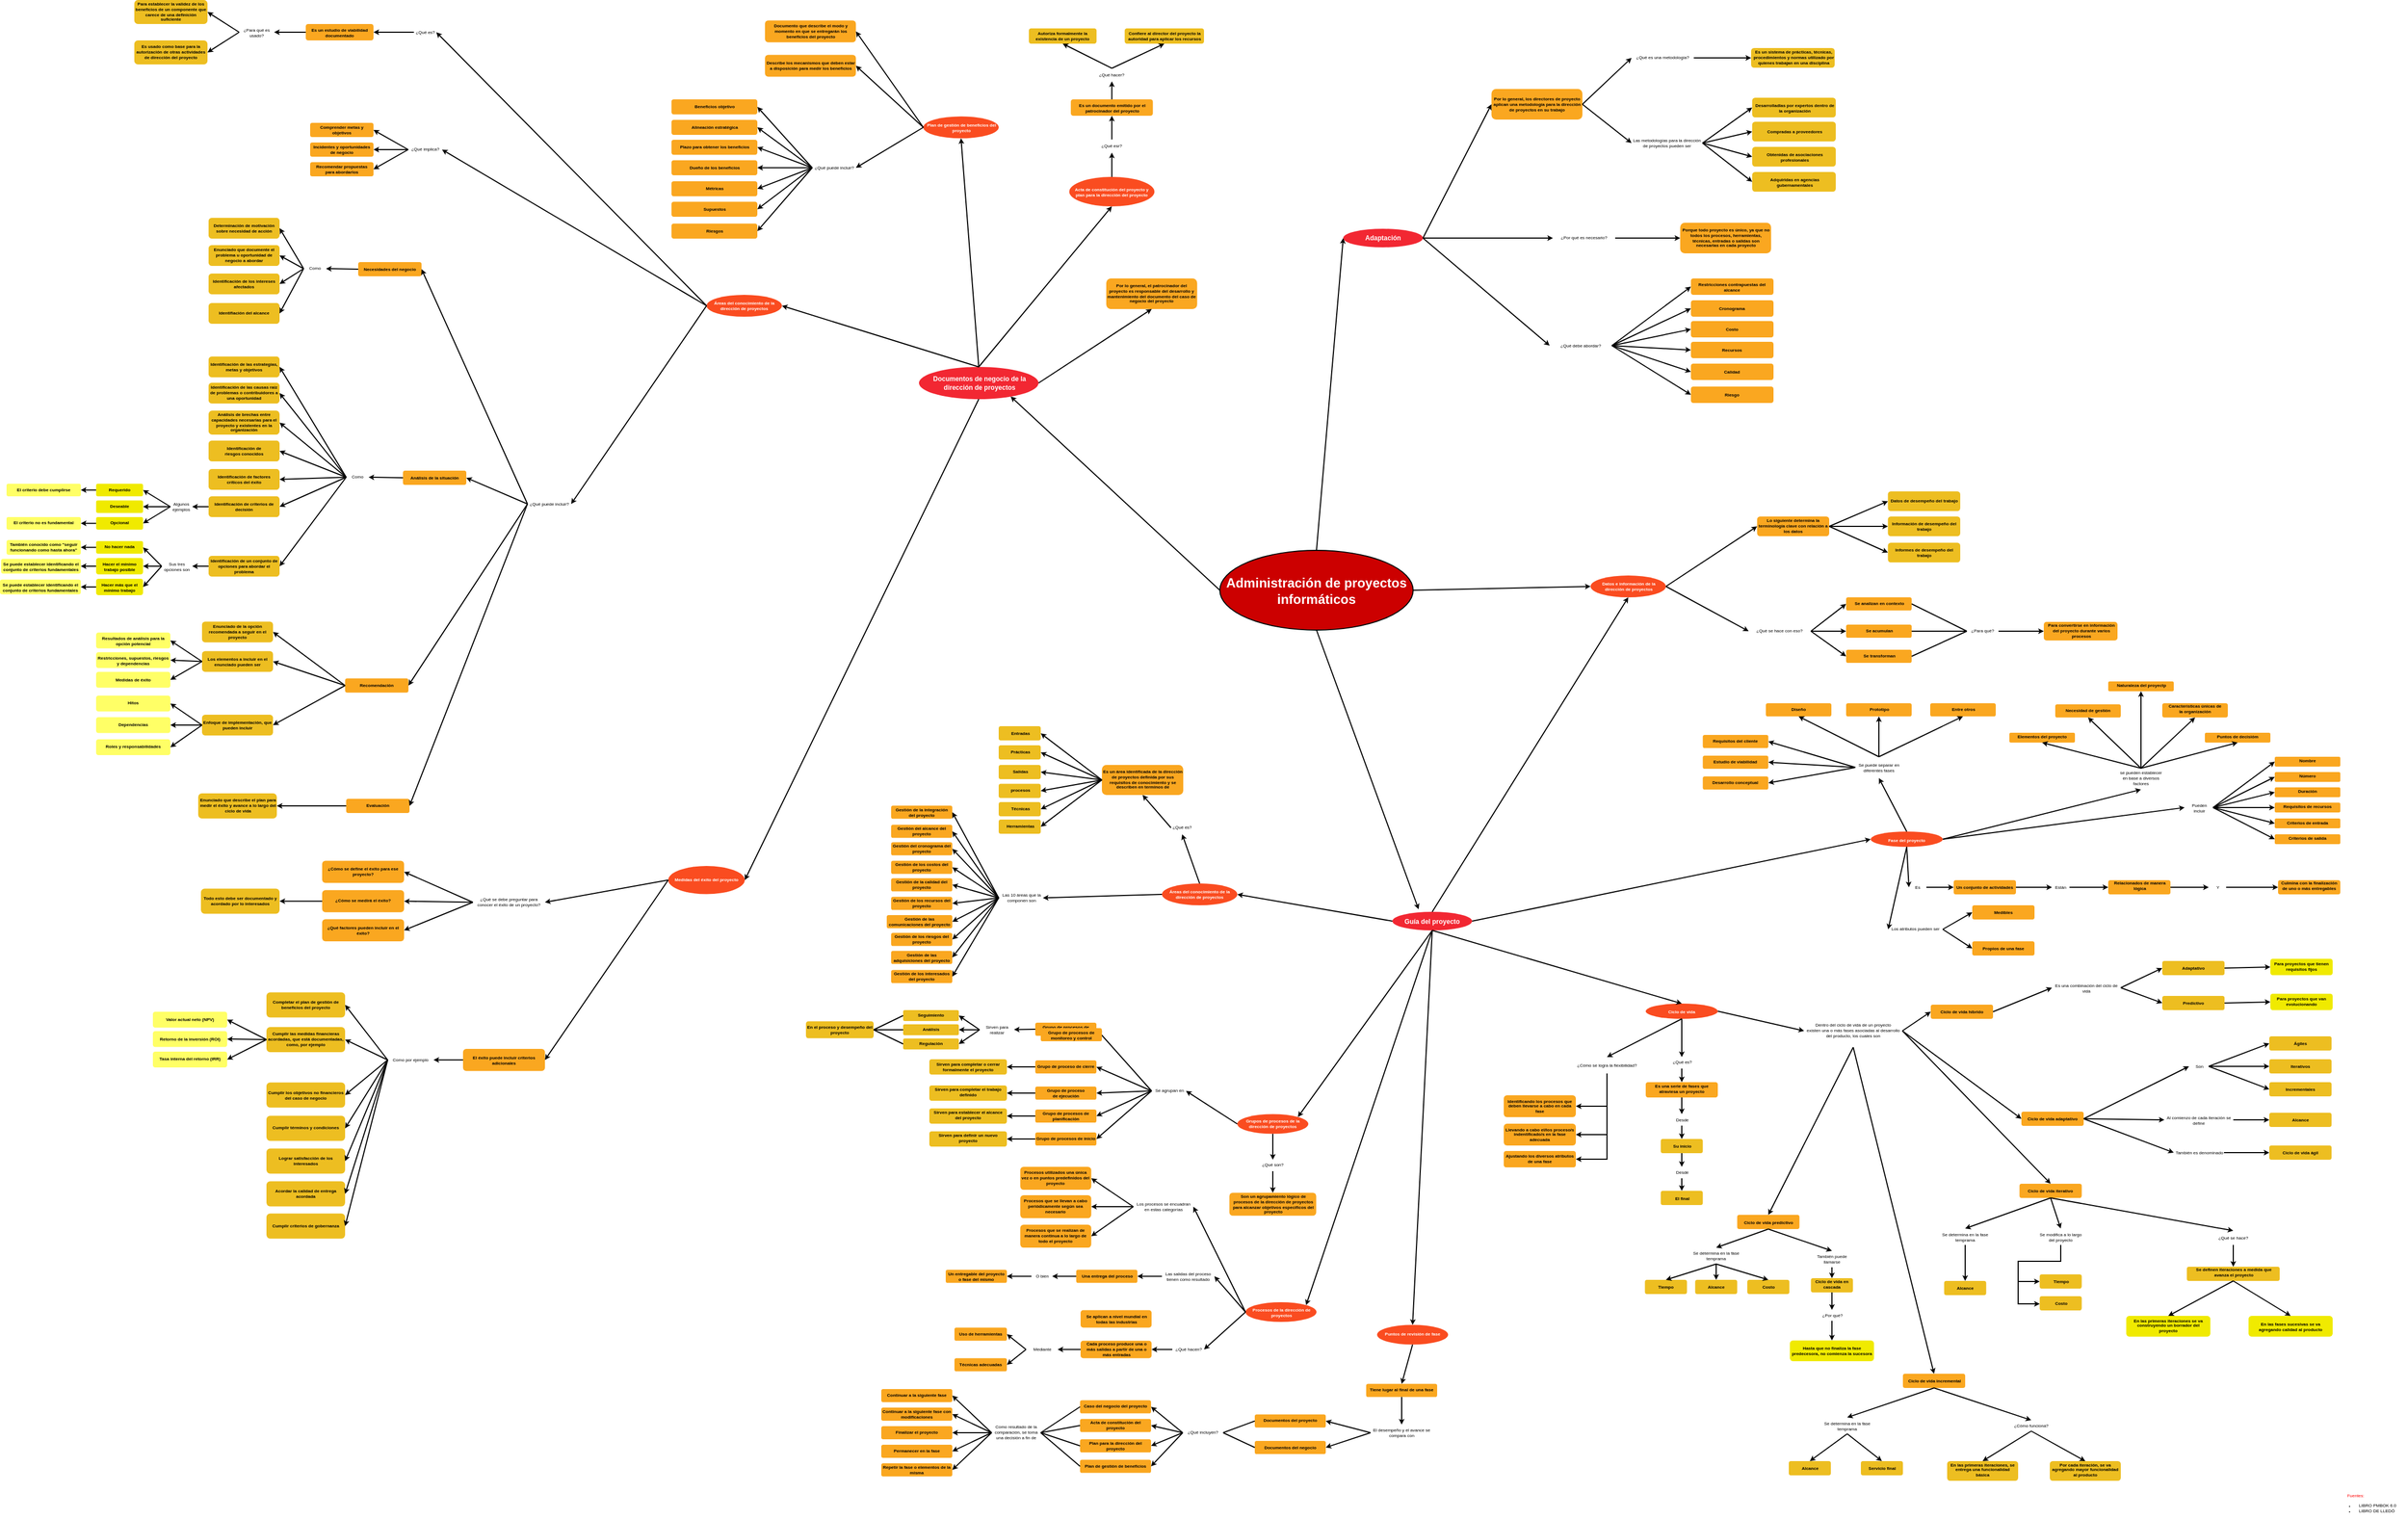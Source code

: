 <mxfile version="21.0.2" type="github">
  <diagram name="Página-1" id="xALlQoQ8YnwuDP4JtINH">
    <mxGraphModel dx="3000" dy="1637" grid="0" gridSize="5" guides="1" tooltips="1" connect="1" arrows="1" fold="1" page="1" pageScale="1" pageWidth="2250" pageHeight="1450" math="0" shadow="0">
      <root>
        <mxCell id="0" />
        <mxCell id="1" parent="0" />
        <mxCell id="XYUq8phvIgYN8ouSGyzh-4" value="&lt;font style=&quot;font-size: 6px;&quot;&gt;&lt;b style=&quot;font-size: 6px;&quot;&gt;Guía del proyecto&lt;/b&gt;&lt;/font&gt;" style="ellipse;whiteSpace=wrap;html=1;verticalAlign=middle;labelBackgroundColor=none;fontColor=#ffffff;fillColor=#F22732;strokeColor=none;fontSize=6;" parent="1" vertex="1">
          <mxGeometry x="1298" y="863" width="73" height="17" as="geometry" />
        </mxCell>
        <mxCell id="XYUq8phvIgYN8ouSGyzh-5" value="&lt;font style=&quot;font-size: 4px;&quot;&gt;&lt;b style=&quot;&quot;&gt;Ciclo de vida&lt;/b&gt;&lt;/font&gt;" style="ellipse;whiteSpace=wrap;html=1;verticalAlign=bottom;labelBackgroundColor=none;fontColor=#ffffff;fillColor=#FA4C20;strokeColor=none;" parent="1" vertex="1">
          <mxGeometry x="1530" y="947" width="66" height="14" as="geometry" />
        </mxCell>
        <mxCell id="XYUq8phvIgYN8ouSGyzh-7" value="&lt;p style=&quot;margin-top: 0pt; margin-bottom: 0pt; margin-left: 0in; direction: ltr; unicode-bidi: embed; word-break: normal; font-size: 4px;&quot;&gt;&lt;font style=&quot;font-size: 4px;&quot;&gt;Dentro del ciclo de vida de un proyecto&lt;br style=&quot;font-size: 4px;&quot;&gt;existen una o más fases asociadas al desarrollo del producto, los cuales son&lt;/font&gt;&lt;/p&gt;" style="text;html=1;strokeColor=none;fillColor=none;align=center;verticalAlign=middle;whiteSpace=wrap;rounded=0;fontSize=4;" parent="1" vertex="1">
          <mxGeometry x="1675" y="957" width="90" height="30" as="geometry" />
        </mxCell>
        <mxCell id="XYUq8phvIgYN8ouSGyzh-9" value="&lt;b&gt;&lt;font color=&quot;#000000&quot; style=&quot;font-size: 4px;&quot;&gt;Ciclo de vida híbrido&lt;/font&gt;&lt;/b&gt;" style="rounded=1;whiteSpace=wrap;html=1;verticalAlign=bottom;fontColor=#FFFFFF;fillColor=#faa720;strokeColor=none;" parent="1" vertex="1">
          <mxGeometry x="1791" y="948" width="57" height="13" as="geometry" />
        </mxCell>
        <mxCell id="XYUq8phvIgYN8ouSGyzh-12" value="&lt;p style=&quot;margin-top: 0pt; margin-bottom: 0pt; margin-left: 0in; direction: ltr; unicode-bidi: embed; word-break: normal; font-size: 4px;&quot;&gt;Es una combinación del ciclo de vida&lt;/p&gt;" style="text;html=1;strokeColor=none;fillColor=none;align=center;verticalAlign=middle;whiteSpace=wrap;rounded=0;fontSize=4;" parent="1" vertex="1">
          <mxGeometry x="1902" y="925" width="63" height="15" as="geometry" />
        </mxCell>
        <mxCell id="XYUq8phvIgYN8ouSGyzh-13" value="&lt;b&gt;&lt;font color=&quot;#000000&quot; style=&quot;font-size: 4px;&quot;&gt;Adaptativo&lt;/font&gt;&lt;/b&gt;" style="rounded=1;whiteSpace=wrap;html=1;verticalAlign=bottom;fontColor=#FFFFFF;fillColor=#edbe21;strokeColor=none;" parent="1" vertex="1">
          <mxGeometry x="2003" y="908" width="57" height="13" as="geometry" />
        </mxCell>
        <mxCell id="XYUq8phvIgYN8ouSGyzh-14" value="&lt;b&gt;&lt;font color=&quot;#000000&quot; style=&quot;font-size: 4px;&quot;&gt;Predictivo&lt;/font&gt;&lt;/b&gt;" style="rounded=1;whiteSpace=wrap;html=1;verticalAlign=bottom;fontColor=#FFFFFF;fillColor=#edbe21;strokeColor=none;" parent="1" vertex="1">
          <mxGeometry x="2003" y="940" width="57" height="13" as="geometry" />
        </mxCell>
        <mxCell id="XYUq8phvIgYN8ouSGyzh-15" value="&lt;b style=&quot;font-size: 4px;&quot;&gt;&lt;font color=&quot;#000000&quot; style=&quot;font-size: 4px;&quot;&gt;Para proyectos que tienen requisitos fijos&lt;/font&gt;&lt;/b&gt;" style="rounded=1;whiteSpace=wrap;html=1;verticalAlign=bottom;fontColor=#FFFFFF;fillColor=#f0ea00;strokeColor=none;align=center;fontSize=4;" parent="1" vertex="1">
          <mxGeometry x="2102" y="906" width="57" height="15" as="geometry" />
        </mxCell>
        <mxCell id="XYUq8phvIgYN8ouSGyzh-16" value="&lt;b style=&quot;font-size: 4px;&quot;&gt;&lt;font color=&quot;#000000&quot; style=&quot;font-size: 4px;&quot;&gt;Para proyectos que van evolucionando&lt;/font&gt;&lt;/b&gt;" style="rounded=1;whiteSpace=wrap;html=1;verticalAlign=bottom;fontColor=#FFFFFF;fillColor=#f0ea00;strokeColor=none;align=center;fontSize=4;" parent="1" vertex="1">
          <mxGeometry x="2102" y="938" width="57" height="15" as="geometry" />
        </mxCell>
        <mxCell id="XYUq8phvIgYN8ouSGyzh-27" value="" style="endArrow=classic;html=1;rounded=0;entryX=0;entryY=0.5;entryDx=0;entryDy=0;exitX=1;exitY=0.5;exitDx=0;exitDy=0;endSize=2;" parent="1" source="XYUq8phvIgYN8ouSGyzh-12" target="XYUq8phvIgYN8ouSGyzh-13" edge="1">
          <mxGeometry width="50" height="50" relative="1" as="geometry">
            <mxPoint x="1911" y="1039" as="sourcePoint" />
            <mxPoint x="1961" y="989" as="targetPoint" />
          </mxGeometry>
        </mxCell>
        <mxCell id="XYUq8phvIgYN8ouSGyzh-28" value="" style="endArrow=classic;html=1;rounded=0;entryX=0;entryY=0.5;entryDx=0;entryDy=0;exitX=1;exitY=0.5;exitDx=0;exitDy=0;endSize=2;" parent="1" source="XYUq8phvIgYN8ouSGyzh-12" target="XYUq8phvIgYN8ouSGyzh-14" edge="1">
          <mxGeometry width="50" height="50" relative="1" as="geometry">
            <mxPoint x="1970" y="938" as="sourcePoint" />
            <mxPoint x="2008" y="920" as="targetPoint" />
          </mxGeometry>
        </mxCell>
        <mxCell id="XYUq8phvIgYN8ouSGyzh-29" value="" style="endArrow=classic;html=1;rounded=0;entryX=0;entryY=0.5;entryDx=0;entryDy=0;exitX=1;exitY=0.5;exitDx=0;exitDy=0;endSize=2;" parent="1" source="XYUq8phvIgYN8ouSGyzh-13" target="XYUq8phvIgYN8ouSGyzh-15" edge="1">
          <mxGeometry width="50" height="50" relative="1" as="geometry">
            <mxPoint x="1970" y="938" as="sourcePoint" />
            <mxPoint x="2008" y="920" as="targetPoint" />
          </mxGeometry>
        </mxCell>
        <mxCell id="XYUq8phvIgYN8ouSGyzh-30" value="" style="endArrow=classic;html=1;rounded=0;entryX=0;entryY=0.5;entryDx=0;entryDy=0;exitX=1;exitY=0.5;exitDx=0;exitDy=0;endSize=2;" parent="1" source="XYUq8phvIgYN8ouSGyzh-14" target="XYUq8phvIgYN8ouSGyzh-16" edge="1">
          <mxGeometry width="50" height="50" relative="1" as="geometry">
            <mxPoint x="1975" y="943" as="sourcePoint" />
            <mxPoint x="2013" y="925" as="targetPoint" />
          </mxGeometry>
        </mxCell>
        <mxCell id="XYUq8phvIgYN8ouSGyzh-33" value="&lt;b&gt;&lt;font color=&quot;#000000&quot; style=&quot;font-size: 4px;&quot;&gt;Ciclo de vida adaptativo&lt;/font&gt;&lt;/b&gt;" style="rounded=1;whiteSpace=wrap;html=1;verticalAlign=bottom;fontColor=#FFFFFF;fillColor=#faa720;strokeColor=none;" parent="1" vertex="1">
          <mxGeometry x="1874" y="1046" width="57" height="13" as="geometry" />
        </mxCell>
        <mxCell id="XYUq8phvIgYN8ouSGyzh-34" value="&lt;p style=&quot;margin-top: 0pt; margin-bottom: 0pt; margin-left: 0in; direction: ltr; unicode-bidi: embed; word-break: normal; font-size: 4px;&quot;&gt;Son&lt;/p&gt;" style="text;html=1;strokeColor=none;fillColor=none;align=center;verticalAlign=middle;whiteSpace=wrap;rounded=0;fontSize=4;" parent="1" vertex="1">
          <mxGeometry x="2027.5" y="1000.5" width="18" height="8" as="geometry" />
        </mxCell>
        <mxCell id="XYUq8phvIgYN8ouSGyzh-36" value="&lt;p style=&quot;margin-top: 0pt; margin-bottom: 0pt; margin-left: 0in; direction: ltr; unicode-bidi: embed; word-break: normal; font-size: 4px;&quot;&gt;Al comienzo de cada iteración se define&lt;/p&gt;" style="text;html=1;strokeColor=none;fillColor=none;align=center;verticalAlign=middle;whiteSpace=wrap;rounded=0;fontSize=4;" parent="1" vertex="1">
          <mxGeometry x="2005" y="1046" width="63" height="15" as="geometry" />
        </mxCell>
        <mxCell id="XYUq8phvIgYN8ouSGyzh-37" value="&lt;p style=&quot;margin-top: 0pt; margin-bottom: 0pt; margin-left: 0in; direction: ltr; unicode-bidi: embed; word-break: normal; font-size: 4px;&quot;&gt;También es denominado&lt;/p&gt;" style="text;html=1;strokeColor=none;fillColor=none;align=center;verticalAlign=middle;whiteSpace=wrap;rounded=0;fontSize=4;" parent="1" vertex="1">
          <mxGeometry x="2013.5" y="1077" width="46" height="13" as="geometry" />
        </mxCell>
        <mxCell id="XYUq8phvIgYN8ouSGyzh-38" value="&lt;b&gt;&lt;font color=&quot;#000000&quot; style=&quot;font-size: 4px;&quot;&gt;Ágiles&lt;/font&gt;&lt;/b&gt;" style="rounded=1;whiteSpace=wrap;html=1;verticalAlign=bottom;fontColor=#FFFFFF;fillColor=#edbe21;strokeColor=none;" parent="1" vertex="1">
          <mxGeometry x="2101" y="977" width="57" height="13" as="geometry" />
        </mxCell>
        <mxCell id="XYUq8phvIgYN8ouSGyzh-39" value="&lt;b&gt;&lt;font color=&quot;#000000&quot; style=&quot;font-size: 4px;&quot;&gt;Iterativos&lt;/font&gt;&lt;/b&gt;" style="rounded=1;whiteSpace=wrap;html=1;verticalAlign=bottom;fontColor=#FFFFFF;fillColor=#edbe21;strokeColor=none;" parent="1" vertex="1">
          <mxGeometry x="2101" y="998" width="57" height="13" as="geometry" />
        </mxCell>
        <mxCell id="XYUq8phvIgYN8ouSGyzh-40" value="&lt;b&gt;&lt;font color=&quot;#000000&quot; style=&quot;font-size: 4px;&quot;&gt;Incrementales&lt;/font&gt;&lt;/b&gt;" style="rounded=1;whiteSpace=wrap;html=1;verticalAlign=bottom;fontColor=#FFFFFF;fillColor=#edbe21;strokeColor=none;" parent="1" vertex="1">
          <mxGeometry x="2101" y="1019" width="57" height="13" as="geometry" />
        </mxCell>
        <mxCell id="XYUq8phvIgYN8ouSGyzh-42" value="" style="endArrow=classic;html=1;rounded=0;entryX=0;entryY=0.5;entryDx=0;entryDy=0;exitX=1;exitY=0.5;exitDx=0;exitDy=0;endSize=2;" parent="1" source="XYUq8phvIgYN8ouSGyzh-34" target="XYUq8phvIgYN8ouSGyzh-38" edge="1">
          <mxGeometry width="50" height="50" relative="1" as="geometry">
            <mxPoint x="2053" y="922" as="sourcePoint" />
            <mxPoint x="2091" y="936" as="targetPoint" />
          </mxGeometry>
        </mxCell>
        <mxCell id="XYUq8phvIgYN8ouSGyzh-43" value="" style="endArrow=classic;html=1;rounded=0;entryX=0;entryY=0.5;entryDx=0;entryDy=0;exitX=1;exitY=0.5;exitDx=0;exitDy=0;endSize=2;" parent="1" source="XYUq8phvIgYN8ouSGyzh-34" target="XYUq8phvIgYN8ouSGyzh-39" edge="1">
          <mxGeometry width="50" height="50" relative="1" as="geometry">
            <mxPoint x="2046" y="1010" as="sourcePoint" />
            <mxPoint x="2106" y="989" as="targetPoint" />
          </mxGeometry>
        </mxCell>
        <mxCell id="XYUq8phvIgYN8ouSGyzh-44" value="" style="endArrow=classic;html=1;rounded=0;entryX=0;entryY=0.5;entryDx=0;entryDy=0;exitX=1;exitY=0.5;exitDx=0;exitDy=0;endSize=2;" parent="1" source="XYUq8phvIgYN8ouSGyzh-34" target="XYUq8phvIgYN8ouSGyzh-40" edge="1">
          <mxGeometry width="50" height="50" relative="1" as="geometry">
            <mxPoint x="2046" y="1010" as="sourcePoint" />
            <mxPoint x="2106" y="1010" as="targetPoint" />
          </mxGeometry>
        </mxCell>
        <mxCell id="XYUq8phvIgYN8ouSGyzh-46" value="" style="endArrow=classic;html=1;rounded=0;entryX=0;entryY=0.5;entryDx=0;entryDy=0;exitX=1;exitY=0.5;exitDx=0;exitDy=0;endSize=2;" parent="1" source="XYUq8phvIgYN8ouSGyzh-33" target="XYUq8phvIgYN8ouSGyzh-34" edge="1">
          <mxGeometry width="50" height="50" relative="1" as="geometry">
            <mxPoint x="2046" y="1010" as="sourcePoint" />
            <mxPoint x="2106" y="1030" as="targetPoint" />
          </mxGeometry>
        </mxCell>
        <mxCell id="XYUq8phvIgYN8ouSGyzh-48" value="&lt;b&gt;&lt;font color=&quot;#000000&quot; style=&quot;font-size: 4px;&quot;&gt;Alcance&lt;/font&gt;&lt;/b&gt;" style="rounded=1;whiteSpace=wrap;html=1;verticalAlign=bottom;fontColor=#FFFFFF;fillColor=#edbe21;strokeColor=none;" parent="1" vertex="1">
          <mxGeometry x="2101" y="1047" width="57" height="13" as="geometry" />
        </mxCell>
        <mxCell id="XYUq8phvIgYN8ouSGyzh-49" value="&lt;b&gt;&lt;font color=&quot;#000000&quot; style=&quot;font-size: 4px;&quot;&gt;Ciclo de vida ágil&lt;/font&gt;&lt;/b&gt;" style="rounded=1;whiteSpace=wrap;html=1;verticalAlign=bottom;fontColor=#FFFFFF;fillColor=#edbe21;strokeColor=none;" parent="1" vertex="1">
          <mxGeometry x="2101" y="1077" width="57" height="13" as="geometry" />
        </mxCell>
        <mxCell id="XYUq8phvIgYN8ouSGyzh-50" value="" style="endArrow=classic;html=1;rounded=0;entryX=0;entryY=0.5;entryDx=0;entryDy=0;exitX=1;exitY=0.5;exitDx=0;exitDy=0;endSize=2;" parent="1" source="XYUq8phvIgYN8ouSGyzh-36" target="XYUq8phvIgYN8ouSGyzh-48" edge="1">
          <mxGeometry width="50" height="50" relative="1" as="geometry">
            <mxPoint x="2046" y="1010" as="sourcePoint" />
            <mxPoint x="2106" y="1031" as="targetPoint" />
          </mxGeometry>
        </mxCell>
        <mxCell id="XYUq8phvIgYN8ouSGyzh-51" value="" style="endArrow=classic;html=1;rounded=0;entryX=0;entryY=0.5;entryDx=0;entryDy=0;exitX=1;exitY=0.5;exitDx=0;exitDy=0;endSize=2;" parent="1" source="XYUq8phvIgYN8ouSGyzh-37" target="XYUq8phvIgYN8ouSGyzh-49" edge="1">
          <mxGeometry width="50" height="50" relative="1" as="geometry">
            <mxPoint x="2073" y="1059" as="sourcePoint" />
            <mxPoint x="2106" y="1059" as="targetPoint" />
          </mxGeometry>
        </mxCell>
        <mxCell id="XYUq8phvIgYN8ouSGyzh-52" value="" style="endArrow=classic;html=1;rounded=0;entryX=0;entryY=0.5;entryDx=0;entryDy=0;exitX=1;exitY=0.5;exitDx=0;exitDy=0;endSize=2;" parent="1" source="XYUq8phvIgYN8ouSGyzh-33" target="XYUq8phvIgYN8ouSGyzh-36" edge="1">
          <mxGeometry width="50" height="50" relative="1" as="geometry">
            <mxPoint x="1936" y="1034" as="sourcePoint" />
            <mxPoint x="2028" y="1010" as="targetPoint" />
          </mxGeometry>
        </mxCell>
        <mxCell id="XYUq8phvIgYN8ouSGyzh-53" value="" style="endArrow=classic;html=1;rounded=0;entryX=0;entryY=0.5;entryDx=0;entryDy=0;endSize=2;exitX=1;exitY=0.5;exitDx=0;exitDy=0;" parent="1" source="XYUq8phvIgYN8ouSGyzh-33" target="XYUq8phvIgYN8ouSGyzh-37" edge="1">
          <mxGeometry width="50" height="50" relative="1" as="geometry">
            <mxPoint x="1931" y="1028" as="sourcePoint" />
            <mxPoint x="2010" y="1059" as="targetPoint" />
          </mxGeometry>
        </mxCell>
        <mxCell id="XYUq8phvIgYN8ouSGyzh-56" value="&lt;b&gt;&lt;font color=&quot;#000000&quot; style=&quot;font-size: 4px;&quot;&gt;Ciclo de vida iterativo&lt;/font&gt;&lt;/b&gt;" style="rounded=1;whiteSpace=wrap;html=1;verticalAlign=bottom;fontColor=#FFFFFF;fillColor=#faa720;strokeColor=none;" parent="1" vertex="1">
          <mxGeometry x="1872.25" y="1112" width="57" height="13" as="geometry" />
        </mxCell>
        <mxCell id="XYUq8phvIgYN8ouSGyzh-57" value="&lt;p style=&quot;margin-top: 0pt; margin-bottom: 0pt; margin-left: 0in; direction: ltr; unicode-bidi: embed; word-break: normal; font-size: 4px;&quot;&gt;Se determina en la fase temprama&lt;/p&gt;" style="text;html=1;strokeColor=none;fillColor=none;align=center;verticalAlign=middle;whiteSpace=wrap;rounded=0;fontSize=4;" parent="1" vertex="1">
          <mxGeometry x="1798" y="1153" width="49" height="15" as="geometry" />
        </mxCell>
        <mxCell id="XYUq8phvIgYN8ouSGyzh-58" value="&lt;b&gt;&lt;font color=&quot;#000000&quot; style=&quot;font-size: 4px;&quot;&gt;Alcance&lt;/font&gt;&lt;/b&gt;" style="rounded=1;whiteSpace=wrap;html=1;verticalAlign=bottom;fontColor=#FFFFFF;fillColor=#edbe21;strokeColor=none;" parent="1" vertex="1">
          <mxGeometry x="1803.25" y="1201" width="38.5" height="13" as="geometry" />
        </mxCell>
        <mxCell id="XYUq8phvIgYN8ouSGyzh-67" style="edgeStyle=orthogonalEdgeStyle;rounded=0;orthogonalLoop=1;jettySize=auto;html=1;entryX=0;entryY=0.5;entryDx=0;entryDy=0;startSize=6;endSize=2;" parent="1" source="XYUq8phvIgYN8ouSGyzh-59" target="XYUq8phvIgYN8ouSGyzh-60" edge="1">
          <mxGeometry relative="1" as="geometry">
            <Array as="points">
              <mxPoint x="1910" y="1183" />
              <mxPoint x="1871" y="1183" />
              <mxPoint x="1871" y="1202" />
            </Array>
          </mxGeometry>
        </mxCell>
        <mxCell id="XYUq8phvIgYN8ouSGyzh-59" value="&lt;p style=&quot;margin-top: 0pt; margin-bottom: 0pt; margin-left: 0in; direction: ltr; unicode-bidi: embed; word-break: normal; font-size: 4px;&quot;&gt;Se modifica a lo largo del proyecto&lt;/p&gt;" style="text;html=1;strokeColor=none;fillColor=none;align=center;verticalAlign=middle;whiteSpace=wrap;rounded=0;fontSize=4;" parent="1" vertex="1">
          <mxGeometry x="1889" y="1153" width="42" height="15" as="geometry" />
        </mxCell>
        <mxCell id="XYUq8phvIgYN8ouSGyzh-60" value="&lt;b&gt;&lt;font color=&quot;#000000&quot; style=&quot;font-size: 4px;&quot;&gt;Tiempo&lt;/font&gt;&lt;/b&gt;" style="rounded=1;whiteSpace=wrap;html=1;verticalAlign=bottom;fontColor=#FFFFFF;fillColor=#edbe21;strokeColor=none;" parent="1" vertex="1">
          <mxGeometry x="1890.75" y="1195" width="38.5" height="13" as="geometry" />
        </mxCell>
        <mxCell id="XYUq8phvIgYN8ouSGyzh-61" value="&lt;b&gt;&lt;font color=&quot;#000000&quot; style=&quot;font-size: 4px;&quot;&gt;Costo&lt;/font&gt;&lt;/b&gt;" style="rounded=1;whiteSpace=wrap;html=1;verticalAlign=bottom;fontColor=#FFFFFF;fillColor=#edbe21;strokeColor=none;" parent="1" vertex="1">
          <mxGeometry x="1890.75" y="1215" width="38.5" height="13" as="geometry" />
        </mxCell>
        <mxCell id="XYUq8phvIgYN8ouSGyzh-64" value="" style="endArrow=classic;html=1;rounded=0;entryX=0.5;entryY=0;entryDx=0;entryDy=0;exitX=0.5;exitY=1;exitDx=0;exitDy=0;endSize=2;" parent="1" source="XYUq8phvIgYN8ouSGyzh-56" target="XYUq8phvIgYN8ouSGyzh-59" edge="1">
          <mxGeometry width="50" height="50" relative="1" as="geometry">
            <mxPoint x="1859" y="1140" as="sourcePoint" />
            <mxPoint x="1900" y="1140" as="targetPoint" />
          </mxGeometry>
        </mxCell>
        <mxCell id="XYUq8phvIgYN8ouSGyzh-65" value="" style="endArrow=classic;html=1;rounded=0;entryX=0.5;entryY=0;entryDx=0;entryDy=0;endSize=2;exitX=0.5;exitY=1;exitDx=0;exitDy=0;" parent="1" source="XYUq8phvIgYN8ouSGyzh-56" target="XYUq8phvIgYN8ouSGyzh-57" edge="1">
          <mxGeometry width="50" height="50" relative="1" as="geometry">
            <mxPoint x="1879" y="1147" as="sourcePoint" />
            <mxPoint x="1915" y="1158" as="targetPoint" />
          </mxGeometry>
        </mxCell>
        <mxCell id="XYUq8phvIgYN8ouSGyzh-66" value="" style="endArrow=classic;html=1;rounded=0;entryX=0.5;entryY=0;entryDx=0;entryDy=0;endSize=2;exitX=0.5;exitY=1;exitDx=0;exitDy=0;" parent="1" source="XYUq8phvIgYN8ouSGyzh-57" target="XYUq8phvIgYN8ouSGyzh-58" edge="1">
          <mxGeometry width="50" height="50" relative="1" as="geometry">
            <mxPoint x="1906" y="1130" as="sourcePoint" />
            <mxPoint x="1828" y="1158" as="targetPoint" />
          </mxGeometry>
        </mxCell>
        <mxCell id="XYUq8phvIgYN8ouSGyzh-68" style="edgeStyle=orthogonalEdgeStyle;rounded=0;orthogonalLoop=1;jettySize=auto;html=1;entryX=0;entryY=0.5;entryDx=0;entryDy=0;startSize=6;endSize=2;exitX=0.5;exitY=1;exitDx=0;exitDy=0;" parent="1" source="XYUq8phvIgYN8ouSGyzh-59" target="XYUq8phvIgYN8ouSGyzh-61" edge="1">
          <mxGeometry relative="1" as="geometry">
            <mxPoint x="1915" y="1173" as="sourcePoint" />
            <mxPoint x="1896" y="1213" as="targetPoint" />
            <Array as="points">
              <mxPoint x="1910" y="1183" />
              <mxPoint x="1871" y="1183" />
              <mxPoint x="1871" y="1222" />
              <mxPoint x="1891" y="1222" />
            </Array>
          </mxGeometry>
        </mxCell>
        <mxCell id="XYUq8phvIgYN8ouSGyzh-69" value="&lt;p style=&quot;margin-top: 0pt; margin-bottom: 0pt; margin-left: 0in; direction: ltr; unicode-bidi: embed; word-break: normal; font-size: 4px;&quot;&gt;¿Qué se hace?&lt;/p&gt;" style="text;html=1;strokeColor=none;fillColor=none;align=center;verticalAlign=middle;whiteSpace=wrap;rounded=0;fontSize=4;" parent="1" vertex="1">
          <mxGeometry x="2045" y="1155" width="46" height="13" as="geometry" />
        </mxCell>
        <mxCell id="XYUq8phvIgYN8ouSGyzh-70" value="&lt;font color=&quot;#000000&quot; style=&quot;font-size: 4px;&quot;&gt;&lt;span style=&quot;font-size: 4px;&quot;&gt;&lt;b style=&quot;font-size: 4px;&quot;&gt;Se definen iteraciones a medida que avanza el proyecto&lt;/b&gt;&lt;/span&gt;&lt;/font&gt;" style="rounded=1;whiteSpace=wrap;html=1;verticalAlign=bottom;fontColor=#FFFFFF;fillColor=#edbe21;strokeColor=none;fontSize=4;" parent="1" vertex="1">
          <mxGeometry x="2025.5" y="1188" width="85" height="13" as="geometry" />
        </mxCell>
        <mxCell id="XYUq8phvIgYN8ouSGyzh-71" value="&lt;b style=&quot;font-size: 4px;&quot;&gt;&lt;font color=&quot;#000000&quot; style=&quot;font-size: 4px;&quot;&gt;En las primeras iteraciones se va construyendo un borrador del proyecto&lt;/font&gt;&lt;/b&gt;" style="rounded=1;whiteSpace=wrap;html=1;verticalAlign=bottom;fontColor=#FFFFFF;fillColor=#f0ea00;strokeColor=none;align=center;fontSize=4;" parent="1" vertex="1">
          <mxGeometry x="1970" y="1233" width="77" height="19" as="geometry" />
        </mxCell>
        <mxCell id="XYUq8phvIgYN8ouSGyzh-72" value="&lt;b style=&quot;font-size: 4px;&quot;&gt;&lt;font color=&quot;#000000&quot; style=&quot;font-size: 4px;&quot;&gt;En las fases sucesivas se va agregando calidad al producto&lt;/font&gt;&lt;/b&gt;" style="rounded=1;whiteSpace=wrap;html=1;verticalAlign=middle;fontColor=#FFFFFF;fillColor=#f0ea00;strokeColor=none;align=center;fontSize=4;labelPosition=center;verticalLabelPosition=middle;textDirection=ltr;horizontal=1;" parent="1" vertex="1">
          <mxGeometry x="2082" y="1233" width="77" height="19" as="geometry" />
        </mxCell>
        <mxCell id="XYUq8phvIgYN8ouSGyzh-73" value="" style="endArrow=classic;html=1;rounded=0;entryX=0.5;entryY=0;entryDx=0;entryDy=0;exitX=0.5;exitY=1;exitDx=0;exitDy=0;endSize=2;" parent="1" source="XYUq8phvIgYN8ouSGyzh-56" target="XYUq8phvIgYN8ouSGyzh-69" edge="1">
          <mxGeometry width="50" height="50" relative="1" as="geometry">
            <mxPoint x="1906" y="1130" as="sourcePoint" />
            <mxPoint x="1915" y="1158" as="targetPoint" />
          </mxGeometry>
        </mxCell>
        <mxCell id="XYUq8phvIgYN8ouSGyzh-74" value="" style="endArrow=classic;html=1;rounded=0;entryX=0.5;entryY=0;entryDx=0;entryDy=0;endSize=2;" parent="1" source="XYUq8phvIgYN8ouSGyzh-69" target="XYUq8phvIgYN8ouSGyzh-70" edge="1">
          <mxGeometry width="50" height="50" relative="1" as="geometry">
            <mxPoint x="1906" y="1130" as="sourcePoint" />
            <mxPoint x="2073" y="1160" as="targetPoint" />
          </mxGeometry>
        </mxCell>
        <mxCell id="XYUq8phvIgYN8ouSGyzh-75" value="" style="endArrow=classic;html=1;rounded=0;entryX=0.5;entryY=0;entryDx=0;entryDy=0;endSize=2;exitX=0.5;exitY=1;exitDx=0;exitDy=0;" parent="1" source="XYUq8phvIgYN8ouSGyzh-70" target="XYUq8phvIgYN8ouSGyzh-71" edge="1">
          <mxGeometry width="50" height="50" relative="1" as="geometry">
            <mxPoint x="2073" y="1173" as="sourcePoint" />
            <mxPoint x="2073" y="1193" as="targetPoint" />
          </mxGeometry>
        </mxCell>
        <mxCell id="XYUq8phvIgYN8ouSGyzh-76" value="" style="endArrow=classic;html=1;rounded=0;entryX=0.5;entryY=0;entryDx=0;entryDy=0;endSize=2;exitX=0.5;exitY=1;exitDx=0;exitDy=0;" parent="1" source="XYUq8phvIgYN8ouSGyzh-70" target="XYUq8phvIgYN8ouSGyzh-72" edge="1">
          <mxGeometry width="50" height="50" relative="1" as="geometry">
            <mxPoint x="2073" y="1206" as="sourcePoint" />
            <mxPoint x="2028" y="1238" as="targetPoint" />
          </mxGeometry>
        </mxCell>
        <mxCell id="XYUq8phvIgYN8ouSGyzh-78" value="&lt;b&gt;&lt;font color=&quot;#000000&quot; style=&quot;font-size: 4px;&quot;&gt;Ciclo de vida incremental&lt;br&gt;&lt;/font&gt;&lt;/b&gt;" style="rounded=1;whiteSpace=wrap;html=1;verticalAlign=bottom;fontColor=#FFFFFF;fillColor=#faa720;strokeColor=none;" parent="1" vertex="1">
          <mxGeometry x="1765.5" y="1286" width="57" height="13" as="geometry" />
        </mxCell>
        <mxCell id="XYUq8phvIgYN8ouSGyzh-79" value="&lt;p style=&quot;margin-top: 0pt; margin-bottom: 0pt; margin-left: 0in; direction: ltr; unicode-bidi: embed; word-break: normal; font-size: 4px;&quot;&gt;Se determina en la fase temprama&lt;/p&gt;" style="text;html=1;strokeColor=none;fillColor=none;align=center;verticalAlign=middle;whiteSpace=wrap;rounded=0;fontSize=4;" parent="1" vertex="1">
          <mxGeometry x="1690" y="1326" width="49" height="15" as="geometry" />
        </mxCell>
        <mxCell id="XYUq8phvIgYN8ouSGyzh-80" value="&lt;b&gt;&lt;font color=&quot;#000000&quot; style=&quot;font-size: 4px;&quot;&gt;Alcance&lt;/font&gt;&lt;/b&gt;" style="rounded=1;whiteSpace=wrap;html=1;verticalAlign=bottom;fontColor=#FFFFFF;fillColor=#edbe21;strokeColor=none;" parent="1" vertex="1">
          <mxGeometry x="1661" y="1366" width="38.5" height="13" as="geometry" />
        </mxCell>
        <mxCell id="XYUq8phvIgYN8ouSGyzh-81" value="&lt;b&gt;&lt;font color=&quot;#000000&quot; style=&quot;font-size: 4px;&quot;&gt;Servicio final&lt;/font&gt;&lt;/b&gt;" style="rounded=1;whiteSpace=wrap;html=1;verticalAlign=bottom;fontColor=#FFFFFF;fillColor=#edbe21;strokeColor=none;" parent="1" vertex="1">
          <mxGeometry x="1727" y="1366" width="38.5" height="13" as="geometry" />
        </mxCell>
        <mxCell id="XYUq8phvIgYN8ouSGyzh-82" value="&lt;p style=&quot;margin-top: 0pt; margin-bottom: 0pt; margin-left: 0in; direction: ltr; unicode-bidi: embed; word-break: normal; font-size: 4px;&quot;&gt;¿Cómo funciona?&lt;/p&gt;" style="text;html=1;strokeColor=none;fillColor=none;align=center;verticalAlign=middle;whiteSpace=wrap;rounded=0;fontSize=4;" parent="1" vertex="1">
          <mxGeometry x="1863" y="1328.5" width="40" height="10" as="geometry" />
        </mxCell>
        <mxCell id="XYUq8phvIgYN8ouSGyzh-83" value="&lt;b style=&quot;font-size: 4px;&quot;&gt;&lt;font color=&quot;#000000&quot; style=&quot;font-size: 4px;&quot;&gt;En las primeras iteraciones, se entrega una funcionalidad básica&lt;/font&gt;&lt;/b&gt;" style="rounded=1;whiteSpace=wrap;html=1;verticalAlign=bottom;fontColor=#FFFFFF;fillColor=#edbe21;strokeColor=none;fontSize=4;" parent="1" vertex="1">
          <mxGeometry x="1806" y="1366" width="65" height="18" as="geometry" />
        </mxCell>
        <mxCell id="XYUq8phvIgYN8ouSGyzh-84" value="&lt;b style=&quot;font-size: 4px;&quot;&gt;&lt;font color=&quot;#000000&quot; style=&quot;font-size: 4px;&quot;&gt;Por cada iteración, se va agregando mayor funcionalidad al producto&lt;/font&gt;&lt;/b&gt;" style="rounded=1;whiteSpace=wrap;html=1;verticalAlign=bottom;fontColor=#FFFFFF;fillColor=#edbe21;strokeColor=none;fontSize=4;" parent="1" vertex="1">
          <mxGeometry x="1900" y="1366" width="65" height="18" as="geometry" />
        </mxCell>
        <mxCell id="XYUq8phvIgYN8ouSGyzh-85" value="" style="endArrow=classic;html=1;rounded=0;entryX=0.5;entryY=0;entryDx=0;entryDy=0;endSize=2;exitX=0.5;exitY=1;exitDx=0;exitDy=0;" parent="1" source="XYUq8phvIgYN8ouSGyzh-78" target="XYUq8phvIgYN8ouSGyzh-79" edge="1">
          <mxGeometry width="50" height="50" relative="1" as="geometry">
            <mxPoint x="1708" y="1184" as="sourcePoint" />
            <mxPoint x="1708" y="1217" as="targetPoint" />
          </mxGeometry>
        </mxCell>
        <mxCell id="XYUq8phvIgYN8ouSGyzh-86" value="" style="endArrow=classic;html=1;rounded=0;entryX=0.5;entryY=0;entryDx=0;entryDy=0;endSize=2;exitX=0.5;exitY=1;exitDx=0;exitDy=0;" parent="1" source="XYUq8phvIgYN8ouSGyzh-78" target="XYUq8phvIgYN8ouSGyzh-82" edge="1">
          <mxGeometry width="50" height="50" relative="1" as="geometry">
            <mxPoint x="1799" y="1304" as="sourcePoint" />
            <mxPoint x="1720" y="1331" as="targetPoint" />
          </mxGeometry>
        </mxCell>
        <mxCell id="XYUq8phvIgYN8ouSGyzh-87" value="" style="endArrow=classic;html=1;rounded=0;entryX=0.5;entryY=0;entryDx=0;entryDy=0;endSize=2;exitX=0.5;exitY=1;exitDx=0;exitDy=0;" parent="1" source="XYUq8phvIgYN8ouSGyzh-82" target="XYUq8phvIgYN8ouSGyzh-83" edge="1">
          <mxGeometry width="50" height="50" relative="1" as="geometry">
            <mxPoint x="1799" y="1304" as="sourcePoint" />
            <mxPoint x="1888" y="1334" as="targetPoint" />
          </mxGeometry>
        </mxCell>
        <mxCell id="XYUq8phvIgYN8ouSGyzh-88" value="" style="endArrow=classic;html=1;rounded=0;entryX=0.5;entryY=0;entryDx=0;entryDy=0;endSize=2;exitX=0.5;exitY=1;exitDx=0;exitDy=0;" parent="1" source="XYUq8phvIgYN8ouSGyzh-82" target="XYUq8phvIgYN8ouSGyzh-84" edge="1">
          <mxGeometry width="50" height="50" relative="1" as="geometry">
            <mxPoint x="1888" y="1344" as="sourcePoint" />
            <mxPoint x="1844" y="1371" as="targetPoint" />
          </mxGeometry>
        </mxCell>
        <mxCell id="XYUq8phvIgYN8ouSGyzh-89" value="" style="endArrow=classic;html=1;rounded=0;entryX=0.5;entryY=0;entryDx=0;entryDy=0;endSize=2;exitX=0.5;exitY=1;exitDx=0;exitDy=0;" parent="1" source="XYUq8phvIgYN8ouSGyzh-79" target="XYUq8phvIgYN8ouSGyzh-81" edge="1">
          <mxGeometry width="50" height="50" relative="1" as="geometry">
            <mxPoint x="1888" y="1344" as="sourcePoint" />
            <mxPoint x="1938" y="1371" as="targetPoint" />
          </mxGeometry>
        </mxCell>
        <mxCell id="XYUq8phvIgYN8ouSGyzh-90" value="" style="endArrow=classic;html=1;rounded=0;entryX=0.5;entryY=0;entryDx=0;entryDy=0;endSize=2;exitX=0.5;exitY=1;exitDx=0;exitDy=0;" parent="1" source="XYUq8phvIgYN8ouSGyzh-79" target="XYUq8phvIgYN8ouSGyzh-80" edge="1">
          <mxGeometry width="50" height="50" relative="1" as="geometry">
            <mxPoint x="1720" y="1346" as="sourcePoint" />
            <mxPoint x="1751" y="1371" as="targetPoint" />
          </mxGeometry>
        </mxCell>
        <mxCell id="XYUq8phvIgYN8ouSGyzh-92" value="&lt;b&gt;&lt;font color=&quot;#000000&quot; style=&quot;font-size: 4px;&quot;&gt;Ciclo de vida predictivo&lt;br&gt;&lt;/font&gt;&lt;/b&gt;" style="rounded=1;whiteSpace=wrap;html=1;verticalAlign=bottom;fontColor=#FFFFFF;fillColor=#faa720;strokeColor=none;" parent="1" vertex="1">
          <mxGeometry x="1613.75" y="1140.5" width="57" height="13" as="geometry" />
        </mxCell>
        <mxCell id="XYUq8phvIgYN8ouSGyzh-93" value="&lt;p style=&quot;margin-top: 0pt; margin-bottom: 0pt; margin-left: 0in; direction: ltr; unicode-bidi: embed; word-break: normal; font-size: 4px;&quot;&gt;Se determina en la fase temprama&lt;br&gt;&lt;/p&gt;" style="text;html=1;strokeColor=none;fillColor=none;align=center;verticalAlign=middle;whiteSpace=wrap;rounded=0;fontSize=4;" parent="1" vertex="1">
          <mxGeometry x="1570" y="1170.5" width="49" height="15" as="geometry" />
        </mxCell>
        <mxCell id="XYUq8phvIgYN8ouSGyzh-94" value="&lt;p style=&quot;margin-top: 0pt; margin-bottom: 0pt; margin-left: 0in; direction: ltr; unicode-bidi: embed; word-break: normal; font-size: 4px;&quot;&gt;También puede llamarse&lt;/p&gt;" style="text;html=1;strokeColor=none;fillColor=none;align=center;verticalAlign=middle;whiteSpace=wrap;rounded=0;fontSize=4;" parent="1" vertex="1">
          <mxGeometry x="1680" y="1173.5" width="41" height="15" as="geometry" />
        </mxCell>
        <mxCell id="XYUq8phvIgYN8ouSGyzh-95" value="&lt;b&gt;&lt;font color=&quot;#000000&quot; style=&quot;font-size: 4px;&quot;&gt;Tiempo&lt;/font&gt;&lt;/b&gt;" style="rounded=1;whiteSpace=wrap;html=1;verticalAlign=bottom;fontColor=#FFFFFF;fillColor=#edbe21;strokeColor=none;" parent="1" vertex="1">
          <mxGeometry x="1529.25" y="1200" width="38.5" height="13" as="geometry" />
        </mxCell>
        <mxCell id="XYUq8phvIgYN8ouSGyzh-96" value="&lt;b&gt;&lt;font color=&quot;#000000&quot; style=&quot;font-size: 4px;&quot;&gt;Alcance&lt;/font&gt;&lt;/b&gt;" style="rounded=1;whiteSpace=wrap;html=1;verticalAlign=bottom;fontColor=#FFFFFF;fillColor=#edbe21;strokeColor=none;" parent="1" vertex="1">
          <mxGeometry x="1575.25" y="1200" width="38.5" height="13" as="geometry" />
        </mxCell>
        <mxCell id="XYUq8phvIgYN8ouSGyzh-97" value="&lt;b&gt;&lt;font color=&quot;#000000&quot; style=&quot;font-size: 4px;&quot;&gt;Costo&lt;/font&gt;&lt;/b&gt;" style="rounded=1;whiteSpace=wrap;html=1;verticalAlign=bottom;fontColor=#FFFFFF;fillColor=#edbe21;strokeColor=none;" parent="1" vertex="1">
          <mxGeometry x="1623" y="1200" width="38.5" height="13" as="geometry" />
        </mxCell>
        <mxCell id="XYUq8phvIgYN8ouSGyzh-98" value="&lt;b style=&quot;font-size: 4px;&quot;&gt;&lt;font color=&quot;#000000&quot; style=&quot;font-size: 4px;&quot;&gt;Ciclo de vida en cascada&lt;/font&gt;&lt;/b&gt;" style="rounded=1;whiteSpace=wrap;html=1;verticalAlign=bottom;fontColor=#FFFFFF;fillColor=#edbe21;strokeColor=none;fontSize=4;" parent="1" vertex="1">
          <mxGeometry x="1681.25" y="1198.5" width="38.5" height="13" as="geometry" />
        </mxCell>
        <mxCell id="XYUq8phvIgYN8ouSGyzh-99" value="&lt;b style=&quot;font-size: 4px;&quot;&gt;&lt;font color=&quot;#000000&quot; style=&quot;font-size: 4px;&quot;&gt;Hasta que no finaliza la fase predecesora, no comienza la sucesora&lt;/font&gt;&lt;/b&gt;" style="rounded=1;whiteSpace=wrap;html=1;verticalAlign=middle;fontColor=#FFFFFF;fillColor=#f0ea00;strokeColor=none;align=center;fontSize=4;labelPosition=center;verticalLabelPosition=middle;textDirection=ltr;horizontal=1;" parent="1" vertex="1">
          <mxGeometry x="1662" y="1255.5" width="77" height="19" as="geometry" />
        </mxCell>
        <mxCell id="XYUq8phvIgYN8ouSGyzh-100" value="&lt;p style=&quot;margin-top: 0pt; margin-bottom: 0pt; margin-left: 0in; direction: ltr; unicode-bidi: embed; word-break: normal; font-size: 4px;&quot;&gt;¿Por qué?&lt;/p&gt;" style="text;html=1;strokeColor=none;fillColor=none;align=center;verticalAlign=middle;whiteSpace=wrap;rounded=0;fontSize=4;" parent="1" vertex="1">
          <mxGeometry x="1680.5" y="1227.5" width="40" height="10" as="geometry" />
        </mxCell>
        <mxCell id="XYUq8phvIgYN8ouSGyzh-101" value="" style="endArrow=classic;html=1;rounded=0;entryX=0.5;entryY=0;entryDx=0;entryDy=0;endSize=2;exitX=0.5;exitY=1;exitDx=0;exitDy=0;" parent="1" source="XYUq8phvIgYN8ouSGyzh-92" target="XYUq8phvIgYN8ouSGyzh-93" edge="1">
          <mxGeometry width="50" height="50" relative="1" as="geometry">
            <mxPoint x="1758.75" y="1133.5" as="sourcePoint" />
            <mxPoint x="1679.75" y="1160.5" as="targetPoint" />
          </mxGeometry>
        </mxCell>
        <mxCell id="XYUq8phvIgYN8ouSGyzh-102" value="" style="endArrow=classic;html=1;rounded=0;entryX=0.5;entryY=0;entryDx=0;entryDy=0;endSize=2;exitX=0.5;exitY=1;exitDx=0;exitDy=0;" parent="1" source="XYUq8phvIgYN8ouSGyzh-92" target="XYUq8phvIgYN8ouSGyzh-94" edge="1">
          <mxGeometry width="50" height="50" relative="1" as="geometry">
            <mxPoint x="1647.75" y="1158.5" as="sourcePoint" />
            <mxPoint x="1577.75" y="1175.5" as="targetPoint" />
          </mxGeometry>
        </mxCell>
        <mxCell id="XYUq8phvIgYN8ouSGyzh-103" value="" style="endArrow=classic;html=1;rounded=0;entryX=0.5;entryY=0;entryDx=0;entryDy=0;endSize=2;exitX=0.5;exitY=1;exitDx=0;exitDy=0;" parent="1" source="XYUq8phvIgYN8ouSGyzh-94" target="XYUq8phvIgYN8ouSGyzh-98" edge="1">
          <mxGeometry width="50" height="50" relative="1" as="geometry">
            <mxPoint x="1700" y="1187.5" as="sourcePoint" />
            <mxPoint x="1705.5" y="1177.5" as="targetPoint" />
          </mxGeometry>
        </mxCell>
        <mxCell id="XYUq8phvIgYN8ouSGyzh-104" value="" style="endArrow=classic;html=1;rounded=0;entryX=0.5;entryY=0;entryDx=0;entryDy=0;endSize=2;exitX=0.5;exitY=1;exitDx=0;exitDy=0;" parent="1" source="XYUq8phvIgYN8ouSGyzh-93" target="XYUq8phvIgYN8ouSGyzh-97" edge="1">
          <mxGeometry width="50" height="50" relative="1" as="geometry">
            <mxPoint x="1732.75" y="1192.5" as="sourcePoint" />
            <mxPoint x="1727.75" y="1205.5" as="targetPoint" />
          </mxGeometry>
        </mxCell>
        <mxCell id="XYUq8phvIgYN8ouSGyzh-105" value="" style="endArrow=classic;html=1;rounded=0;entryX=0.5;entryY=0;entryDx=0;entryDy=0;endSize=2;exitX=0.5;exitY=1;exitDx=0;exitDy=0;" parent="1" source="XYUq8phvIgYN8ouSGyzh-93" target="XYUq8phvIgYN8ouSGyzh-96" edge="1">
          <mxGeometry width="50" height="50" relative="1" as="geometry">
            <mxPoint x="1577.75" y="1190.5" as="sourcePoint" />
            <mxPoint x="1647.75" y="1205.5" as="targetPoint" />
          </mxGeometry>
        </mxCell>
        <mxCell id="XYUq8phvIgYN8ouSGyzh-106" value="" style="endArrow=classic;html=1;rounded=0;entryX=0.5;entryY=0;entryDx=0;entryDy=0;endSize=2;exitX=0.5;exitY=1;exitDx=0;exitDy=0;" parent="1" source="XYUq8phvIgYN8ouSGyzh-93" target="XYUq8phvIgYN8ouSGyzh-95" edge="1">
          <mxGeometry width="50" height="50" relative="1" as="geometry">
            <mxPoint x="1577.75" y="1190.5" as="sourcePoint" />
            <mxPoint x="1599.75" y="1205.5" as="targetPoint" />
          </mxGeometry>
        </mxCell>
        <mxCell id="XYUq8phvIgYN8ouSGyzh-107" value="" style="endArrow=classic;html=1;rounded=0;endSize=2;exitX=0.5;exitY=1;exitDx=0;exitDy=0;entryX=0.5;entryY=0;entryDx=0;entryDy=0;" parent="1" source="XYUq8phvIgYN8ouSGyzh-100" target="XYUq8phvIgYN8ouSGyzh-99" edge="1">
          <mxGeometry width="50" height="50" relative="1" as="geometry">
            <mxPoint x="1550.5" y="1190.5" as="sourcePoint" />
            <mxPoint x="1695.5" y="1243.5" as="targetPoint" />
          </mxGeometry>
        </mxCell>
        <mxCell id="XYUq8phvIgYN8ouSGyzh-108" value="" style="endArrow=classic;html=1;rounded=0;endSize=2;exitX=0.5;exitY=1;exitDx=0;exitDy=0;entryX=0.5;entryY=0;entryDx=0;entryDy=0;" parent="1" source="XYUq8phvIgYN8ouSGyzh-98" target="XYUq8phvIgYN8ouSGyzh-100" edge="1">
          <mxGeometry width="50" height="50" relative="1" as="geometry">
            <mxPoint x="1698.5" y="1242.5" as="sourcePoint" />
            <mxPoint x="1698.5" y="1257.5" as="targetPoint" />
          </mxGeometry>
        </mxCell>
        <mxCell id="XYUq8phvIgYN8ouSGyzh-109" value="" style="endArrow=classic;html=1;rounded=0;entryX=0;entryY=0.5;entryDx=0;entryDy=0;exitX=1;exitY=0.5;exitDx=0;exitDy=0;endSize=2;" parent="1" source="XYUq8phvIgYN8ouSGyzh-9" target="XYUq8phvIgYN8ouSGyzh-12" edge="1">
          <mxGeometry width="50" height="50" relative="1" as="geometry">
            <mxPoint x="1970" y="938" as="sourcePoint" />
            <mxPoint x="2008" y="952" as="targetPoint" />
          </mxGeometry>
        </mxCell>
        <mxCell id="XYUq8phvIgYN8ouSGyzh-110" value="" style="endArrow=classic;html=1;rounded=0;entryX=0;entryY=0.5;entryDx=0;entryDy=0;exitX=1;exitY=0.5;exitDx=0;exitDy=0;endSize=2;" parent="1" source="XYUq8phvIgYN8ouSGyzh-7" target="XYUq8phvIgYN8ouSGyzh-9" edge="1">
          <mxGeometry width="50" height="50" relative="1" as="geometry">
            <mxPoint x="1853" y="960" as="sourcePoint" />
            <mxPoint x="1907" y="938" as="targetPoint" />
          </mxGeometry>
        </mxCell>
        <mxCell id="XYUq8phvIgYN8ouSGyzh-111" value="" style="endArrow=classic;html=1;rounded=0;entryX=0;entryY=0.5;entryDx=0;entryDy=0;exitX=1;exitY=0.5;exitDx=0;exitDy=0;endSize=2;" parent="1" source="XYUq8phvIgYN8ouSGyzh-5" target="XYUq8phvIgYN8ouSGyzh-7" edge="1">
          <mxGeometry width="50" height="50" relative="1" as="geometry">
            <mxPoint x="1770" y="977" as="sourcePoint" />
            <mxPoint x="1796" y="960" as="targetPoint" />
          </mxGeometry>
        </mxCell>
        <mxCell id="XYUq8phvIgYN8ouSGyzh-112" value="" style="endArrow=classic;html=1;rounded=0;entryX=0;entryY=0.5;entryDx=0;entryDy=0;exitX=1;exitY=0.5;exitDx=0;exitDy=0;endSize=2;" parent="1" source="XYUq8phvIgYN8ouSGyzh-7" target="XYUq8phvIgYN8ouSGyzh-33" edge="1">
          <mxGeometry width="50" height="50" relative="1" as="geometry">
            <mxPoint x="1770" y="977" as="sourcePoint" />
            <mxPoint x="1796" y="960" as="targetPoint" />
          </mxGeometry>
        </mxCell>
        <mxCell id="XYUq8phvIgYN8ouSGyzh-113" value="" style="endArrow=classic;html=1;rounded=0;entryX=0.5;entryY=0;entryDx=0;entryDy=0;exitX=1;exitY=0.5;exitDx=0;exitDy=0;endSize=2;" parent="1" source="XYUq8phvIgYN8ouSGyzh-7" target="XYUq8phvIgYN8ouSGyzh-56" edge="1">
          <mxGeometry width="50" height="50" relative="1" as="geometry">
            <mxPoint x="1770" y="985" as="sourcePoint" />
            <mxPoint x="1879" y="1058" as="targetPoint" />
          </mxGeometry>
        </mxCell>
        <mxCell id="XYUq8phvIgYN8ouSGyzh-114" value="" style="endArrow=classic;html=1;rounded=0;exitX=0.5;exitY=1;exitDx=0;exitDy=0;endSize=2;entryX=0.5;entryY=0;entryDx=0;entryDy=0;" parent="1" source="XYUq8phvIgYN8ouSGyzh-7" target="XYUq8phvIgYN8ouSGyzh-78" edge="1">
          <mxGeometry width="50" height="50" relative="1" as="geometry">
            <mxPoint x="1770" y="992" as="sourcePoint" />
            <mxPoint x="1774" y="1193" as="targetPoint" />
          </mxGeometry>
        </mxCell>
        <mxCell id="XYUq8phvIgYN8ouSGyzh-115" value="" style="endArrow=classic;html=1;rounded=0;exitX=0.5;exitY=1;exitDx=0;exitDy=0;endSize=2;entryX=0.5;entryY=0;entryDx=0;entryDy=0;" parent="1" source="XYUq8phvIgYN8ouSGyzh-7" target="XYUq8phvIgYN8ouSGyzh-92" edge="1">
          <mxGeometry width="50" height="50" relative="1" as="geometry">
            <mxPoint x="1725" y="992" as="sourcePoint" />
            <mxPoint x="1799" y="1291" as="targetPoint" />
          </mxGeometry>
        </mxCell>
        <mxCell id="XYUq8phvIgYN8ouSGyzh-120" style="edgeStyle=orthogonalEdgeStyle;rounded=0;orthogonalLoop=1;jettySize=auto;html=1;exitX=0.5;exitY=1;exitDx=0;exitDy=0;entryX=1;entryY=0.5;entryDx=0;entryDy=0;startSize=6;endSize=2;" parent="1" source="XYUq8phvIgYN8ouSGyzh-116" target="XYUq8phvIgYN8ouSGyzh-119" edge="1">
          <mxGeometry relative="1" as="geometry" />
        </mxCell>
        <mxCell id="XYUq8phvIgYN8ouSGyzh-121" style="edgeStyle=orthogonalEdgeStyle;rounded=0;orthogonalLoop=1;jettySize=auto;html=1;entryX=1;entryY=0.5;entryDx=0;entryDy=0;startSize=6;endSize=2;" parent="1" source="XYUq8phvIgYN8ouSGyzh-116" target="XYUq8phvIgYN8ouSGyzh-118" edge="1">
          <mxGeometry relative="1" as="geometry" />
        </mxCell>
        <mxCell id="XYUq8phvIgYN8ouSGyzh-122" style="edgeStyle=orthogonalEdgeStyle;rounded=0;orthogonalLoop=1;jettySize=auto;html=1;entryX=1;entryY=0.5;entryDx=0;entryDy=0;startSize=6;endSize=2;" parent="1" source="XYUq8phvIgYN8ouSGyzh-116" target="XYUq8phvIgYN8ouSGyzh-117" edge="1">
          <mxGeometry relative="1" as="geometry" />
        </mxCell>
        <mxCell id="XYUq8phvIgYN8ouSGyzh-116" value="&lt;p style=&quot;margin-top: 0pt; margin-bottom: 0pt; margin-left: 0in; direction: ltr; unicode-bidi: embed; word-break: normal; font-size: 4px;&quot;&gt;¿Cómo se logra la flexibilidad?&lt;br&gt;&lt;/p&gt;" style="text;html=1;strokeColor=none;fillColor=none;align=center;verticalAlign=middle;whiteSpace=wrap;rounded=0;fontSize=4;" parent="1" vertex="1">
          <mxGeometry x="1466" y="996" width="57" height="15" as="geometry" />
        </mxCell>
        <mxCell id="XYUq8phvIgYN8ouSGyzh-117" value="&lt;b style=&quot;font-size: 4px;&quot;&gt;&lt;font color=&quot;#000000&quot; style=&quot;font-size: 4px;&quot;&gt;Identificando los procesos que deben llevarse a cabo en cada fase&lt;br style=&quot;font-size: 4px;&quot;&gt;&lt;/font&gt;&lt;/b&gt;" style="rounded=1;whiteSpace=wrap;html=1;verticalAlign=bottom;fontColor=#FFFFFF;fillColor=#faa720;strokeColor=none;fontSize=4;" parent="1" vertex="1">
          <mxGeometry x="1400" y="1031" width="66" height="20" as="geometry" />
        </mxCell>
        <mxCell id="XYUq8phvIgYN8ouSGyzh-118" value="&lt;b style=&quot;font-size: 4px;&quot;&gt;&lt;font color=&quot;#000000&quot; style=&quot;font-size: 4px;&quot;&gt;Llevando a cabo el/los proceso/s indentificado/s en la fase adecuada&lt;br style=&quot;font-size: 4px;&quot;&gt;&lt;/font&gt;&lt;/b&gt;" style="rounded=1;whiteSpace=wrap;html=1;verticalAlign=bottom;fontColor=#FFFFFF;fillColor=#faa720;strokeColor=none;fontSize=4;" parent="1" vertex="1">
          <mxGeometry x="1400" y="1057" width="66" height="20" as="geometry" />
        </mxCell>
        <mxCell id="XYUq8phvIgYN8ouSGyzh-119" value="&lt;b style=&quot;font-size: 4px;&quot;&gt;&lt;font color=&quot;#000000&quot; style=&quot;font-size: 4px;&quot;&gt;Ajustando los diversos atributos de una fase&lt;br style=&quot;font-size: 4px;&quot;&gt;&lt;/font&gt;&lt;/b&gt;" style="rounded=1;whiteSpace=wrap;html=1;verticalAlign=bottom;fontColor=#FFFFFF;fillColor=#faa720;strokeColor=none;fontSize=4;" parent="1" vertex="1">
          <mxGeometry x="1400" y="1082" width="66" height="15" as="geometry" />
        </mxCell>
        <mxCell id="XYUq8phvIgYN8ouSGyzh-123" value="&lt;p style=&quot;margin-top: 0pt; margin-bottom: 0pt; margin-left: 0in; direction: ltr; unicode-bidi: embed; word-break: normal; font-size: 4px;&quot;&gt;¿Qué es?&lt;br&gt;&lt;/p&gt;" style="text;html=1;strokeColor=none;fillColor=none;align=center;verticalAlign=middle;whiteSpace=wrap;rounded=0;fontSize=4;" parent="1" vertex="1">
          <mxGeometry x="1548.5" y="996" width="29" height="10.5" as="geometry" />
        </mxCell>
        <mxCell id="XYUq8phvIgYN8ouSGyzh-124" value="&lt;b style=&quot;font-size: 4px;&quot;&gt;&lt;font color=&quot;#000000&quot; style=&quot;font-size: 4px;&quot;&gt;Es una serie de fases que atraviesa un proyecto&lt;br style=&quot;font-size: 4px;&quot;&gt;&lt;/font&gt;&lt;/b&gt;" style="rounded=1;whiteSpace=wrap;html=1;verticalAlign=bottom;fontColor=#FFFFFF;fillColor=#faa720;strokeColor=none;fontSize=4;" parent="1" vertex="1">
          <mxGeometry x="1530" y="1019" width="66" height="14" as="geometry" />
        </mxCell>
        <mxCell id="XYUq8phvIgYN8ouSGyzh-125" value="&lt;p style=&quot;margin-top: 0pt; margin-bottom: 0pt; margin-left: 0in; direction: ltr; unicode-bidi: embed; word-break: normal; font-size: 4px;&quot;&gt;Desde&lt;br&gt;&lt;/p&gt;" style="text;html=1;strokeColor=none;fillColor=none;align=center;verticalAlign=middle;whiteSpace=wrap;rounded=0;fontSize=4;" parent="1" vertex="1">
          <mxGeometry x="1548.5" y="1048.25" width="29" height="10.5" as="geometry" />
        </mxCell>
        <mxCell id="XYUq8phvIgYN8ouSGyzh-126" value="&lt;b&gt;&lt;font color=&quot;#000000&quot; style=&quot;font-size: 4px;&quot;&gt;Su inicio&lt;/font&gt;&lt;/b&gt;" style="rounded=1;whiteSpace=wrap;html=1;verticalAlign=bottom;fontColor=#FFFFFF;fillColor=#edbe21;strokeColor=none;" parent="1" vertex="1">
          <mxGeometry x="1543.75" y="1071" width="38.5" height="13" as="geometry" />
        </mxCell>
        <mxCell id="XYUq8phvIgYN8ouSGyzh-127" value="&lt;p style=&quot;margin-top: 0pt; margin-bottom: 0pt; margin-left: 0in; direction: ltr; unicode-bidi: embed; word-break: normal; font-size: 4px;&quot;&gt;Desde&lt;br&gt;&lt;/p&gt;" style="text;html=1;strokeColor=none;fillColor=none;align=center;verticalAlign=middle;whiteSpace=wrap;rounded=0;fontSize=4;" parent="1" vertex="1">
          <mxGeometry x="1548.5" y="1096.5" width="29" height="10.5" as="geometry" />
        </mxCell>
        <mxCell id="XYUq8phvIgYN8ouSGyzh-128" value="&lt;b&gt;&lt;font color=&quot;#000000&quot; style=&quot;font-size: 4px;&quot;&gt;El final&lt;/font&gt;&lt;/b&gt;" style="rounded=1;whiteSpace=wrap;html=1;verticalAlign=bottom;fontColor=#FFFFFF;fillColor=#edbe21;strokeColor=none;" parent="1" vertex="1">
          <mxGeometry x="1543.75" y="1118.5" width="38.5" height="13" as="geometry" />
        </mxCell>
        <mxCell id="XYUq8phvIgYN8ouSGyzh-129" value="" style="endArrow=classic;html=1;rounded=0;entryX=0.5;entryY=0;entryDx=0;entryDy=0;exitX=0.5;exitY=1;exitDx=0;exitDy=0;endSize=2;" parent="1" source="XYUq8phvIgYN8ouSGyzh-5" target="XYUq8phvIgYN8ouSGyzh-123" edge="1">
          <mxGeometry width="50" height="50" relative="1" as="geometry">
            <mxPoint x="1601" y="959" as="sourcePoint" />
            <mxPoint x="1680" y="977" as="targetPoint" />
          </mxGeometry>
        </mxCell>
        <mxCell id="XYUq8phvIgYN8ouSGyzh-130" value="" style="endArrow=classic;html=1;rounded=0;entryX=0.5;entryY=0;entryDx=0;entryDy=0;exitX=0.5;exitY=1;exitDx=0;exitDy=0;endSize=2;" parent="1" source="XYUq8phvIgYN8ouSGyzh-123" target="XYUq8phvIgYN8ouSGyzh-124" edge="1">
          <mxGeometry width="50" height="50" relative="1" as="geometry">
            <mxPoint x="1569.25" y="966" as="sourcePoint" />
            <mxPoint x="1568.25" y="1001" as="targetPoint" />
          </mxGeometry>
        </mxCell>
        <mxCell id="XYUq8phvIgYN8ouSGyzh-131" value="" style="endArrow=classic;html=1;rounded=0;entryX=0.5;entryY=0;entryDx=0;entryDy=0;exitX=0.5;exitY=1;exitDx=0;exitDy=0;endSize=2;" parent="1" source="XYUq8phvIgYN8ouSGyzh-124" target="XYUq8phvIgYN8ouSGyzh-125" edge="1">
          <mxGeometry width="50" height="50" relative="1" as="geometry">
            <mxPoint x="1568.25" y="1012" as="sourcePoint" />
            <mxPoint x="1568.25" y="1024" as="targetPoint" />
          </mxGeometry>
        </mxCell>
        <mxCell id="XYUq8phvIgYN8ouSGyzh-133" value="" style="endArrow=classic;html=1;rounded=0;entryX=0.5;entryY=0;entryDx=0;entryDy=0;exitX=0.5;exitY=1;exitDx=0;exitDy=0;endSize=2;" parent="1" source="XYUq8phvIgYN8ouSGyzh-125" target="XYUq8phvIgYN8ouSGyzh-126" edge="1">
          <mxGeometry width="50" height="50" relative="1" as="geometry">
            <mxPoint x="1568.25" y="1038" as="sourcePoint" />
            <mxPoint x="1568.25" y="1053" as="targetPoint" />
          </mxGeometry>
        </mxCell>
        <mxCell id="XYUq8phvIgYN8ouSGyzh-134" value="" style="endArrow=classic;html=1;rounded=0;entryX=0.5;entryY=0;entryDx=0;entryDy=0;exitX=0.5;exitY=1;exitDx=0;exitDy=0;endSize=2;" parent="1" source="XYUq8phvIgYN8ouSGyzh-126" target="XYUq8phvIgYN8ouSGyzh-127" edge="1">
          <mxGeometry width="50" height="50" relative="1" as="geometry">
            <mxPoint x="1568.25" y="1064" as="sourcePoint" />
            <mxPoint x="1568.25" y="1076" as="targetPoint" />
          </mxGeometry>
        </mxCell>
        <mxCell id="XYUq8phvIgYN8ouSGyzh-135" value="" style="endArrow=classic;html=1;rounded=0;entryX=0.5;entryY=0;entryDx=0;entryDy=0;exitX=0.5;exitY=1;exitDx=0;exitDy=0;endSize=2;" parent="1" source="XYUq8phvIgYN8ouSGyzh-127" target="XYUq8phvIgYN8ouSGyzh-128" edge="1">
          <mxGeometry width="50" height="50" relative="1" as="geometry">
            <mxPoint x="1568.25" y="1089" as="sourcePoint" />
            <mxPoint x="1568.25" y="1102" as="targetPoint" />
          </mxGeometry>
        </mxCell>
        <mxCell id="XYUq8phvIgYN8ouSGyzh-136" value="" style="endArrow=classic;html=1;rounded=0;entryX=0.5;entryY=0;entryDx=0;entryDy=0;exitX=0.5;exitY=1;exitDx=0;exitDy=0;endSize=2;" parent="1" source="XYUq8phvIgYN8ouSGyzh-5" target="XYUq8phvIgYN8ouSGyzh-116" edge="1">
          <mxGeometry width="50" height="50" relative="1" as="geometry">
            <mxPoint x="1568" y="966" as="sourcePoint" />
            <mxPoint x="1568" y="1001" as="targetPoint" />
          </mxGeometry>
        </mxCell>
        <mxCell id="XYUq8phvIgYN8ouSGyzh-137" value="&lt;font style=&quot;font-size: 4px;&quot;&gt;&lt;b style=&quot;&quot;&gt;Fase del proyecto&lt;/b&gt;&lt;/font&gt;" style="ellipse;whiteSpace=wrap;html=1;verticalAlign=bottom;labelBackgroundColor=none;fontColor=#ffffff;fillColor=#FA4C20;strokeColor=none;" parent="1" vertex="1">
          <mxGeometry x="1736" y="789.5" width="66" height="14" as="geometry" />
        </mxCell>
        <mxCell id="XYUq8phvIgYN8ouSGyzh-138" value="&lt;p style=&quot;margin-top: 0pt; margin-bottom: 0pt; margin-left: 0in; direction: ltr; unicode-bidi: embed; word-break: normal; font-size: 4px;&quot;&gt;Los atributos pueden ser&lt;/p&gt;" style="text;html=1;strokeColor=none;fillColor=none;align=center;verticalAlign=middle;whiteSpace=wrap;rounded=0;fontSize=4;" parent="1" vertex="1">
          <mxGeometry x="1752" y="874" width="50" height="10" as="geometry" />
        </mxCell>
        <mxCell id="XYUq8phvIgYN8ouSGyzh-139" value="&lt;b&gt;&lt;font color=&quot;#000000&quot; style=&quot;font-size: 4px;&quot;&gt;Medibles&lt;/font&gt;&lt;/b&gt;" style="rounded=1;whiteSpace=wrap;html=1;verticalAlign=bottom;fontColor=#FFFFFF;fillColor=#faa720;strokeColor=none;" parent="1" vertex="1">
          <mxGeometry x="1829" y="857" width="57" height="13" as="geometry" />
        </mxCell>
        <mxCell id="XYUq8phvIgYN8ouSGyzh-140" value="&lt;b&gt;&lt;font color=&quot;#000000&quot; style=&quot;font-size: 4px;&quot;&gt;Propios de una fase&lt;/font&gt;&lt;/b&gt;" style="rounded=1;whiteSpace=wrap;html=1;verticalAlign=bottom;fontColor=#FFFFFF;fillColor=#faa720;strokeColor=none;" parent="1" vertex="1">
          <mxGeometry x="1829" y="890" width="57" height="13" as="geometry" />
        </mxCell>
        <mxCell id="XYUq8phvIgYN8ouSGyzh-142" value="&lt;p style=&quot;margin-top: 0pt; margin-bottom: 0pt; margin-left: 0in; direction: ltr; unicode-bidi: embed; word-break: normal; font-size: 4px;&quot;&gt;Es&lt;/p&gt;" style="text;html=1;strokeColor=none;fillColor=none;align=center;verticalAlign=middle;whiteSpace=wrap;rounded=0;fontSize=4;" parent="1" vertex="1">
          <mxGeometry x="1771" y="835.5" width="16" height="10" as="geometry" />
        </mxCell>
        <mxCell id="XYUq8phvIgYN8ouSGyzh-143" value="&lt;b&gt;&lt;font color=&quot;#000000&quot; style=&quot;font-size: 4px;&quot;&gt;Un conjunto de actividades&lt;/font&gt;&lt;/b&gt;" style="rounded=1;whiteSpace=wrap;html=1;verticalAlign=bottom;fontColor=#FFFFFF;fillColor=#faa720;strokeColor=none;" parent="1" vertex="1">
          <mxGeometry x="1812" y="834" width="57" height="13" as="geometry" />
        </mxCell>
        <mxCell id="XYUq8phvIgYN8ouSGyzh-144" value="&lt;p style=&quot;margin-top: 0pt; margin-bottom: 0pt; margin-left: 0in; direction: ltr; unicode-bidi: embed; word-break: normal; font-size: 4px;&quot;&gt;Están&lt;/p&gt;" style="text;html=1;strokeColor=none;fillColor=none;align=center;verticalAlign=middle;whiteSpace=wrap;rounded=0;fontSize=4;" parent="1" vertex="1">
          <mxGeometry x="1902" y="835.5" width="16" height="10" as="geometry" />
        </mxCell>
        <mxCell id="XYUq8phvIgYN8ouSGyzh-145" value="&lt;b style=&quot;font-size: 4px;&quot;&gt;&lt;font color=&quot;#000000&quot; style=&quot;font-size: 4px;&quot;&gt;Relacionados de manera lógica&lt;/font&gt;&lt;/b&gt;" style="rounded=1;whiteSpace=wrap;html=1;verticalAlign=bottom;fontColor=#FFFFFF;fillColor=#faa720;strokeColor=none;fontSize=4;" parent="1" vertex="1">
          <mxGeometry x="1953.5" y="834" width="57" height="13" as="geometry" />
        </mxCell>
        <mxCell id="XYUq8phvIgYN8ouSGyzh-146" value="&lt;p style=&quot;margin-top: 0pt; margin-bottom: 0pt; margin-left: 0in; direction: ltr; unicode-bidi: embed; word-break: normal; font-size: 4px;&quot;&gt;Y&lt;/p&gt;" style="text;html=1;strokeColor=none;fillColor=none;align=center;verticalAlign=middle;whiteSpace=wrap;rounded=0;fontSize=4;" parent="1" vertex="1">
          <mxGeometry x="2045.5" y="835.5" width="16" height="10" as="geometry" />
        </mxCell>
        <mxCell id="XYUq8phvIgYN8ouSGyzh-147" value="&lt;font color=&quot;#000000&quot; style=&quot;&quot;&gt;&lt;b&gt;Culmina&lt;/b&gt;&lt;b style=&quot;font-size: 4px;&quot;&gt;&amp;nbsp;con la finalización de uno o más entregables&lt;/b&gt;&lt;/font&gt;" style="rounded=1;whiteSpace=wrap;html=1;verticalAlign=bottom;fontColor=#FFFFFF;fillColor=#faa720;strokeColor=none;fontSize=4;" parent="1" vertex="1">
          <mxGeometry x="2109" y="834" width="57" height="13" as="geometry" />
        </mxCell>
        <mxCell id="XYUq8phvIgYN8ouSGyzh-148" value="" style="endArrow=classic;html=1;rounded=0;entryX=0;entryY=0.5;entryDx=0;entryDy=0;exitX=0.5;exitY=1;exitDx=0;exitDy=0;endSize=2;" parent="1" source="XYUq8phvIgYN8ouSGyzh-137" target="XYUq8phvIgYN8ouSGyzh-138" edge="1">
          <mxGeometry width="50" height="50" relative="1" as="geometry">
            <mxPoint x="1673" y="823" as="sourcePoint" />
            <mxPoint x="1727" y="802" as="targetPoint" />
          </mxGeometry>
        </mxCell>
        <mxCell id="XYUq8phvIgYN8ouSGyzh-150" value="" style="endArrow=classic;html=1;rounded=0;entryX=0;entryY=0.5;entryDx=0;entryDy=0;exitX=1;exitY=0.5;exitDx=0;exitDy=0;endSize=2;" parent="1" source="XYUq8phvIgYN8ouSGyzh-138" target="XYUq8phvIgYN8ouSGyzh-139" edge="1">
          <mxGeometry width="50" height="50" relative="1" as="geometry">
            <mxPoint x="1697" y="787" as="sourcePoint" />
            <mxPoint x="1757" y="884" as="targetPoint" />
          </mxGeometry>
        </mxCell>
        <mxCell id="XYUq8phvIgYN8ouSGyzh-151" value="" style="endArrow=classic;html=1;rounded=0;entryX=0;entryY=0.5;entryDx=0;entryDy=0;exitX=1;exitY=0.5;exitDx=0;exitDy=0;endSize=2;" parent="1" source="XYUq8phvIgYN8ouSGyzh-138" target="XYUq8phvIgYN8ouSGyzh-140" edge="1">
          <mxGeometry width="50" height="50" relative="1" as="geometry">
            <mxPoint x="1807" y="884" as="sourcePoint" />
            <mxPoint x="1834" y="868" as="targetPoint" />
          </mxGeometry>
        </mxCell>
        <mxCell id="XYUq8phvIgYN8ouSGyzh-152" value="" style="endArrow=classic;html=1;rounded=0;entryX=0;entryY=0.5;entryDx=0;entryDy=0;exitX=0.5;exitY=1;exitDx=0;exitDy=0;endSize=2;" parent="1" source="XYUq8phvIgYN8ouSGyzh-137" target="XYUq8phvIgYN8ouSGyzh-142" edge="1">
          <mxGeometry width="50" height="50" relative="1" as="geometry">
            <mxPoint x="1706.5" y="778" as="sourcePoint" />
            <mxPoint x="1733.5" y="762" as="targetPoint" />
          </mxGeometry>
        </mxCell>
        <mxCell id="XYUq8phvIgYN8ouSGyzh-153" value="" style="endArrow=classic;html=1;rounded=0;entryX=0;entryY=0.5;entryDx=0;entryDy=0;exitX=1;exitY=0.5;exitDx=0;exitDy=0;endSize=2;" parent="1" source="XYUq8phvIgYN8ouSGyzh-142" target="XYUq8phvIgYN8ouSGyzh-143" edge="1">
          <mxGeometry width="50" height="50" relative="1" as="geometry">
            <mxPoint x="1732" y="833.5" as="sourcePoint" />
            <mxPoint x="1776" y="845.5" as="targetPoint" />
          </mxGeometry>
        </mxCell>
        <mxCell id="XYUq8phvIgYN8ouSGyzh-154" value="" style="endArrow=classic;html=1;rounded=0;entryX=0;entryY=0.5;entryDx=0;entryDy=0;exitX=1;exitY=0.5;exitDx=0;exitDy=0;endSize=2;" parent="1" source="XYUq8phvIgYN8ouSGyzh-143" target="XYUq8phvIgYN8ouSGyzh-144" edge="1">
          <mxGeometry width="50" height="50" relative="1" as="geometry">
            <mxPoint x="1889" y="851.5" as="sourcePoint" />
            <mxPoint x="1914" y="851.5" as="targetPoint" />
          </mxGeometry>
        </mxCell>
        <mxCell id="XYUq8phvIgYN8ouSGyzh-155" value="" style="endArrow=classic;html=1;rounded=0;entryX=0;entryY=0.5;entryDx=0;entryDy=0;exitX=1;exitY=0.5;exitDx=0;exitDy=0;endSize=2;" parent="1" source="XYUq8phvIgYN8ouSGyzh-144" target="XYUq8phvIgYN8ouSGyzh-145" edge="1">
          <mxGeometry width="50" height="50" relative="1" as="geometry">
            <mxPoint x="1916" y="860.5" as="sourcePoint" />
            <mxPoint x="1963" y="860.5" as="targetPoint" />
          </mxGeometry>
        </mxCell>
        <mxCell id="XYUq8phvIgYN8ouSGyzh-156" value="" style="endArrow=classic;html=1;rounded=0;entryX=0;entryY=0.5;entryDx=0;entryDy=0;exitX=1;exitY=0.5;exitDx=0;exitDy=0;endSize=2;" parent="1" source="XYUq8phvIgYN8ouSGyzh-145" target="XYUq8phvIgYN8ouSGyzh-146" edge="1">
          <mxGeometry width="50" height="50" relative="1" as="geometry">
            <mxPoint x="2016" y="863.5" as="sourcePoint" />
            <mxPoint x="2054" y="863.5" as="targetPoint" />
          </mxGeometry>
        </mxCell>
        <mxCell id="XYUq8phvIgYN8ouSGyzh-157" value="" style="endArrow=classic;html=1;rounded=0;entryX=0;entryY=0.5;entryDx=0;entryDy=0;exitX=1;exitY=0.5;exitDx=0;exitDy=0;endSize=2;" parent="1" source="XYUq8phvIgYN8ouSGyzh-146" target="XYUq8phvIgYN8ouSGyzh-147" edge="1">
          <mxGeometry width="50" height="50" relative="1" as="geometry">
            <mxPoint x="2026" y="845.5" as="sourcePoint" />
            <mxPoint x="2064" y="845.5" as="targetPoint" />
          </mxGeometry>
        </mxCell>
        <mxCell id="XYUq8phvIgYN8ouSGyzh-158" value="&lt;p style=&quot;margin-top: 0pt; margin-bottom: 0pt; margin-left: 0in; direction: ltr; unicode-bidi: embed; word-break: normal; font-size: 4px;&quot;&gt;Pueden incluir&lt;/p&gt;" style="text;html=1;strokeColor=none;fillColor=none;align=center;verticalAlign=middle;whiteSpace=wrap;rounded=0;fontSize=4;" parent="1" vertex="1">
          <mxGeometry x="2023.5" y="761.5" width="26" height="12" as="geometry" />
        </mxCell>
        <mxCell id="XYUq8phvIgYN8ouSGyzh-159" value="&lt;font color=&quot;#000000&quot;&gt;&lt;b&gt;Requisitos&amp;nbsp;de recursos&lt;/b&gt;&lt;/font&gt;" style="rounded=1;whiteSpace=wrap;html=1;verticalAlign=bottom;fontColor=#FFFFFF;fillColor=#faa720;strokeColor=none;fontSize=4;" parent="1" vertex="1">
          <mxGeometry x="2106" y="763" width="60" height="9" as="geometry" />
        </mxCell>
        <mxCell id="XYUq8phvIgYN8ouSGyzh-160" value="&lt;font color=&quot;#000000&quot;&gt;&lt;b&gt;Duración&lt;/b&gt;&lt;/font&gt;" style="rounded=1;whiteSpace=wrap;html=1;verticalAlign=bottom;fontColor=#FFFFFF;fillColor=#faa720;strokeColor=none;fontSize=4;" parent="1" vertex="1">
          <mxGeometry x="2106" y="749" width="60" height="9" as="geometry" />
        </mxCell>
        <mxCell id="XYUq8phvIgYN8ouSGyzh-161" value="&lt;font color=&quot;#000000&quot;&gt;&lt;b&gt;Número&lt;/b&gt;&lt;/font&gt;" style="rounded=1;whiteSpace=wrap;html=1;verticalAlign=bottom;fontColor=#FFFFFF;fillColor=#faa720;strokeColor=none;fontSize=4;" parent="1" vertex="1">
          <mxGeometry x="2106" y="735" width="60" height="9" as="geometry" />
        </mxCell>
        <mxCell id="XYUq8phvIgYN8ouSGyzh-162" value="&lt;font color=&quot;#000000&quot;&gt;&lt;b&gt;Nombre&lt;/b&gt;&lt;/font&gt;" style="rounded=1;whiteSpace=wrap;html=1;verticalAlign=bottom;fontColor=#FFFFFF;fillColor=#faa720;strokeColor=none;fontSize=4;" parent="1" vertex="1">
          <mxGeometry x="2106" y="721" width="60" height="9" as="geometry" />
        </mxCell>
        <mxCell id="XYUq8phvIgYN8ouSGyzh-163" value="&lt;font color=&quot;#000000&quot;&gt;&lt;b&gt;Criterios de entrada&lt;/b&gt;&lt;/font&gt;" style="rounded=1;whiteSpace=wrap;html=1;verticalAlign=bottom;fontColor=#FFFFFF;fillColor=#faa720;strokeColor=none;fontSize=4;" parent="1" vertex="1">
          <mxGeometry x="2106" y="777.5" width="60" height="9" as="geometry" />
        </mxCell>
        <mxCell id="XYUq8phvIgYN8ouSGyzh-164" value="&lt;font color=&quot;#000000&quot;&gt;&lt;b&gt;Criterios de salida&lt;/b&gt;&lt;/font&gt;" style="rounded=1;whiteSpace=wrap;html=1;verticalAlign=bottom;fontColor=#FFFFFF;fillColor=#faa720;strokeColor=none;fontSize=4;" parent="1" vertex="1">
          <mxGeometry x="2106" y="792" width="60" height="9" as="geometry" />
        </mxCell>
        <mxCell id="XYUq8phvIgYN8ouSGyzh-166" value="" style="endArrow=classic;html=1;rounded=0;entryX=0;entryY=0.5;entryDx=0;entryDy=0;exitX=1;exitY=0.5;exitDx=0;exitDy=0;endSize=2;" parent="1" source="XYUq8phvIgYN8ouSGyzh-158" target="XYUq8phvIgYN8ouSGyzh-164" edge="1">
          <mxGeometry width="50" height="50" relative="1" as="geometry">
            <mxPoint x="2065" y="844" as="sourcePoint" />
            <mxPoint x="2107" y="844" as="targetPoint" />
          </mxGeometry>
        </mxCell>
        <mxCell id="XYUq8phvIgYN8ouSGyzh-167" value="" style="endArrow=classic;html=1;rounded=0;entryX=0;entryY=0.5;entryDx=0;entryDy=0;exitX=1;exitY=0.5;exitDx=0;exitDy=0;endSize=2;" parent="1" source="XYUq8phvIgYN8ouSGyzh-158" target="XYUq8phvIgYN8ouSGyzh-163" edge="1">
          <mxGeometry width="50" height="50" relative="1" as="geometry">
            <mxPoint x="2055" y="773" as="sourcePoint" />
            <mxPoint x="2111" y="802" as="targetPoint" />
          </mxGeometry>
        </mxCell>
        <mxCell id="XYUq8phvIgYN8ouSGyzh-168" value="" style="endArrow=classic;html=1;rounded=0;entryX=0;entryY=0.5;entryDx=0;entryDy=0;endSize=2;exitX=1;exitY=0.5;exitDx=0;exitDy=0;" parent="1" source="XYUq8phvIgYN8ouSGyzh-158" target="XYUq8phvIgYN8ouSGyzh-159" edge="1">
          <mxGeometry width="50" height="50" relative="1" as="geometry">
            <mxPoint x="2065" y="757" as="sourcePoint" />
            <mxPoint x="2111" y="787" as="targetPoint" />
          </mxGeometry>
        </mxCell>
        <mxCell id="XYUq8phvIgYN8ouSGyzh-169" value="" style="endArrow=classic;html=1;rounded=0;entryX=0;entryY=0.5;entryDx=0;entryDy=0;endSize=2;exitX=1;exitY=0.5;exitDx=0;exitDy=0;" parent="1" source="XYUq8phvIgYN8ouSGyzh-158" target="XYUq8phvIgYN8ouSGyzh-160" edge="1">
          <mxGeometry width="50" height="50" relative="1" as="geometry">
            <mxPoint x="2055" y="772" as="sourcePoint" />
            <mxPoint x="2111" y="773" as="targetPoint" />
          </mxGeometry>
        </mxCell>
        <mxCell id="XYUq8phvIgYN8ouSGyzh-170" value="" style="endArrow=classic;html=1;rounded=0;entryX=0;entryY=0.5;entryDx=0;entryDy=0;endSize=2;exitX=1;exitY=0.5;exitDx=0;exitDy=0;" parent="1" source="XYUq8phvIgYN8ouSGyzh-158" target="XYUq8phvIgYN8ouSGyzh-161" edge="1">
          <mxGeometry width="50" height="50" relative="1" as="geometry">
            <mxPoint x="2055" y="773" as="sourcePoint" />
            <mxPoint x="2111" y="759" as="targetPoint" />
          </mxGeometry>
        </mxCell>
        <mxCell id="XYUq8phvIgYN8ouSGyzh-171" value="" style="endArrow=classic;html=1;rounded=0;entryX=0;entryY=0.5;entryDx=0;entryDy=0;endSize=2;exitX=1;exitY=0.5;exitDx=0;exitDy=0;" parent="1" source="XYUq8phvIgYN8ouSGyzh-158" target="XYUq8phvIgYN8ouSGyzh-162" edge="1">
          <mxGeometry width="50" height="50" relative="1" as="geometry">
            <mxPoint x="2055" y="773" as="sourcePoint" />
            <mxPoint x="2111" y="745" as="targetPoint" />
          </mxGeometry>
        </mxCell>
        <mxCell id="XYUq8phvIgYN8ouSGyzh-172" value="&lt;p style=&quot;margin-top: 0pt; margin-bottom: 0pt; margin-left: 0in; direction: ltr; unicode-bidi: embed; word-break: normal; font-size: 4px;&quot;&gt;se pueden establecer en base a diversos factores&lt;/p&gt;" style="text;html=1;strokeColor=none;fillColor=none;align=center;verticalAlign=middle;whiteSpace=wrap;rounded=0;fontSize=4;" parent="1" vertex="1">
          <mxGeometry x="1962" y="731.5" width="43" height="19.5" as="geometry" />
        </mxCell>
        <mxCell id="XYUq8phvIgYN8ouSGyzh-173" value="&lt;font color=&quot;#000000&quot;&gt;&lt;b&gt;Elementos del proyecto&lt;/b&gt;&lt;/font&gt;" style="rounded=1;whiteSpace=wrap;html=1;verticalAlign=bottom;fontColor=#FFFFFF;fillColor=#faa720;strokeColor=none;fontSize=4;" parent="1" vertex="1">
          <mxGeometry x="1863" y="699" width="60" height="9" as="geometry" />
        </mxCell>
        <mxCell id="XYUq8phvIgYN8ouSGyzh-174" value="&lt;font color=&quot;#000000&quot;&gt;&lt;b&gt;Naturaleza del proyectp&lt;/b&gt;&lt;/font&gt;" style="rounded=1;whiteSpace=wrap;html=1;verticalAlign=bottom;fontColor=#FFFFFF;fillColor=#faa720;strokeColor=none;fontSize=4;" parent="1" vertex="1">
          <mxGeometry x="1953.5" y="652" width="60" height="9" as="geometry" />
        </mxCell>
        <mxCell id="XYUq8phvIgYN8ouSGyzh-175" value="&lt;font color=&quot;#000000&quot;&gt;&lt;b&gt;Necesidad de gestión&lt;/b&gt;&lt;/font&gt;" style="rounded=1;whiteSpace=wrap;html=1;verticalAlign=middle;fontColor=#FFFFFF;fillColor=#faa720;strokeColor=none;fontSize=4;" parent="1" vertex="1">
          <mxGeometry x="1905" y="673" width="60" height="12" as="geometry" />
        </mxCell>
        <mxCell id="XYUq8phvIgYN8ouSGyzh-176" value="&lt;font color=&quot;#000000&quot;&gt;&lt;b&gt;Características únicas de la&amp;nbsp;organización&lt;/b&gt;&lt;/font&gt;" style="rounded=1;whiteSpace=wrap;html=1;verticalAlign=bottom;fontColor=#FFFFFF;fillColor=#faa720;strokeColor=none;fontSize=4;" parent="1" vertex="1">
          <mxGeometry x="2003" y="672" width="60" height="13" as="geometry" />
        </mxCell>
        <mxCell id="XYUq8phvIgYN8ouSGyzh-177" value="&lt;font color=&quot;#000000&quot;&gt;&lt;b&gt;Puntos de decisióm&lt;/b&gt;&lt;/font&gt;" style="rounded=1;whiteSpace=wrap;html=1;verticalAlign=bottom;fontColor=#FFFFFF;fillColor=#faa720;strokeColor=none;fontSize=4;" parent="1" vertex="1">
          <mxGeometry x="2042" y="699" width="60" height="9" as="geometry" />
        </mxCell>
        <mxCell id="XYUq8phvIgYN8ouSGyzh-178" value="" style="endArrow=classic;html=1;rounded=0;entryX=0.5;entryY=1;entryDx=0;entryDy=0;endSize=2;exitX=0.5;exitY=0;exitDx=0;exitDy=0;" parent="1" source="XYUq8phvIgYN8ouSGyzh-172" target="XYUq8phvIgYN8ouSGyzh-174" edge="1">
          <mxGeometry width="50" height="50" relative="1" as="geometry">
            <mxPoint x="2055" y="773" as="sourcePoint" />
            <mxPoint x="2111" y="731" as="targetPoint" />
          </mxGeometry>
        </mxCell>
        <mxCell id="XYUq8phvIgYN8ouSGyzh-179" value="" style="endArrow=classic;html=1;rounded=0;entryX=0.5;entryY=1;entryDx=0;entryDy=0;endSize=2;exitX=0.5;exitY=0;exitDx=0;exitDy=0;" parent="1" source="XYUq8phvIgYN8ouSGyzh-172" target="XYUq8phvIgYN8ouSGyzh-176" edge="1">
          <mxGeometry width="50" height="50" relative="1" as="geometry">
            <mxPoint x="1989" y="737" as="sourcePoint" />
            <mxPoint x="1989" y="666" as="targetPoint" />
          </mxGeometry>
        </mxCell>
        <mxCell id="XYUq8phvIgYN8ouSGyzh-180" value="" style="endArrow=classic;html=1;rounded=0;entryX=0.5;entryY=1;entryDx=0;entryDy=0;endSize=2;exitX=0.5;exitY=0;exitDx=0;exitDy=0;" parent="1" source="XYUq8phvIgYN8ouSGyzh-172" target="XYUq8phvIgYN8ouSGyzh-177" edge="1">
          <mxGeometry width="50" height="50" relative="1" as="geometry">
            <mxPoint x="1989" y="737" as="sourcePoint" />
            <mxPoint x="2038" y="690" as="targetPoint" />
          </mxGeometry>
        </mxCell>
        <mxCell id="XYUq8phvIgYN8ouSGyzh-181" value="" style="endArrow=classic;html=1;rounded=0;entryX=0.5;entryY=1;entryDx=0;entryDy=0;endSize=2;exitX=0.5;exitY=0;exitDx=0;exitDy=0;" parent="1" source="XYUq8phvIgYN8ouSGyzh-172" target="XYUq8phvIgYN8ouSGyzh-175" edge="1">
          <mxGeometry width="50" height="50" relative="1" as="geometry">
            <mxPoint x="1983" y="730" as="sourcePoint" />
            <mxPoint x="2077" y="713" as="targetPoint" />
          </mxGeometry>
        </mxCell>
        <mxCell id="XYUq8phvIgYN8ouSGyzh-182" value="" style="endArrow=classic;html=1;rounded=0;entryX=0.5;entryY=1;entryDx=0;entryDy=0;endSize=2;exitX=0.5;exitY=0;exitDx=0;exitDy=0;" parent="1" source="XYUq8phvIgYN8ouSGyzh-172" target="XYUq8phvIgYN8ouSGyzh-173" edge="1">
          <mxGeometry width="50" height="50" relative="1" as="geometry">
            <mxPoint x="1989" y="737" as="sourcePoint" />
            <mxPoint x="1940" y="686" as="targetPoint" />
          </mxGeometry>
        </mxCell>
        <mxCell id="XYUq8phvIgYN8ouSGyzh-184" value="" style="endArrow=classic;html=1;rounded=0;entryX=0;entryY=0.5;entryDx=0;entryDy=0;exitX=1;exitY=0.5;exitDx=0;exitDy=0;endSize=2;" parent="1" source="XYUq8phvIgYN8ouSGyzh-137" target="XYUq8phvIgYN8ouSGyzh-158" edge="1">
          <mxGeometry width="50" height="50" relative="1" as="geometry">
            <mxPoint x="1792" y="846" as="sourcePoint" />
            <mxPoint x="1817" y="846" as="targetPoint" />
          </mxGeometry>
        </mxCell>
        <mxCell id="XYUq8phvIgYN8ouSGyzh-185" value="" style="endArrow=classic;html=1;rounded=0;entryX=0.5;entryY=1;entryDx=0;entryDy=0;exitX=1;exitY=0.5;exitDx=0;exitDy=0;endSize=2;" parent="1" source="XYUq8phvIgYN8ouSGyzh-137" target="XYUq8phvIgYN8ouSGyzh-172" edge="1">
          <mxGeometry width="50" height="50" relative="1" as="geometry">
            <mxPoint x="1807" y="802" as="sourcePoint" />
            <mxPoint x="2029" y="773" as="targetPoint" />
          </mxGeometry>
        </mxCell>
        <mxCell id="XYUq8phvIgYN8ouSGyzh-186" value="&lt;p style=&quot;margin-top: 0pt; margin-bottom: 0pt; margin-left: 0in; direction: ltr; unicode-bidi: embed; word-break: normal; font-size: 4px;&quot;&gt;Se puede separar en diferentes fases&lt;/p&gt;" style="text;html=1;strokeColor=none;fillColor=none;align=center;verticalAlign=middle;whiteSpace=wrap;rounded=0;fontSize=4;" parent="1" vertex="1">
          <mxGeometry x="1722" y="721" width="43" height="19.5" as="geometry" />
        </mxCell>
        <mxCell id="XYUq8phvIgYN8ouSGyzh-187" value="&lt;font color=&quot;#000000&quot;&gt;&lt;b&gt;Entre otros&lt;/b&gt;&lt;/font&gt;" style="rounded=1;whiteSpace=wrap;html=1;verticalAlign=middle;fontColor=#FFFFFF;fillColor=#faa720;strokeColor=none;fontSize=4;" parent="1" vertex="1">
          <mxGeometry x="1790.5" y="672" width="60" height="12" as="geometry" />
        </mxCell>
        <mxCell id="XYUq8phvIgYN8ouSGyzh-188" value="&lt;font color=&quot;#000000&quot;&gt;&lt;b&gt;Prototipo&lt;/b&gt;&lt;/font&gt;" style="rounded=1;whiteSpace=wrap;html=1;verticalAlign=middle;fontColor=#FFFFFF;fillColor=#faa720;strokeColor=none;fontSize=4;" parent="1" vertex="1">
          <mxGeometry x="1713.5" y="672" width="60" height="12" as="geometry" />
        </mxCell>
        <mxCell id="XYUq8phvIgYN8ouSGyzh-190" value="&lt;font color=&quot;#000000&quot;&gt;&lt;b&gt;Diseño&lt;/b&gt;&lt;/font&gt;" style="rounded=1;whiteSpace=wrap;html=1;verticalAlign=middle;fontColor=#FFFFFF;fillColor=#faa720;strokeColor=none;fontSize=4;" parent="1" vertex="1">
          <mxGeometry x="1640" y="672" width="60" height="12" as="geometry" />
        </mxCell>
        <mxCell id="XYUq8phvIgYN8ouSGyzh-191" value="&lt;font color=&quot;#000000&quot;&gt;&lt;b&gt;Requisitos del cliente&lt;/b&gt;&lt;/font&gt;" style="rounded=1;whiteSpace=wrap;html=1;verticalAlign=middle;fontColor=#FFFFFF;fillColor=#faa720;strokeColor=none;fontSize=4;" parent="1" vertex="1">
          <mxGeometry x="1582.25" y="701" width="60" height="12" as="geometry" />
        </mxCell>
        <mxCell id="XYUq8phvIgYN8ouSGyzh-192" value="&lt;font color=&quot;#000000&quot;&gt;&lt;b&gt;Desarrollo conceptual&lt;/b&gt;&lt;/font&gt;" style="rounded=1;whiteSpace=wrap;html=1;verticalAlign=middle;fontColor=#FFFFFF;fillColor=#faa720;strokeColor=none;fontSize=4;" parent="1" vertex="1">
          <mxGeometry x="1582.25" y="739" width="60" height="12" as="geometry" />
        </mxCell>
        <mxCell id="XYUq8phvIgYN8ouSGyzh-193" value="&lt;font color=&quot;#000000&quot;&gt;&lt;b&gt;Estudio de viabilidad&lt;/b&gt;&lt;/font&gt;" style="rounded=1;whiteSpace=wrap;html=1;verticalAlign=middle;fontColor=#FFFFFF;fillColor=#faa720;strokeColor=none;fontSize=4;" parent="1" vertex="1">
          <mxGeometry x="1582.25" y="720" width="60" height="12" as="geometry" />
        </mxCell>
        <mxCell id="XYUq8phvIgYN8ouSGyzh-194" value="" style="endArrow=classic;html=1;rounded=0;entryX=0.5;entryY=1;entryDx=0;entryDy=0;endSize=2;exitX=0.5;exitY=0;exitDx=0;exitDy=0;" parent="1" source="XYUq8phvIgYN8ouSGyzh-186" target="XYUq8phvIgYN8ouSGyzh-187" edge="1">
          <mxGeometry width="50" height="50" relative="1" as="geometry">
            <mxPoint x="1989" y="737" as="sourcePoint" />
            <mxPoint x="1898" y="713" as="targetPoint" />
          </mxGeometry>
        </mxCell>
        <mxCell id="XYUq8phvIgYN8ouSGyzh-195" value="" style="endArrow=classic;html=1;rounded=0;entryX=0.5;entryY=1;entryDx=0;entryDy=0;endSize=2;exitX=0.5;exitY=0;exitDx=0;exitDy=0;" parent="1" source="XYUq8phvIgYN8ouSGyzh-186" target="XYUq8phvIgYN8ouSGyzh-188" edge="1">
          <mxGeometry width="50" height="50" relative="1" as="geometry">
            <mxPoint x="1743" y="730" as="sourcePoint" />
            <mxPoint x="1826" y="689" as="targetPoint" />
          </mxGeometry>
        </mxCell>
        <mxCell id="XYUq8phvIgYN8ouSGyzh-197" value="" style="endArrow=classic;html=1;rounded=0;entryX=0.5;entryY=1;entryDx=0;entryDy=0;endSize=2;exitX=0.5;exitY=0;exitDx=0;exitDy=0;" parent="1" source="XYUq8phvIgYN8ouSGyzh-186" target="XYUq8phvIgYN8ouSGyzh-190" edge="1">
          <mxGeometry width="50" height="50" relative="1" as="geometry">
            <mxPoint x="1749" y="726" as="sourcePoint" />
            <mxPoint x="1749" y="689" as="targetPoint" />
          </mxGeometry>
        </mxCell>
        <mxCell id="XYUq8phvIgYN8ouSGyzh-198" value="" style="endArrow=classic;html=1;rounded=0;entryX=1;entryY=0.5;entryDx=0;entryDy=0;endSize=2;exitX=0;exitY=0.5;exitDx=0;exitDy=0;" parent="1" source="XYUq8phvIgYN8ouSGyzh-186" target="XYUq8phvIgYN8ouSGyzh-191" edge="1">
          <mxGeometry width="50" height="50" relative="1" as="geometry">
            <mxPoint x="1749" y="726" as="sourcePoint" />
            <mxPoint x="1675" y="689" as="targetPoint" />
          </mxGeometry>
        </mxCell>
        <mxCell id="XYUq8phvIgYN8ouSGyzh-199" value="" style="endArrow=classic;html=1;rounded=0;entryX=1;entryY=0.5;entryDx=0;entryDy=0;endSize=2;exitX=0;exitY=0.5;exitDx=0;exitDy=0;" parent="1" source="XYUq8phvIgYN8ouSGyzh-186" target="XYUq8phvIgYN8ouSGyzh-193" edge="1">
          <mxGeometry width="50" height="50" relative="1" as="geometry">
            <mxPoint x="1727" y="736" as="sourcePoint" />
            <mxPoint x="1647" y="712" as="targetPoint" />
          </mxGeometry>
        </mxCell>
        <mxCell id="XYUq8phvIgYN8ouSGyzh-200" value="" style="endArrow=classic;html=1;rounded=0;entryX=1;entryY=0.5;entryDx=0;entryDy=0;endSize=2;" parent="1" target="XYUq8phvIgYN8ouSGyzh-192" edge="1">
          <mxGeometry width="50" height="50" relative="1" as="geometry">
            <mxPoint x="1721" y="731" as="sourcePoint" />
            <mxPoint x="1647" y="731" as="targetPoint" />
          </mxGeometry>
        </mxCell>
        <mxCell id="XYUq8phvIgYN8ouSGyzh-201" value="" style="endArrow=classic;html=1;rounded=0;entryX=0.5;entryY=1;entryDx=0;entryDy=0;endSize=2;exitX=0.5;exitY=0;exitDx=0;exitDy=0;" parent="1" source="XYUq8phvIgYN8ouSGyzh-137" target="XYUq8phvIgYN8ouSGyzh-186" edge="1">
          <mxGeometry width="50" height="50" relative="1" as="geometry">
            <mxPoint x="1749" y="726" as="sourcePoint" />
            <mxPoint x="1826" y="689" as="targetPoint" />
          </mxGeometry>
        </mxCell>
        <mxCell id="XYUq8phvIgYN8ouSGyzh-202" value="&lt;font style=&quot;font-size: 4px;&quot;&gt;&lt;b style=&quot;font-size: 4px;&quot;&gt;Puntos de revisión de fase&lt;/b&gt;&lt;/font&gt;" style="ellipse;whiteSpace=wrap;html=1;verticalAlign=middle;labelBackgroundColor=none;fontColor=#ffffff;fillColor=#FA4C20;strokeColor=none;fontSize=4;" parent="1" vertex="1">
          <mxGeometry x="1284" y="1241.25" width="65" height="18" as="geometry" />
        </mxCell>
        <mxCell id="XYUq8phvIgYN8ouSGyzh-203" value="&lt;b style=&quot;font-size: 4px;&quot;&gt;&lt;font color=&quot;#000000&quot; style=&quot;font-size: 4px;&quot;&gt;Tiene lugar al final de una fase&lt;br style=&quot;font-size: 4px;&quot;&gt;&lt;/font&gt;&lt;/b&gt;" style="rounded=1;whiteSpace=wrap;html=1;verticalAlign=middle;fontColor=#FFFFFF;fillColor=#faa720;strokeColor=none;fontSize=4;" parent="1" vertex="1">
          <mxGeometry x="1274" y="1295.25" width="65" height="12" as="geometry" />
        </mxCell>
        <mxCell id="XYUq8phvIgYN8ouSGyzh-204" value="&lt;p style=&quot;margin-top: 0pt; margin-bottom: 0pt; margin-left: 0in; direction: ltr; unicode-bidi: embed; word-break: normal; font-size: 4px;&quot;&gt;El desempeño y el avance se compara con&lt;br&gt;&lt;/p&gt;" style="text;html=1;strokeColor=none;fillColor=none;align=center;verticalAlign=middle;whiteSpace=wrap;rounded=0;fontSize=4;" parent="1" vertex="1">
          <mxGeometry x="1278" y="1332.5" width="57" height="15" as="geometry" />
        </mxCell>
        <mxCell id="XYUq8phvIgYN8ouSGyzh-205" value="&lt;b style=&quot;font-size: 4px;&quot;&gt;&lt;font color=&quot;#000000&quot; style=&quot;font-size: 4px;&quot;&gt;Documentos del proyecto&lt;br style=&quot;font-size: 4px;&quot;&gt;&lt;/font&gt;&lt;/b&gt;" style="rounded=1;whiteSpace=wrap;html=1;verticalAlign=middle;fontColor=#FFFFFF;fillColor=#faa720;strokeColor=none;fontSize=4;" parent="1" vertex="1">
          <mxGeometry x="1172" y="1323.25" width="65" height="12" as="geometry" />
        </mxCell>
        <mxCell id="XYUq8phvIgYN8ouSGyzh-206" value="&lt;b style=&quot;font-size: 4px;&quot;&gt;&lt;font color=&quot;#000000&quot; style=&quot;font-size: 4px;&quot;&gt;Documentos del negocio&lt;br style=&quot;font-size: 4px;&quot;&gt;&lt;/font&gt;&lt;/b&gt;" style="rounded=1;whiteSpace=wrap;html=1;verticalAlign=middle;fontColor=#FFFFFF;fillColor=#faa720;strokeColor=none;fontSize=4;" parent="1" vertex="1">
          <mxGeometry x="1172" y="1347.5" width="65" height="12" as="geometry" />
        </mxCell>
        <mxCell id="XYUq8phvIgYN8ouSGyzh-207" value="&lt;p style=&quot;margin-top: 0pt; margin-bottom: 0pt; margin-left: 0in; direction: ltr; unicode-bidi: embed; word-break: normal; font-size: 4px;&quot;&gt;¿Qué incluyen?&lt;br&gt;&lt;/p&gt;" style="text;html=1;strokeColor=none;fillColor=none;align=center;verticalAlign=middle;whiteSpace=wrap;rounded=0;fontSize=4;" parent="1" vertex="1">
          <mxGeometry x="1106" y="1336.37" width="37" height="7.25" as="geometry" />
        </mxCell>
        <mxCell id="XYUq8phvIgYN8ouSGyzh-208" value="&lt;b style=&quot;font-size: 4px;&quot;&gt;&lt;font color=&quot;#000000&quot; style=&quot;font-size: 4px;&quot;&gt;Caso del negocio del proyecto&lt;br style=&quot;font-size: 4px;&quot;&gt;&lt;/font&gt;&lt;/b&gt;" style="rounded=1;whiteSpace=wrap;html=1;verticalAlign=middle;fontColor=#FFFFFF;fillColor=#faa720;strokeColor=none;fontSize=4;" parent="1" vertex="1">
          <mxGeometry x="1012" y="1310.25" width="65" height="12" as="geometry" />
        </mxCell>
        <mxCell id="XYUq8phvIgYN8ouSGyzh-209" value="&lt;b style=&quot;font-size: 4px;&quot;&gt;&lt;font color=&quot;#000000&quot; style=&quot;font-size: 4px;&quot;&gt;Acta de constitución del proyecto&lt;br style=&quot;font-size: 4px;&quot;&gt;&lt;/font&gt;&lt;/b&gt;" style="rounded=1;whiteSpace=wrap;html=1;verticalAlign=middle;fontColor=#FFFFFF;fillColor=#faa720;strokeColor=none;fontSize=4;" parent="1" vertex="1">
          <mxGeometry x="1012" y="1327.37" width="65" height="12" as="geometry" />
        </mxCell>
        <mxCell id="XYUq8phvIgYN8ouSGyzh-210" value="&lt;b style=&quot;font-size: 4px;&quot;&gt;&lt;font color=&quot;#000000&quot; style=&quot;font-size: 4px;&quot;&gt;Plan para la dirección del proyecto&lt;br style=&quot;font-size: 4px;&quot;&gt;&lt;/font&gt;&lt;/b&gt;" style="rounded=1;whiteSpace=wrap;html=1;verticalAlign=middle;fontColor=#FFFFFF;fillColor=#faa720;strokeColor=none;fontSize=4;" parent="1" vertex="1">
          <mxGeometry x="1012" y="1346" width="65" height="12" as="geometry" />
        </mxCell>
        <mxCell id="XYUq8phvIgYN8ouSGyzh-211" value="&lt;b style=&quot;font-size: 4px;&quot;&gt;&lt;font color=&quot;#000000&quot; style=&quot;font-size: 4px;&quot;&gt;Plan de gestión de beneficios&lt;br style=&quot;font-size: 4px;&quot;&gt;&lt;/font&gt;&lt;/b&gt;" style="rounded=1;whiteSpace=wrap;html=1;verticalAlign=middle;fontColor=#FFFFFF;fillColor=#faa720;strokeColor=none;fontSize=4;" parent="1" vertex="1">
          <mxGeometry x="1012" y="1364.75" width="65" height="12" as="geometry" />
        </mxCell>
        <mxCell id="XYUq8phvIgYN8ouSGyzh-212" value="&lt;p style=&quot;margin-top: 0pt; margin-bottom: 0pt; margin-left: 0in; direction: ltr; unicode-bidi: embed; word-break: normal;&quot;&gt;Como resultado de la comparación, se toma&lt;br/&gt;una decisión a fin de&lt;/p&gt;" style="text;html=1;strokeColor=none;fillColor=none;align=center;verticalAlign=middle;whiteSpace=wrap;rounded=0;fontSize=4;" parent="1" vertex="1">
          <mxGeometry x="931" y="1332.37" width="45" height="15.25" as="geometry" />
        </mxCell>
        <mxCell id="XYUq8phvIgYN8ouSGyzh-213" value="&lt;b style=&quot;font-size: 4px;&quot;&gt;&lt;font color=&quot;#000000&quot; style=&quot;font-size: 4px;&quot;&gt;Continuar a la siguiente fase&lt;br style=&quot;font-size: 4px;&quot;&gt;&lt;/font&gt;&lt;/b&gt;" style="rounded=1;whiteSpace=wrap;html=1;verticalAlign=middle;fontColor=#FFFFFF;fillColor=#faa720;strokeColor=none;fontSize=4;" parent="1" vertex="1">
          <mxGeometry x="830" y="1299.99" width="65" height="12" as="geometry" />
        </mxCell>
        <mxCell id="XYUq8phvIgYN8ouSGyzh-214" value="&lt;b style=&quot;font-size: 4px;&quot;&gt;&lt;font color=&quot;#000000&quot; style=&quot;font-size: 4px;&quot;&gt;Continuar a la siguiente fase con modificaciones&lt;br style=&quot;font-size: 4px;&quot;&gt;&lt;/font&gt;&lt;/b&gt;" style="rounded=1;whiteSpace=wrap;html=1;verticalAlign=middle;fontColor=#FFFFFF;fillColor=#faa720;strokeColor=none;fontSize=4;" parent="1" vertex="1">
          <mxGeometry x="830" y="1316.99" width="65" height="12" as="geometry" />
        </mxCell>
        <mxCell id="XYUq8phvIgYN8ouSGyzh-215" value="&lt;b style=&quot;font-size: 4px;&quot;&gt;&lt;font color=&quot;#000000&quot; style=&quot;font-size: 4px;&quot;&gt;Finalizar el proyecto&lt;br style=&quot;font-size: 4px;&quot;&gt;&lt;/font&gt;&lt;/b&gt;" style="rounded=1;whiteSpace=wrap;html=1;verticalAlign=middle;fontColor=#FFFFFF;fillColor=#faa720;strokeColor=none;fontSize=4;" parent="1" vertex="1">
          <mxGeometry x="830" y="1333.99" width="65" height="12" as="geometry" />
        </mxCell>
        <mxCell id="XYUq8phvIgYN8ouSGyzh-216" value="&lt;b style=&quot;font-size: 4px;&quot;&gt;&lt;font color=&quot;#000000&quot; style=&quot;font-size: 4px;&quot;&gt;Permanecer en la fase&lt;br style=&quot;font-size: 4px;&quot;&gt;&lt;/font&gt;&lt;/b&gt;" style="rounded=1;whiteSpace=wrap;html=1;verticalAlign=middle;fontColor=#FFFFFF;fillColor=#faa720;strokeColor=none;fontSize=4;" parent="1" vertex="1">
          <mxGeometry x="830" y="1350.99" width="65" height="12" as="geometry" />
        </mxCell>
        <mxCell id="XYUq8phvIgYN8ouSGyzh-217" value="&lt;b style=&quot;font-size: 4px;&quot;&gt;&lt;font color=&quot;#000000&quot; style=&quot;font-size: 4px;&quot;&gt;Repetir la fase o elementos de la misma&lt;br style=&quot;font-size: 4px;&quot;&gt;&lt;/font&gt;&lt;/b&gt;" style="rounded=1;whiteSpace=wrap;html=1;verticalAlign=middle;fontColor=#FFFFFF;fillColor=#faa720;strokeColor=none;fontSize=4;" parent="1" vertex="1">
          <mxGeometry x="830" y="1367.99" width="65" height="12" as="geometry" />
        </mxCell>
        <mxCell id="XYUq8phvIgYN8ouSGyzh-218" value="" style="endArrow=classic;html=1;rounded=0;entryX=0.5;entryY=0;entryDx=0;entryDy=0;exitX=0.5;exitY=1;exitDx=0;exitDy=0;endSize=2;" parent="1" source="XYUq8phvIgYN8ouSGyzh-202" target="XYUq8phvIgYN8ouSGyzh-203" edge="1">
          <mxGeometry width="50" height="50" relative="1" as="geometry">
            <mxPoint x="1540" y="1250.25" as="sourcePoint" />
            <mxPoint x="1472" y="1285.25" as="targetPoint" />
          </mxGeometry>
        </mxCell>
        <mxCell id="XYUq8phvIgYN8ouSGyzh-219" value="" style="endArrow=classic;html=1;rounded=0;entryX=0.5;entryY=0;entryDx=0;entryDy=0;exitX=0.5;exitY=1;exitDx=0;exitDy=0;endSize=2;" parent="1" source="XYUq8phvIgYN8ouSGyzh-203" target="XYUq8phvIgYN8ouSGyzh-204" edge="1">
          <mxGeometry width="50" height="50" relative="1" as="geometry">
            <mxPoint x="1322" y="1264.25" as="sourcePoint" />
            <mxPoint x="1312" y="1300.25" as="targetPoint" />
          </mxGeometry>
        </mxCell>
        <mxCell id="XYUq8phvIgYN8ouSGyzh-220" value="" style="endArrow=classic;html=1;rounded=0;entryX=1;entryY=0.5;entryDx=0;entryDy=0;exitX=0;exitY=0.5;exitDx=0;exitDy=0;endSize=2;" parent="1" source="XYUq8phvIgYN8ouSGyzh-204" target="XYUq8phvIgYN8ouSGyzh-205" edge="1">
          <mxGeometry width="50" height="50" relative="1" as="geometry">
            <mxPoint x="1312" y="1312.25" as="sourcePoint" />
            <mxPoint x="1312" y="1337.25" as="targetPoint" />
          </mxGeometry>
        </mxCell>
        <mxCell id="XYUq8phvIgYN8ouSGyzh-221" value="" style="endArrow=classic;html=1;rounded=0;entryX=1;entryY=0.5;entryDx=0;entryDy=0;exitX=0;exitY=0.5;exitDx=0;exitDy=0;endSize=2;" parent="1" source="XYUq8phvIgYN8ouSGyzh-204" target="XYUq8phvIgYN8ouSGyzh-206" edge="1">
          <mxGeometry width="50" height="50" relative="1" as="geometry">
            <mxPoint x="1283" y="1345.25" as="sourcePoint" />
            <mxPoint x="1242" y="1334.25" as="targetPoint" />
          </mxGeometry>
        </mxCell>
        <mxCell id="XYUq8phvIgYN8ouSGyzh-222" value="" style="endArrow=none;html=1;rounded=0;entryX=1;entryY=0.5;entryDx=0;entryDy=0;exitX=0;exitY=0.5;exitDx=0;exitDy=0;startSize=0;endSize=5;endFill=0;" parent="1" source="XYUq8phvIgYN8ouSGyzh-206" target="XYUq8phvIgYN8ouSGyzh-207" edge="1">
          <mxGeometry width="50" height="50" relative="1" as="geometry">
            <mxPoint x="1283" y="1345.25" as="sourcePoint" />
            <mxPoint x="1242" y="1358.25" as="targetPoint" />
          </mxGeometry>
        </mxCell>
        <mxCell id="XYUq8phvIgYN8ouSGyzh-223" value="" style="endArrow=none;html=1;rounded=0;exitX=0;exitY=0.5;exitDx=0;exitDy=0;entryX=1;entryY=0.5;entryDx=0;entryDy=0;startSize=0;endSize=5;endFill=0;" parent="1" source="XYUq8phvIgYN8ouSGyzh-205" target="XYUq8phvIgYN8ouSGyzh-207" edge="1">
          <mxGeometry width="50" height="50" relative="1" as="geometry">
            <mxPoint x="1177" y="1358.25" as="sourcePoint" />
            <mxPoint x="1144" y="1340.25" as="targetPoint" />
          </mxGeometry>
        </mxCell>
        <mxCell id="XYUq8phvIgYN8ouSGyzh-224" value="" style="endArrow=classic;html=1;rounded=0;entryX=1;entryY=0.5;entryDx=0;entryDy=0;exitX=0;exitY=0.5;exitDx=0;exitDy=0;endSize=2;" parent="1" source="XYUq8phvIgYN8ouSGyzh-207" target="XYUq8phvIgYN8ouSGyzh-208" edge="1">
          <mxGeometry width="50" height="50" relative="1" as="geometry">
            <mxPoint x="1156" y="1317.25" as="sourcePoint" />
            <mxPoint x="1115" y="1306.25" as="targetPoint" />
          </mxGeometry>
        </mxCell>
        <mxCell id="XYUq8phvIgYN8ouSGyzh-225" value="" style="endArrow=classic;html=1;rounded=0;entryX=1;entryY=0.5;entryDx=0;entryDy=0;endSize=2;exitX=0;exitY=0.5;exitDx=0;exitDy=0;" parent="1" source="XYUq8phvIgYN8ouSGyzh-207" target="XYUq8phvIgYN8ouSGyzh-209" edge="1">
          <mxGeometry width="50" height="50" relative="1" as="geometry">
            <mxPoint x="1097" y="1347.25" as="sourcePoint" />
            <mxPoint x="1082" y="1321.25" as="targetPoint" />
          </mxGeometry>
        </mxCell>
        <mxCell id="XYUq8phvIgYN8ouSGyzh-226" value="" style="endArrow=classic;html=1;rounded=0;entryX=1;entryY=0.5;entryDx=0;entryDy=0;endSize=2;exitX=0;exitY=0.5;exitDx=0;exitDy=0;" parent="1" source="XYUq8phvIgYN8ouSGyzh-207" target="XYUq8phvIgYN8ouSGyzh-210" edge="1">
          <mxGeometry width="50" height="50" relative="1" as="geometry">
            <mxPoint x="1111" y="1345.25" as="sourcePoint" />
            <mxPoint x="1082" y="1338.25" as="targetPoint" />
          </mxGeometry>
        </mxCell>
        <mxCell id="XYUq8phvIgYN8ouSGyzh-227" value="" style="endArrow=classic;html=1;rounded=0;entryX=1;entryY=0.5;entryDx=0;entryDy=0;endSize=2;exitX=0;exitY=0.5;exitDx=0;exitDy=0;" parent="1" source="XYUq8phvIgYN8ouSGyzh-207" target="XYUq8phvIgYN8ouSGyzh-211" edge="1">
          <mxGeometry width="50" height="50" relative="1" as="geometry">
            <mxPoint x="1111" y="1345.25" as="sourcePoint" />
            <mxPoint x="1082" y="1357.25" as="targetPoint" />
          </mxGeometry>
        </mxCell>
        <mxCell id="XYUq8phvIgYN8ouSGyzh-228" value="" style="endArrow=none;html=1;rounded=0;entryX=1;entryY=0.5;entryDx=0;entryDy=0;exitX=0;exitY=0.5;exitDx=0;exitDy=0;startSize=0;endSize=5;endFill=0;" parent="1" source="XYUq8phvIgYN8ouSGyzh-211" target="XYUq8phvIgYN8ouSGyzh-212" edge="1">
          <mxGeometry width="50" height="50" relative="1" as="geometry">
            <mxPoint x="1006" y="1358.25" as="sourcePoint" />
            <mxPoint x="977" y="1345.25" as="targetPoint" />
          </mxGeometry>
        </mxCell>
        <mxCell id="XYUq8phvIgYN8ouSGyzh-229" value="" style="endArrow=none;html=1;rounded=0;entryX=1;entryY=0.5;entryDx=0;entryDy=0;exitX=0;exitY=0.5;exitDx=0;exitDy=0;startSize=0;endSize=5;endFill=0;" parent="1" source="XYUq8phvIgYN8ouSGyzh-210" target="XYUq8phvIgYN8ouSGyzh-212" edge="1">
          <mxGeometry width="50" height="50" relative="1" as="geometry">
            <mxPoint x="1016" y="1348.25" as="sourcePoint" />
            <mxPoint x="987" y="1335.25" as="targetPoint" />
          </mxGeometry>
        </mxCell>
        <mxCell id="XYUq8phvIgYN8ouSGyzh-230" value="" style="endArrow=none;html=1;rounded=0;entryX=1;entryY=0.5;entryDx=0;entryDy=0;exitX=0;exitY=0.5;exitDx=0;exitDy=0;startSize=0;endSize=5;endFill=0;" parent="1" source="XYUq8phvIgYN8ouSGyzh-209" target="XYUq8phvIgYN8ouSGyzh-212" edge="1">
          <mxGeometry width="50" height="50" relative="1" as="geometry">
            <mxPoint x="1017" y="1357.25" as="sourcePoint" />
            <mxPoint x="981" y="1345.25" as="targetPoint" />
          </mxGeometry>
        </mxCell>
        <mxCell id="XYUq8phvIgYN8ouSGyzh-231" value="" style="endArrow=none;html=1;rounded=0;entryX=1;entryY=0.5;entryDx=0;entryDy=0;exitX=0;exitY=0.5;exitDx=0;exitDy=0;startSize=0;endSize=5;endFill=0;" parent="1" source="XYUq8phvIgYN8ouSGyzh-208" target="XYUq8phvIgYN8ouSGyzh-212" edge="1">
          <mxGeometry width="50" height="50" relative="1" as="geometry">
            <mxPoint x="1017" y="1338.25" as="sourcePoint" />
            <mxPoint x="981" y="1345.25" as="targetPoint" />
          </mxGeometry>
        </mxCell>
        <mxCell id="XYUq8phvIgYN8ouSGyzh-232" value="" style="endArrow=classic;html=1;rounded=0;entryX=1;entryY=0.5;entryDx=0;entryDy=0;endSize=2;exitX=0;exitY=0.5;exitDx=0;exitDy=0;" parent="1" source="XYUq8phvIgYN8ouSGyzh-212" target="XYUq8phvIgYN8ouSGyzh-217" edge="1">
          <mxGeometry width="50" height="50" relative="1" as="geometry">
            <mxPoint x="936" y="1345.25" as="sourcePoint" />
            <mxPoint x="907" y="1357.25" as="targetPoint" />
          </mxGeometry>
        </mxCell>
        <mxCell id="XYUq8phvIgYN8ouSGyzh-233" value="" style="endArrow=classic;html=1;rounded=0;entryX=1;entryY=0.5;entryDx=0;entryDy=0;endSize=2;exitX=0;exitY=0.5;exitDx=0;exitDy=0;" parent="1" source="XYUq8phvIgYN8ouSGyzh-212" target="XYUq8phvIgYN8ouSGyzh-216" edge="1">
          <mxGeometry width="50" height="50" relative="1" as="geometry">
            <mxPoint x="936" y="1345.25" as="sourcePoint" />
            <mxPoint x="900" y="1379.25" as="targetPoint" />
          </mxGeometry>
        </mxCell>
        <mxCell id="XYUq8phvIgYN8ouSGyzh-234" value="" style="endArrow=classic;html=1;rounded=0;entryX=1;entryY=0.5;entryDx=0;entryDy=0;endSize=2;exitX=0;exitY=0.5;exitDx=0;exitDy=0;" parent="1" source="XYUq8phvIgYN8ouSGyzh-212" target="XYUq8phvIgYN8ouSGyzh-215" edge="1">
          <mxGeometry width="50" height="50" relative="1" as="geometry">
            <mxPoint x="936" y="1345.25" as="sourcePoint" />
            <mxPoint x="900" y="1362.25" as="targetPoint" />
          </mxGeometry>
        </mxCell>
        <mxCell id="XYUq8phvIgYN8ouSGyzh-235" value="" style="endArrow=classic;html=1;rounded=0;entryX=1;entryY=0.5;entryDx=0;entryDy=0;endSize=2;exitX=0;exitY=0.5;exitDx=0;exitDy=0;" parent="1" source="XYUq8phvIgYN8ouSGyzh-212" target="XYUq8phvIgYN8ouSGyzh-214" edge="1">
          <mxGeometry width="50" height="50" relative="1" as="geometry">
            <mxPoint x="936" y="1345.25" as="sourcePoint" />
            <mxPoint x="900" y="1345.25" as="targetPoint" />
          </mxGeometry>
        </mxCell>
        <mxCell id="XYUq8phvIgYN8ouSGyzh-236" value="" style="endArrow=classic;html=1;rounded=0;entryX=1;entryY=0.5;entryDx=0;entryDy=0;endSize=2;exitX=0;exitY=0.5;exitDx=0;exitDy=0;" parent="1" source="XYUq8phvIgYN8ouSGyzh-212" target="XYUq8phvIgYN8ouSGyzh-213" edge="1">
          <mxGeometry width="50" height="50" relative="1" as="geometry">
            <mxPoint x="936" y="1345.25" as="sourcePoint" />
            <mxPoint x="900" y="1328.25" as="targetPoint" />
          </mxGeometry>
        </mxCell>
        <mxCell id="XYUq8phvIgYN8ouSGyzh-237" value="&lt;font style=&quot;font-size: 4px;&quot;&gt;&lt;b style=&quot;font-size: 4px;&quot;&gt;Procesos de la dirección de proyectos&lt;/b&gt;&lt;/font&gt;" style="ellipse;whiteSpace=wrap;html=1;verticalAlign=middle;labelBackgroundColor=none;fontColor=#ffffff;fillColor=#FA4C20;strokeColor=none;fontSize=4;" parent="1" vertex="1">
          <mxGeometry x="1163.5" y="1220.5" width="65" height="18" as="geometry" />
        </mxCell>
        <mxCell id="XYUq8phvIgYN8ouSGyzh-238" value="&lt;p style=&quot;margin-top: 0pt; margin-bottom: 0pt; margin-left: 0in; direction: ltr; unicode-bidi: embed; word-break: normal; font-size: 4px;&quot;&gt;¿Qué hacen?&lt;br&gt;&lt;/p&gt;" style="text;html=1;strokeColor=none;fillColor=none;align=center;verticalAlign=middle;whiteSpace=wrap;rounded=0;fontSize=4;" parent="1" vertex="1">
          <mxGeometry x="1096.5" y="1258.5" width="29" height="10.5" as="geometry" />
        </mxCell>
        <mxCell id="XYUq8phvIgYN8ouSGyzh-239" value="&lt;font color=&quot;#000000&quot; style=&quot;&quot;&gt;&lt;b&gt;Cada proceso produce una o más salidas a partir de una o más entradas&lt;/b&gt;&lt;br style=&quot;font-size: 4px;&quot;&gt;&lt;/font&gt;" style="rounded=1;whiteSpace=wrap;html=1;verticalAlign=middle;fontColor=#FFFFFF;fillColor=#faa720;strokeColor=none;fontSize=4;" parent="1" vertex="1">
          <mxGeometry x="1012.5" y="1255.75" width="65" height="16" as="geometry" />
        </mxCell>
        <mxCell id="XYUq8phvIgYN8ouSGyzh-240" value="&lt;p style=&quot;margin-top: 0pt; margin-bottom: 0pt; margin-left: 0in; direction: ltr; unicode-bidi: embed; word-break: normal; font-size: 4px;&quot;&gt;Mediante&lt;br&gt;&lt;/p&gt;" style="text;html=1;strokeColor=none;fillColor=none;align=center;verticalAlign=middle;whiteSpace=wrap;rounded=0;fontSize=4;" parent="1" vertex="1">
          <mxGeometry x="962.5" y="1258.5" width="29" height="10.5" as="geometry" />
        </mxCell>
        <mxCell id="XYUq8phvIgYN8ouSGyzh-241" value="&lt;b style=&quot;font-size: 4px;&quot;&gt;&lt;font color=&quot;#000000&quot; style=&quot;font-size: 4px;&quot;&gt;Uso de herramientas&lt;br style=&quot;font-size: 4px;&quot;&gt;&lt;/font&gt;&lt;/b&gt;" style="rounded=1;whiteSpace=wrap;html=1;verticalAlign=middle;fontColor=#FFFFFF;fillColor=#faa720;strokeColor=none;fontSize=4;" parent="1" vertex="1">
          <mxGeometry x="897" y="1243.75" width="48" height="12" as="geometry" />
        </mxCell>
        <mxCell id="XYUq8phvIgYN8ouSGyzh-242" value="&lt;b style=&quot;font-size: 4px;&quot;&gt;&lt;font color=&quot;#000000&quot; style=&quot;font-size: 4px;&quot;&gt;Técnicas adecuadas&lt;br style=&quot;font-size: 4px;&quot;&gt;&lt;/font&gt;&lt;/b&gt;" style="rounded=1;whiteSpace=wrap;html=1;verticalAlign=middle;fontColor=#FFFFFF;fillColor=#faa720;strokeColor=none;fontSize=4;" parent="1" vertex="1">
          <mxGeometry x="897" y="1271.75" width="48" height="12" as="geometry" />
        </mxCell>
        <mxCell id="XYUq8phvIgYN8ouSGyzh-243" value="" style="endArrow=classic;html=1;rounded=0;entryX=1;entryY=0.5;entryDx=0;entryDy=0;exitX=0;exitY=0.5;exitDx=0;exitDy=0;endSize=2;" parent="1" source="XYUq8phvIgYN8ouSGyzh-237" target="XYUq8phvIgYN8ouSGyzh-238" edge="1">
          <mxGeometry width="50" height="50" relative="1" as="geometry">
            <mxPoint x="1164.5" y="1238.5" as="sourcePoint" />
            <mxPoint x="1154.5" y="1274.5" as="targetPoint" />
          </mxGeometry>
        </mxCell>
        <mxCell id="XYUq8phvIgYN8ouSGyzh-244" value="" style="endArrow=classic;html=1;rounded=0;entryX=1;entryY=0.5;entryDx=0;entryDy=0;exitX=0;exitY=0.5;exitDx=0;exitDy=0;endSize=2;" parent="1" source="XYUq8phvIgYN8ouSGyzh-238" target="XYUq8phvIgYN8ouSGyzh-239" edge="1">
          <mxGeometry width="50" height="50" relative="1" as="geometry">
            <mxPoint x="1168.5" y="1234.5" as="sourcePoint" />
            <mxPoint x="1130.5" y="1268.5" as="targetPoint" />
          </mxGeometry>
        </mxCell>
        <mxCell id="XYUq8phvIgYN8ouSGyzh-245" value="" style="endArrow=classic;html=1;rounded=0;entryX=1;entryY=0.5;entryDx=0;entryDy=0;exitX=0;exitY=0.5;exitDx=0;exitDy=0;endSize=2;" parent="1" source="XYUq8phvIgYN8ouSGyzh-239" target="XYUq8phvIgYN8ouSGyzh-240" edge="1">
          <mxGeometry width="50" height="50" relative="1" as="geometry">
            <mxPoint x="1101.5" y="1268.5" as="sourcePoint" />
            <mxPoint x="1082.5" y="1268.5" as="targetPoint" />
          </mxGeometry>
        </mxCell>
        <mxCell id="XYUq8phvIgYN8ouSGyzh-246" value="" style="endArrow=classic;html=1;rounded=0;entryX=1;entryY=0.5;entryDx=0;entryDy=0;exitX=0;exitY=0.5;exitDx=0;exitDy=0;endSize=2;" parent="1" source="XYUq8phvIgYN8ouSGyzh-240" target="XYUq8phvIgYN8ouSGyzh-242" edge="1">
          <mxGeometry width="50" height="50" relative="1" as="geometry">
            <mxPoint x="1017.5" y="1268.5" as="sourcePoint" />
            <mxPoint x="996.5" y="1268.5" as="targetPoint" />
          </mxGeometry>
        </mxCell>
        <mxCell id="XYUq8phvIgYN8ouSGyzh-247" value="" style="endArrow=classic;html=1;rounded=0;entryX=1;entryY=0.5;entryDx=0;entryDy=0;exitX=0;exitY=0.5;exitDx=0;exitDy=0;endSize=2;" parent="1" source="XYUq8phvIgYN8ouSGyzh-240" target="XYUq8phvIgYN8ouSGyzh-241" edge="1">
          <mxGeometry width="50" height="50" relative="1" as="geometry">
            <mxPoint x="967.5" y="1268.5" as="sourcePoint" />
            <mxPoint x="950.5" y="1282.5" as="targetPoint" />
          </mxGeometry>
        </mxCell>
        <mxCell id="XYUq8phvIgYN8ouSGyzh-248" value="&lt;font color=&quot;#000000&quot; style=&quot;&quot;&gt;&lt;b&gt;Se aplican a nivel mundial en todas las industrias&lt;/b&gt;&lt;br style=&quot;font-size: 4px;&quot;&gt;&lt;/font&gt;" style="rounded=1;whiteSpace=wrap;html=1;verticalAlign=middle;fontColor=#FFFFFF;fillColor=#faa720;strokeColor=none;fontSize=4;" parent="1" vertex="1">
          <mxGeometry x="1012.5" y="1227.75" width="65" height="16" as="geometry" />
        </mxCell>
        <mxCell id="XYUq8phvIgYN8ouSGyzh-249" value="&lt;p style=&quot;margin-top: 0pt; margin-bottom: 0pt; margin-left: 0in; direction: ltr; unicode-bidi: embed; word-break: normal;&quot;&gt;Las salidas del proceso tienen como resultado&lt;br&gt;&lt;/p&gt;" style="text;html=1;strokeColor=none;fillColor=none;align=center;verticalAlign=middle;whiteSpace=wrap;rounded=0;fontSize=4;" parent="1" vertex="1">
          <mxGeometry x="1087" y="1188.5" width="48" height="16.5" as="geometry" />
        </mxCell>
        <mxCell id="XYUq8phvIgYN8ouSGyzh-250" value="&lt;b style=&quot;font-size: 4px;&quot;&gt;&lt;font color=&quot;#000000&quot; style=&quot;font-size: 4px;&quot;&gt;Una entrega del proceso&lt;br style=&quot;font-size: 4px;&quot;&gt;&lt;/font&gt;&lt;/b&gt;" style="rounded=1;whiteSpace=wrap;html=1;verticalAlign=middle;fontColor=#FFFFFF;fillColor=#faa720;strokeColor=none;fontSize=4;" parent="1" vertex="1">
          <mxGeometry x="1008.5" y="1190.75" width="56" height="12" as="geometry" />
        </mxCell>
        <mxCell id="XYUq8phvIgYN8ouSGyzh-251" value="&lt;p style=&quot;margin-top: 0pt; margin-bottom: 0pt; margin-left: 0in; direction: ltr; unicode-bidi: embed; word-break: normal; font-size: 4px;&quot;&gt;O bien&lt;br&gt;&lt;/p&gt;" style="text;html=1;strokeColor=none;fillColor=none;align=center;verticalAlign=middle;whiteSpace=wrap;rounded=0;fontSize=4;" parent="1" vertex="1">
          <mxGeometry x="967.5" y="1191.5" width="19" height="10.5" as="geometry" />
        </mxCell>
        <mxCell id="XYUq8phvIgYN8ouSGyzh-252" value="&lt;b style=&quot;font-size: 4px;&quot;&gt;&lt;font color=&quot;#000000&quot; style=&quot;font-size: 4px;&quot;&gt;Un entregable del proyecto o fase del mismo&lt;br style=&quot;font-size: 4px;&quot;&gt;&lt;/font&gt;&lt;/b&gt;" style="rounded=1;whiteSpace=wrap;html=1;verticalAlign=middle;fontColor=#FFFFFF;fillColor=#faa720;strokeColor=none;fontSize=4;" parent="1" vertex="1">
          <mxGeometry x="889" y="1190.75" width="56" height="12" as="geometry" />
        </mxCell>
        <mxCell id="XYUq8phvIgYN8ouSGyzh-257" value="" style="endArrow=classic;html=1;rounded=0;entryX=1;entryY=0.5;entryDx=0;entryDy=0;exitX=0;exitY=0.5;exitDx=0;exitDy=0;endSize=2;" parent="1" source="XYUq8phvIgYN8ouSGyzh-237" target="XYUq8phvIgYN8ouSGyzh-249" edge="1">
          <mxGeometry width="50" height="50" relative="1" as="geometry">
            <mxPoint x="1168" y="1234.5" as="sourcePoint" />
            <mxPoint x="1131" y="1268.5" as="targetPoint" />
          </mxGeometry>
        </mxCell>
        <mxCell id="XYUq8phvIgYN8ouSGyzh-258" value="" style="endArrow=classic;html=1;rounded=0;entryX=1;entryY=0.5;entryDx=0;entryDy=0;exitX=0;exitY=0.5;exitDx=0;exitDy=0;endSize=2;" parent="1" source="XYUq8phvIgYN8ouSGyzh-249" target="XYUq8phvIgYN8ouSGyzh-250" edge="1">
          <mxGeometry width="50" height="50" relative="1" as="geometry">
            <mxPoint x="1168" y="1234.5" as="sourcePoint" />
            <mxPoint x="1140" y="1201.5" as="targetPoint" />
          </mxGeometry>
        </mxCell>
        <mxCell id="XYUq8phvIgYN8ouSGyzh-259" value="" style="endArrow=classic;html=1;rounded=0;entryX=1;entryY=0.5;entryDx=0;entryDy=0;exitX=0;exitY=0.5;exitDx=0;exitDy=0;endSize=2;" parent="1" source="XYUq8phvIgYN8ouSGyzh-250" target="XYUq8phvIgYN8ouSGyzh-251" edge="1">
          <mxGeometry width="50" height="50" relative="1" as="geometry">
            <mxPoint x="1092" y="1201.5" as="sourcePoint" />
            <mxPoint x="1070" y="1201.5" as="targetPoint" />
          </mxGeometry>
        </mxCell>
        <mxCell id="XYUq8phvIgYN8ouSGyzh-260" value="" style="endArrow=classic;html=1;rounded=0;entryX=1;entryY=0.5;entryDx=0;entryDy=0;exitX=0;exitY=0.5;exitDx=0;exitDy=0;endSize=2;" parent="1" source="XYUq8phvIgYN8ouSGyzh-251" target="XYUq8phvIgYN8ouSGyzh-252" edge="1">
          <mxGeometry width="50" height="50" relative="1" as="geometry">
            <mxPoint x="1014" y="1201.5" as="sourcePoint" />
            <mxPoint x="992" y="1201.5" as="targetPoint" />
          </mxGeometry>
        </mxCell>
        <mxCell id="XYUq8phvIgYN8ouSGyzh-261" value="&lt;p style=&quot;margin-top: 0pt; margin-bottom: 0pt; margin-left: 0in; direction: ltr; unicode-bidi: embed; word-break: normal;&quot;&gt;Los procesos se encuadran en estas categorías&lt;br&gt;&lt;/p&gt;" style="text;html=1;strokeColor=none;fillColor=none;align=center;verticalAlign=middle;whiteSpace=wrap;rounded=0;fontSize=4;" parent="1" vertex="1">
          <mxGeometry x="1060.75" y="1124.75" width="55" height="16.5" as="geometry" />
        </mxCell>
        <mxCell id="XYUq8phvIgYN8ouSGyzh-262" value="&lt;font color=&quot;#000000&quot; style=&quot;&quot;&gt;&lt;b&gt;Procesos utilizados una única vez o en puntos predefinidos del proyecto&lt;/b&gt;&lt;br style=&quot;font-size: 4px;&quot;&gt;&lt;/font&gt;" style="rounded=1;whiteSpace=wrap;html=1;verticalAlign=middle;fontColor=#FFFFFF;fillColor=#faa720;strokeColor=none;fontSize=4;" parent="1" vertex="1">
          <mxGeometry x="957.25" y="1096.5" width="65" height="21" as="geometry" />
        </mxCell>
        <mxCell id="XYUq8phvIgYN8ouSGyzh-265" value="&lt;font color=&quot;#000000&quot; style=&quot;&quot;&gt;&lt;b&gt;Procesos que se llevan a cabo periódicamente según sea necesario&lt;/b&gt;&lt;br style=&quot;font-size: 4px;&quot;&gt;&lt;/font&gt;" style="rounded=1;whiteSpace=wrap;html=1;verticalAlign=middle;fontColor=#FFFFFF;fillColor=#faa720;strokeColor=none;fontSize=4;" parent="1" vertex="1">
          <mxGeometry x="957.25" y="1122.5" width="65" height="21" as="geometry" />
        </mxCell>
        <mxCell id="XYUq8phvIgYN8ouSGyzh-266" value="&lt;font color=&quot;#000000&quot; style=&quot;&quot;&gt;&lt;b&gt;Procesos que se realizan de manera continua a lo largo de todo el proyecto&lt;/b&gt;&lt;br style=&quot;font-size: 4px;&quot;&gt;&lt;/font&gt;" style="rounded=1;whiteSpace=wrap;html=1;verticalAlign=middle;fontColor=#FFFFFF;fillColor=#faa720;strokeColor=none;fontSize=4;" parent="1" vertex="1">
          <mxGeometry x="957.25" y="1149.5" width="65" height="21" as="geometry" />
        </mxCell>
        <mxCell id="XYUq8phvIgYN8ouSGyzh-267" value="" style="endArrow=classic;html=1;rounded=0;entryX=1;entryY=0.5;entryDx=0;entryDy=0;exitX=0;exitY=0.5;exitDx=0;exitDy=0;endSize=2;" parent="1" source="XYUq8phvIgYN8ouSGyzh-237" target="XYUq8phvIgYN8ouSGyzh-261" edge="1">
          <mxGeometry width="50" height="50" relative="1" as="geometry">
            <mxPoint x="1168" y="1234.5" as="sourcePoint" />
            <mxPoint x="1140" y="1201.5" as="targetPoint" />
          </mxGeometry>
        </mxCell>
        <mxCell id="XYUq8phvIgYN8ouSGyzh-268" value="" style="endArrow=classic;html=1;rounded=0;entryX=1;entryY=0.5;entryDx=0;entryDy=0;exitX=0;exitY=0.5;exitDx=0;exitDy=0;endSize=2;" parent="1" source="XYUq8phvIgYN8ouSGyzh-261" target="XYUq8phvIgYN8ouSGyzh-265" edge="1">
          <mxGeometry width="50" height="50" relative="1" as="geometry">
            <mxPoint x="1168" y="1234.5" as="sourcePoint" />
            <mxPoint x="1121" y="1138.5" as="targetPoint" />
          </mxGeometry>
        </mxCell>
        <mxCell id="XYUq8phvIgYN8ouSGyzh-269" value="" style="endArrow=classic;html=1;rounded=0;entryX=1;entryY=0.5;entryDx=0;entryDy=0;exitX=0;exitY=0.5;exitDx=0;exitDy=0;endSize=2;" parent="1" source="XYUq8phvIgYN8ouSGyzh-261" target="XYUq8phvIgYN8ouSGyzh-266" edge="1">
          <mxGeometry width="50" height="50" relative="1" as="geometry">
            <mxPoint x="1066" y="1138.5" as="sourcePoint" />
            <mxPoint x="1027" y="1137.5" as="targetPoint" />
          </mxGeometry>
        </mxCell>
        <mxCell id="XYUq8phvIgYN8ouSGyzh-270" value="" style="endArrow=classic;html=1;rounded=0;entryX=1;entryY=0.5;entryDx=0;entryDy=0;endSize=2;exitX=0;exitY=0.5;exitDx=0;exitDy=0;" parent="1" source="XYUq8phvIgYN8ouSGyzh-261" target="XYUq8phvIgYN8ouSGyzh-262" edge="1">
          <mxGeometry width="50" height="50" relative="1" as="geometry">
            <mxPoint x="1072" y="1108.5" as="sourcePoint" />
            <mxPoint x="1027" y="1165.5" as="targetPoint" />
          </mxGeometry>
        </mxCell>
        <mxCell id="XYUq8phvIgYN8ouSGyzh-271" value="&lt;b&gt;Grupos de procesos de la dirección de proyectos&lt;/b&gt;" style="ellipse;whiteSpace=wrap;html=1;verticalAlign=middle;labelBackgroundColor=none;fontColor=#ffffff;fillColor=#FA4C20;strokeColor=none;fontSize=4;" parent="1" vertex="1">
          <mxGeometry x="1156" y="1048.25" width="65" height="18" as="geometry" />
        </mxCell>
        <mxCell id="XYUq8phvIgYN8ouSGyzh-272" value="&lt;p style=&quot;margin-top: 0pt; margin-bottom: 0pt; margin-left: 0in; direction: ltr; unicode-bidi: embed; word-break: normal; font-size: 4px;&quot;&gt;¿Qué son?&lt;br&gt;&lt;/p&gt;" style="text;html=1;strokeColor=none;fillColor=none;align=center;verticalAlign=middle;whiteSpace=wrap;rounded=0;fontSize=4;" parent="1" vertex="1">
          <mxGeometry x="1174" y="1090" width="29" height="10.5" as="geometry" />
        </mxCell>
        <mxCell id="XYUq8phvIgYN8ouSGyzh-273" value="&lt;font color=&quot;#000000&quot; style=&quot;&quot;&gt;&lt;b&gt;Son un agrupamiento lógico de procesos de la dirección de proyectos para alcanzar objetivos específicos del proyecto&lt;/b&gt;&lt;br style=&quot;font-size: 4px;&quot;&gt;&lt;/font&gt;" style="rounded=1;whiteSpace=wrap;html=1;verticalAlign=middle;fontColor=#FFFFFF;fillColor=#faa720;strokeColor=none;fontSize=4;" parent="1" vertex="1">
          <mxGeometry x="1148.75" y="1120.25" width="79.5" height="21" as="geometry" />
        </mxCell>
        <mxCell id="XYUq8phvIgYN8ouSGyzh-274" value="" style="endArrow=classic;html=1;rounded=0;entryX=0.5;entryY=0;entryDx=0;entryDy=0;exitX=0.5;exitY=1;exitDx=0;exitDy=0;endSize=2;" parent="1" source="XYUq8phvIgYN8ouSGyzh-271" target="XYUq8phvIgYN8ouSGyzh-272" edge="1">
          <mxGeometry width="50" height="50" relative="1" as="geometry">
            <mxPoint x="1169" y="1235" as="sourcePoint" />
            <mxPoint x="1121" y="1138" as="targetPoint" />
          </mxGeometry>
        </mxCell>
        <mxCell id="XYUq8phvIgYN8ouSGyzh-275" value="" style="endArrow=classic;html=1;rounded=0;entryX=0.5;entryY=0;entryDx=0;entryDy=0;exitX=0.5;exitY=1;exitDx=0;exitDy=0;endSize=2;" parent="1" source="XYUq8phvIgYN8ouSGyzh-272" target="XYUq8phvIgYN8ouSGyzh-273" edge="1">
          <mxGeometry width="50" height="50" relative="1" as="geometry">
            <mxPoint x="1194" y="1071" as="sourcePoint" />
            <mxPoint x="1194" y="1095" as="targetPoint" />
          </mxGeometry>
        </mxCell>
        <mxCell id="XYUq8phvIgYN8ouSGyzh-276" value="&lt;p style=&quot;margin-top: 0pt; margin-bottom: 0pt; margin-left: 0in; direction: ltr; unicode-bidi: embed; word-break: normal; font-size: 4px;&quot;&gt;Se agrupan en&lt;br&gt;&lt;/p&gt;" style="text;html=1;strokeColor=none;fillColor=none;align=center;verticalAlign=middle;whiteSpace=wrap;rounded=0;fontSize=4;" parent="1" vertex="1">
          <mxGeometry x="1077.5" y="1021" width="31.5" height="12" as="geometry" />
        </mxCell>
        <mxCell id="XYUq8phvIgYN8ouSGyzh-278" value="&lt;b style=&quot;font-size: 4px;&quot;&gt;&lt;font color=&quot;#000000&quot; style=&quot;font-size: 4px;&quot;&gt;Grupo de procesos de inicio&lt;br style=&quot;font-size: 4px;&quot;&gt;&lt;/font&gt;&lt;/b&gt;" style="rounded=1;whiteSpace=wrap;html=1;verticalAlign=middle;fontColor=#FFFFFF;fillColor=#faa720;strokeColor=none;fontSize=4;" parent="1" vertex="1">
          <mxGeometry x="971" y="1065" width="56" height="12" as="geometry" />
        </mxCell>
        <mxCell id="XYUq8phvIgYN8ouSGyzh-279" value="&lt;font color=&quot;#000000&quot; style=&quot;font-size: 4px;&quot;&gt;&lt;b style=&quot;font-size: 4px;&quot;&gt;Sirven para definir un nuevo proyecto&lt;/b&gt;&lt;/font&gt;" style="rounded=1;whiteSpace=wrap;html=1;verticalAlign=bottom;fontColor=#FFFFFF;fillColor=#edbe21;strokeColor=none;fontSize=4;" parent="1" vertex="1">
          <mxGeometry x="874" y="1064" width="71" height="14" as="geometry" />
        </mxCell>
        <mxCell id="XYUq8phvIgYN8ouSGyzh-280" value="&lt;b style=&quot;font-size: 4px;&quot;&gt;&lt;font color=&quot;#000000&quot; style=&quot;font-size: 4px;&quot;&gt;Grupo de procesos de planificación&lt;br style=&quot;font-size: 4px;&quot;&gt;&lt;/font&gt;&lt;/b&gt;" style="rounded=1;whiteSpace=wrap;html=1;verticalAlign=middle;fontColor=#FFFFFF;fillColor=#faa720;strokeColor=none;fontSize=4;" parent="1" vertex="1">
          <mxGeometry x="971" y="1044" width="56" height="12" as="geometry" />
        </mxCell>
        <mxCell id="XYUq8phvIgYN8ouSGyzh-281" value="&lt;font color=&quot;#000000&quot;&gt;&lt;b&gt;Sirven para establecer el alcance del proyecto&lt;/b&gt;&lt;/font&gt;" style="rounded=1;whiteSpace=wrap;html=1;verticalAlign=bottom;fontColor=#FFFFFF;fillColor=#edbe21;strokeColor=none;fontSize=4;" parent="1" vertex="1">
          <mxGeometry x="874" y="1043" width="71" height="14" as="geometry" />
        </mxCell>
        <mxCell id="XYUq8phvIgYN8ouSGyzh-282" value="&lt;font color=&quot;#000000&quot; style=&quot;&quot;&gt;&lt;b&gt;Grupo de proceso de&amp;nbsp;ejecución&lt;/b&gt;&lt;br style=&quot;font-size: 4px;&quot;&gt;&lt;/font&gt;" style="rounded=1;whiteSpace=wrap;html=1;verticalAlign=middle;fontColor=#FFFFFF;fillColor=#faa720;strokeColor=none;fontSize=4;" parent="1" vertex="1">
          <mxGeometry x="971" y="1023" width="56" height="12" as="geometry" />
        </mxCell>
        <mxCell id="XYUq8phvIgYN8ouSGyzh-283" value="&lt;font color=&quot;#000000&quot;&gt;&lt;b&gt;Sirven para completar el trabajo definido&lt;/b&gt;&lt;/font&gt;" style="rounded=1;whiteSpace=wrap;html=1;verticalAlign=bottom;fontColor=#FFFFFF;fillColor=#edbe21;strokeColor=none;fontSize=4;" parent="1" vertex="1">
          <mxGeometry x="874" y="1022" width="71" height="14" as="geometry" />
        </mxCell>
        <mxCell id="XYUq8phvIgYN8ouSGyzh-284" value="&lt;font color=&quot;#000000&quot; style=&quot;&quot;&gt;&lt;b&gt;Grupo de procesos de monitoreo y control&lt;/b&gt;&lt;br style=&quot;font-size: 4px;&quot;&gt;&lt;/font&gt;" style="rounded=1;whiteSpace=wrap;html=1;verticalAlign=middle;fontColor=#FFFFFF;fillColor=#faa720;strokeColor=none;fontSize=4;" parent="1" vertex="1">
          <mxGeometry x="971" y="964.5" width="56" height="12" as="geometry" />
        </mxCell>
        <mxCell id="XYUq8phvIgYN8ouSGyzh-285" value="&lt;p style=&quot;margin-top: 0pt; margin-bottom: 0pt; margin-left: 0in; direction: ltr; unicode-bidi: embed; word-break: normal; font-size: 4px;&quot;&gt;Sirven para realizar&lt;br&gt;&lt;/p&gt;" style="text;html=1;strokeColor=none;fillColor=none;align=center;verticalAlign=middle;whiteSpace=wrap;rounded=0;fontSize=4;" parent="1" vertex="1">
          <mxGeometry x="920" y="965" width="31.5" height="12" as="geometry" />
        </mxCell>
        <mxCell id="XYUq8phvIgYN8ouSGyzh-286" value="&lt;font color=&quot;#000000&quot;&gt;&lt;b&gt;Seguimiento&lt;/b&gt;&lt;/font&gt;" style="rounded=1;whiteSpace=wrap;html=1;verticalAlign=middle;fontColor=#FFFFFF;fillColor=#edbe21;strokeColor=none;fontSize=4;" parent="1" vertex="1">
          <mxGeometry x="850" y="953" width="51" height="10" as="geometry" />
        </mxCell>
        <mxCell id="XYUq8phvIgYN8ouSGyzh-287" value="&lt;font color=&quot;#000000&quot;&gt;&lt;b&gt;Análisis&lt;/b&gt;&lt;/font&gt;" style="rounded=1;whiteSpace=wrap;html=1;verticalAlign=middle;fontColor=#FFFFFF;fillColor=#edbe21;strokeColor=none;fontSize=4;" parent="1" vertex="1">
          <mxGeometry x="850" y="966" width="51" height="10" as="geometry" />
        </mxCell>
        <mxCell id="XYUq8phvIgYN8ouSGyzh-288" value="&lt;font color=&quot;#000000&quot;&gt;&lt;b&gt;Regulación&lt;/b&gt;&lt;/font&gt;" style="rounded=1;whiteSpace=wrap;html=1;verticalAlign=middle;fontColor=#FFFFFF;fillColor=#edbe21;strokeColor=none;fontSize=4;" parent="1" vertex="1">
          <mxGeometry x="850" y="979" width="51" height="10" as="geometry" />
        </mxCell>
        <mxCell id="XYUq8phvIgYN8ouSGyzh-290" value="&lt;font color=&quot;#000000&quot;&gt;&lt;b&gt;En el proceso y desempeño del proyecto&lt;/b&gt;&lt;/font&gt;" style="rounded=1;whiteSpace=wrap;html=1;verticalAlign=middle;fontColor=#FFFFFF;fillColor=#edbe21;strokeColor=none;fontSize=4;" parent="1" vertex="1">
          <mxGeometry x="761" y="963.25" width="62" height="15.5" as="geometry" />
        </mxCell>
        <mxCell id="XYUq8phvIgYN8ouSGyzh-291" value="&lt;font color=&quot;#000000&quot; style=&quot;&quot;&gt;&lt;b&gt;Grupo de proceso de cierre&lt;/b&gt;&lt;br style=&quot;font-size: 4px;&quot;&gt;&lt;/font&gt;" style="rounded=1;whiteSpace=wrap;html=1;verticalAlign=middle;fontColor=#FFFFFF;fillColor=#faa720;strokeColor=none;fontSize=4;" parent="1" vertex="1">
          <mxGeometry x="971" y="999" width="56" height="12" as="geometry" />
        </mxCell>
        <mxCell id="XYUq8phvIgYN8ouSGyzh-293" value="&lt;font color=&quot;#000000&quot;&gt;&lt;b&gt;Sirven para completar o cerrar formalmente el proyecto&lt;/b&gt;&lt;/font&gt;" style="rounded=1;whiteSpace=wrap;html=1;verticalAlign=middle;fontColor=#FFFFFF;fillColor=#edbe21;strokeColor=none;fontSize=4;" parent="1" vertex="1">
          <mxGeometry x="874" y="998" width="71" height="14" as="geometry" />
        </mxCell>
        <mxCell id="XYUq8phvIgYN8ouSGyzh-294" value="" style="endArrow=classic;html=1;rounded=0;entryX=1;entryY=0.5;entryDx=0;entryDy=0;exitX=0;exitY=0.5;exitDx=0;exitDy=0;endSize=2;" parent="1" source="XYUq8phvIgYN8ouSGyzh-271" target="XYUq8phvIgYN8ouSGyzh-276" edge="1">
          <mxGeometry width="50" height="50" relative="1" as="geometry">
            <mxPoint x="1194" y="1071" as="sourcePoint" />
            <mxPoint x="1194" y="1095" as="targetPoint" />
          </mxGeometry>
        </mxCell>
        <mxCell id="XYUq8phvIgYN8ouSGyzh-295" value="" style="endArrow=classic;html=1;rounded=0;entryX=1;entryY=0.5;entryDx=0;entryDy=0;exitX=0;exitY=0.5;exitDx=0;exitDy=0;endSize=2;" parent="1" source="XYUq8phvIgYN8ouSGyzh-276" target="XYUq8phvIgYN8ouSGyzh-284" edge="1">
          <mxGeometry width="50" height="50" relative="1" as="geometry">
            <mxPoint x="1161" y="1062" as="sourcePoint" />
            <mxPoint x="1117" y="1044" as="targetPoint" />
          </mxGeometry>
        </mxCell>
        <mxCell id="XYUq8phvIgYN8ouSGyzh-296" value="" style="endArrow=classic;html=1;rounded=0;entryX=1;entryY=0.5;entryDx=0;entryDy=0;endSize=2;exitX=0;exitY=0.5;exitDx=0;exitDy=0;" parent="1" source="XYUq8phvIgYN8ouSGyzh-276" target="XYUq8phvIgYN8ouSGyzh-291" edge="1">
          <mxGeometry width="50" height="50" relative="1" as="geometry">
            <mxPoint x="1072" y="1044" as="sourcePoint" />
            <mxPoint x="1032" y="975" as="targetPoint" />
          </mxGeometry>
        </mxCell>
        <mxCell id="XYUq8phvIgYN8ouSGyzh-298" value="" style="endArrow=classic;html=1;rounded=0;entryX=1;entryY=0.5;entryDx=0;entryDy=0;endSize=2;exitX=0;exitY=0.5;exitDx=0;exitDy=0;" parent="1" source="XYUq8phvIgYN8ouSGyzh-276" target="XYUq8phvIgYN8ouSGyzh-282" edge="1">
          <mxGeometry width="50" height="50" relative="1" as="geometry">
            <mxPoint x="1085" y="1044" as="sourcePoint" />
            <mxPoint x="1032" y="1010" as="targetPoint" />
          </mxGeometry>
        </mxCell>
        <mxCell id="XYUq8phvIgYN8ouSGyzh-299" value="" style="endArrow=classic;html=1;rounded=0;entryX=1;entryY=0.5;entryDx=0;entryDy=0;endSize=2;exitX=0;exitY=0.5;exitDx=0;exitDy=0;" parent="1" source="XYUq8phvIgYN8ouSGyzh-276" target="XYUq8phvIgYN8ouSGyzh-280" edge="1">
          <mxGeometry width="50" height="50" relative="1" as="geometry">
            <mxPoint x="1085" y="1044" as="sourcePoint" />
            <mxPoint x="1032" y="1034" as="targetPoint" />
          </mxGeometry>
        </mxCell>
        <mxCell id="XYUq8phvIgYN8ouSGyzh-300" value="" style="endArrow=classic;html=1;rounded=0;entryX=1;entryY=0.5;entryDx=0;entryDy=0;endSize=2;exitX=0;exitY=0.5;exitDx=0;exitDy=0;" parent="1" source="XYUq8phvIgYN8ouSGyzh-276" target="XYUq8phvIgYN8ouSGyzh-278" edge="1">
          <mxGeometry width="50" height="50" relative="1" as="geometry">
            <mxPoint x="1085" y="1044" as="sourcePoint" />
            <mxPoint x="1032" y="1055" as="targetPoint" />
          </mxGeometry>
        </mxCell>
        <mxCell id="XYUq8phvIgYN8ouSGyzh-301" value="" style="endArrow=classic;html=1;rounded=0;entryX=1;entryY=0.5;entryDx=0;entryDy=0;endSize=2;exitX=0;exitY=0.5;exitDx=0;exitDy=0;" parent="1" source="XYUq8phvIgYN8ouSGyzh-278" target="XYUq8phvIgYN8ouSGyzh-279" edge="1">
          <mxGeometry width="50" height="50" relative="1" as="geometry">
            <mxPoint x="1083" y="1032" as="sourcePoint" />
            <mxPoint x="1032" y="1076" as="targetPoint" />
          </mxGeometry>
        </mxCell>
        <mxCell id="XYUq8phvIgYN8ouSGyzh-302" value="" style="endArrow=classic;html=1;rounded=0;entryX=1;entryY=0.5;entryDx=0;entryDy=0;endSize=2;exitX=0;exitY=0.5;exitDx=0;exitDy=0;" parent="1" source="XYUq8phvIgYN8ouSGyzh-280" target="XYUq8phvIgYN8ouSGyzh-281" edge="1">
          <mxGeometry width="50" height="50" relative="1" as="geometry">
            <mxPoint x="963" y="1041" as="sourcePoint" />
            <mxPoint x="948" y="1049.89" as="targetPoint" />
          </mxGeometry>
        </mxCell>
        <mxCell id="XYUq8phvIgYN8ouSGyzh-303" value="" style="endArrow=classic;html=1;rounded=0;entryX=1;entryY=0.5;entryDx=0;entryDy=0;endSize=2;exitX=0;exitY=0.5;exitDx=0;exitDy=0;" parent="1" source="XYUq8phvIgYN8ouSGyzh-282" target="XYUq8phvIgYN8ouSGyzh-283" edge="1">
          <mxGeometry width="50" height="50" relative="1" as="geometry">
            <mxPoint x="976" y="1055" as="sourcePoint" />
            <mxPoint x="950" y="1055" as="targetPoint" />
          </mxGeometry>
        </mxCell>
        <mxCell id="XYUq8phvIgYN8ouSGyzh-304" value="" style="endArrow=classic;html=1;rounded=0;entryX=1;entryY=0.5;entryDx=0;entryDy=0;endSize=2;exitX=0;exitY=0.5;exitDx=0;exitDy=0;" parent="1" source="XYUq8phvIgYN8ouSGyzh-291" target="XYUq8phvIgYN8ouSGyzh-293" edge="1">
          <mxGeometry width="50" height="50" relative="1" as="geometry">
            <mxPoint x="976" y="1034" as="sourcePoint" />
            <mxPoint x="950" y="1034" as="targetPoint" />
          </mxGeometry>
        </mxCell>
        <mxCell id="XYUq8phvIgYN8ouSGyzh-305" value="" style="endArrow=classic;html=1;rounded=0;endSize=2;exitX=0;exitY=0.5;exitDx=0;exitDy=0;" parent="1" source="XYUq8phvIgYN8ouSGyzh-284" target="XYUq8phvIgYN8ouSGyzh-285" edge="1">
          <mxGeometry width="50" height="50" relative="1" as="geometry">
            <mxPoint x="966.5" y="989" as="sourcePoint" />
            <mxPoint x="940.5" y="989" as="targetPoint" />
          </mxGeometry>
        </mxCell>
        <mxCell id="XYUq8phvIgYN8ouSGyzh-306" value="" style="endArrow=classic;html=1;rounded=0;endSize=2;exitX=0;exitY=0.5;exitDx=0;exitDy=0;entryX=1;entryY=0.5;entryDx=0;entryDy=0;" parent="1" source="XYUq8phvIgYN8ouSGyzh-285" target="XYUq8phvIgYN8ouSGyzh-288" edge="1">
          <mxGeometry width="50" height="50" relative="1" as="geometry">
            <mxPoint x="976" y="976" as="sourcePoint" />
            <mxPoint x="957" y="976" as="targetPoint" />
          </mxGeometry>
        </mxCell>
        <mxCell id="XYUq8phvIgYN8ouSGyzh-307" value="" style="endArrow=classic;html=1;rounded=0;endSize=2;exitX=0;exitY=0.5;exitDx=0;exitDy=0;entryX=1;entryY=0.5;entryDx=0;entryDy=0;" parent="1" source="XYUq8phvIgYN8ouSGyzh-285" target="XYUq8phvIgYN8ouSGyzh-287" edge="1">
          <mxGeometry width="50" height="50" relative="1" as="geometry">
            <mxPoint x="925" y="976" as="sourcePoint" />
            <mxPoint x="906" y="989" as="targetPoint" />
          </mxGeometry>
        </mxCell>
        <mxCell id="XYUq8phvIgYN8ouSGyzh-308" value="" style="endArrow=classic;html=1;rounded=0;endSize=2;exitX=0;exitY=0.5;exitDx=0;exitDy=0;entryX=1;entryY=0.5;entryDx=0;entryDy=0;" parent="1" source="XYUq8phvIgYN8ouSGyzh-285" target="XYUq8phvIgYN8ouSGyzh-286" edge="1">
          <mxGeometry width="50" height="50" relative="1" as="geometry">
            <mxPoint x="925" y="976" as="sourcePoint" />
            <mxPoint x="906" y="976" as="targetPoint" />
          </mxGeometry>
        </mxCell>
        <mxCell id="XYUq8phvIgYN8ouSGyzh-309" value="" style="endArrow=none;html=1;rounded=0;endSize=2;exitX=0;exitY=0.5;exitDx=0;exitDy=0;entryX=1;entryY=0.5;entryDx=0;entryDy=0;endFill=0;" parent="1" source="XYUq8phvIgYN8ouSGyzh-288" target="XYUq8phvIgYN8ouSGyzh-290" edge="1">
          <mxGeometry width="50" height="50" relative="1" as="geometry">
            <mxPoint x="836" y="970" as="sourcePoint" />
            <mxPoint x="817" y="983" as="targetPoint" />
          </mxGeometry>
        </mxCell>
        <mxCell id="XYUq8phvIgYN8ouSGyzh-310" value="" style="endArrow=none;html=1;rounded=0;endSize=2;exitX=0;exitY=0.5;exitDx=0;exitDy=0;entryX=1;entryY=0.5;entryDx=0;entryDy=0;endFill=0;" parent="1" source="XYUq8phvIgYN8ouSGyzh-287" target="XYUq8phvIgYN8ouSGyzh-290" edge="1">
          <mxGeometry width="50" height="50" relative="1" as="geometry">
            <mxPoint x="855" y="989" as="sourcePoint" />
            <mxPoint x="816" y="975" as="targetPoint" />
          </mxGeometry>
        </mxCell>
        <mxCell id="XYUq8phvIgYN8ouSGyzh-311" value="" style="endArrow=none;html=1;rounded=0;endSize=2;exitX=0;exitY=0.5;exitDx=0;exitDy=0;entryX=1;entryY=0.5;entryDx=0;entryDy=0;endFill=0;" parent="1" source="XYUq8phvIgYN8ouSGyzh-286" target="XYUq8phvIgYN8ouSGyzh-290" edge="1">
          <mxGeometry width="50" height="50" relative="1" as="geometry">
            <mxPoint x="855" y="976" as="sourcePoint" />
            <mxPoint x="816" y="975" as="targetPoint" />
          </mxGeometry>
        </mxCell>
        <mxCell id="XYUq8phvIgYN8ouSGyzh-312" value="&lt;b&gt;Áreas del conocimiento de la dirección de proyectos&lt;/b&gt;" style="ellipse;whiteSpace=wrap;html=1;verticalAlign=middle;labelBackgroundColor=none;fontColor=#ffffff;fillColor=#FA4C20;strokeColor=none;fontSize=4;" parent="1" vertex="1">
          <mxGeometry x="1087" y="837" width="69" height="20" as="geometry" />
        </mxCell>
        <mxCell id="XYUq8phvIgYN8ouSGyzh-313" value="&lt;p style=&quot;margin-top: 0pt; margin-bottom: 0pt; margin-left: 0in; direction: ltr; unicode-bidi: embed; word-break: normal;&quot;&gt;¿Qué es?&lt;/p&gt;" style="text;html=1;strokeColor=none;fillColor=none;align=center;verticalAlign=middle;whiteSpace=wrap;rounded=0;fontSize=4;" parent="1" vertex="1">
          <mxGeometry x="1095.25" y="780" width="20.5" height="12" as="geometry" />
        </mxCell>
        <mxCell id="XYUq8phvIgYN8ouSGyzh-315" value="&lt;font color=&quot;#000000&quot; style=&quot;&quot;&gt;&lt;b&gt;Es un área identificada de la dirección de proyectos definida por sus requisitos de conocimiento y se describen en terminos de&lt;/b&gt;&lt;br style=&quot;font-size: 4px;&quot;&gt;&lt;/font&gt;" style="rounded=1;whiteSpace=wrap;html=1;verticalAlign=middle;fontColor=#FFFFFF;fillColor=#faa720;strokeColor=none;fontSize=4;" parent="1" vertex="1">
          <mxGeometry x="1032" y="728.5" width="74.5" height="27.5" as="geometry" />
        </mxCell>
        <mxCell id="XYUq8phvIgYN8ouSGyzh-318" value="&lt;font color=&quot;#000000&quot;&gt;&lt;b&gt;Prácticas&lt;/b&gt;&lt;/font&gt;" style="rounded=1;whiteSpace=wrap;html=1;verticalAlign=middle;fontColor=#FFFFFF;fillColor=#edbe21;strokeColor=none;fontSize=4;" parent="1" vertex="1">
          <mxGeometry x="937.5" y="710.5" width="38.5" height="13" as="geometry" />
        </mxCell>
        <mxCell id="XYUq8phvIgYN8ouSGyzh-323" value="&lt;font color=&quot;#000000&quot; style=&quot;font-size: 4px;&quot;&gt;&lt;b style=&quot;font-size: 4px;&quot;&gt;procesos&lt;/b&gt;&lt;/font&gt;" style="rounded=1;whiteSpace=wrap;html=1;verticalAlign=middle;fontColor=#FFFFFF;fillColor=#edbe21;strokeColor=none;fontSize=4;" parent="1" vertex="1">
          <mxGeometry x="937.5" y="745.75" width="38.5" height="13" as="geometry" />
        </mxCell>
        <mxCell id="XYUq8phvIgYN8ouSGyzh-324" value="&lt;font color=&quot;#000000&quot;&gt;&lt;b&gt;Herramientas&lt;/b&gt;&lt;/font&gt;" style="rounded=1;whiteSpace=wrap;html=1;verticalAlign=middle;fontColor=#FFFFFF;fillColor=#edbe21;strokeColor=none;fontSize=4;" parent="1" vertex="1">
          <mxGeometry x="937.5" y="778.5" width="38.5" height="13" as="geometry" />
        </mxCell>
        <mxCell id="XYUq8phvIgYN8ouSGyzh-325" value="&lt;font color=&quot;#000000&quot;&gt;&lt;b&gt;Salidas&lt;/b&gt;&lt;/font&gt;" style="rounded=1;whiteSpace=wrap;html=1;verticalAlign=middle;fontColor=#FFFFFF;fillColor=#edbe21;strokeColor=none;fontSize=4;" parent="1" vertex="1">
          <mxGeometry x="937.5" y="728.5" width="38.5" height="13" as="geometry" />
        </mxCell>
        <mxCell id="XYUq8phvIgYN8ouSGyzh-326" value="&lt;font color=&quot;#000000&quot;&gt;&lt;b&gt;Entradas&lt;/b&gt;&lt;/font&gt;" style="rounded=1;whiteSpace=wrap;html=1;verticalAlign=middle;fontColor=#FFFFFF;fillColor=#edbe21;strokeColor=none;fontSize=4;" parent="1" vertex="1">
          <mxGeometry x="937.5" y="693" width="38.5" height="13" as="geometry" />
        </mxCell>
        <mxCell id="XYUq8phvIgYN8ouSGyzh-327" value="&lt;font color=&quot;#000000&quot;&gt;&lt;b&gt;Técnicas&lt;/b&gt;&lt;/font&gt;" style="rounded=1;whiteSpace=wrap;html=1;verticalAlign=middle;fontColor=#FFFFFF;fillColor=#edbe21;strokeColor=none;fontSize=4;" parent="1" vertex="1">
          <mxGeometry x="937.5" y="762.5" width="38.5" height="13" as="geometry" />
        </mxCell>
        <mxCell id="XYUq8phvIgYN8ouSGyzh-328" value="" style="endArrow=classic;html=1;rounded=0;endSize=2;exitX=0.5;exitY=0;exitDx=0;exitDy=0;entryX=0.5;entryY=1;entryDx=0;entryDy=0;" parent="1" source="XYUq8phvIgYN8ouSGyzh-312" target="XYUq8phvIgYN8ouSGyzh-313" edge="1">
          <mxGeometry width="50" height="50" relative="1" as="geometry">
            <mxPoint x="1223" y="897" as="sourcePoint" />
            <mxPoint x="1062" y="878" as="targetPoint" />
          </mxGeometry>
        </mxCell>
        <mxCell id="XYUq8phvIgYN8ouSGyzh-329" value="" style="endArrow=classic;html=1;rounded=0;endSize=2;entryX=0.5;entryY=1;entryDx=0;entryDy=0;exitX=0;exitY=0.5;exitDx=0;exitDy=0;" parent="1" source="XYUq8phvIgYN8ouSGyzh-313" target="XYUq8phvIgYN8ouSGyzh-315" edge="1">
          <mxGeometry width="50" height="50" relative="1" as="geometry">
            <mxPoint x="1029" y="861" as="sourcePoint" />
            <mxPoint x="1058" y="887" as="targetPoint" />
          </mxGeometry>
        </mxCell>
        <mxCell id="XYUq8phvIgYN8ouSGyzh-330" value="" style="endArrow=classic;html=1;rounded=0;endSize=2;entryX=1;entryY=0.5;entryDx=0;entryDy=0;exitX=0;exitY=0.5;exitDx=0;exitDy=0;" parent="1" source="XYUq8phvIgYN8ouSGyzh-315" target="XYUq8phvIgYN8ouSGyzh-326" edge="1">
          <mxGeometry width="50" height="50" relative="1" as="geometry">
            <mxPoint x="1097" y="773" as="sourcePoint" />
            <mxPoint x="1071" y="773" as="targetPoint" />
          </mxGeometry>
        </mxCell>
        <mxCell id="XYUq8phvIgYN8ouSGyzh-331" value="" style="endArrow=classic;html=1;rounded=0;endSize=2;entryX=1;entryY=0.5;entryDx=0;entryDy=0;exitX=0;exitY=0.5;exitDx=0;exitDy=0;" parent="1" source="XYUq8phvIgYN8ouSGyzh-315" target="XYUq8phvIgYN8ouSGyzh-318" edge="1">
          <mxGeometry width="50" height="50" relative="1" as="geometry">
            <mxPoint x="997" y="773" as="sourcePoint" />
            <mxPoint x="964" y="732" as="targetPoint" />
          </mxGeometry>
        </mxCell>
        <mxCell id="XYUq8phvIgYN8ouSGyzh-332" value="" style="endArrow=classic;html=1;rounded=0;endSize=2;entryX=1;entryY=0.5;entryDx=0;entryDy=0;exitX=0;exitY=0.5;exitDx=0;exitDy=0;" parent="1" source="XYUq8phvIgYN8ouSGyzh-315" target="XYUq8phvIgYN8ouSGyzh-325" edge="1">
          <mxGeometry width="50" height="50" relative="1" as="geometry">
            <mxPoint x="997" y="773" as="sourcePoint" />
            <mxPoint x="964" y="732" as="targetPoint" />
          </mxGeometry>
        </mxCell>
        <mxCell id="XYUq8phvIgYN8ouSGyzh-333" value="" style="endArrow=classic;html=1;rounded=0;endSize=2;entryX=1;entryY=0.5;entryDx=0;entryDy=0;exitX=0;exitY=0.5;exitDx=0;exitDy=0;" parent="1" source="XYUq8phvIgYN8ouSGyzh-315" target="XYUq8phvIgYN8ouSGyzh-323" edge="1">
          <mxGeometry width="50" height="50" relative="1" as="geometry">
            <mxPoint x="997" y="773" as="sourcePoint" />
            <mxPoint x="964" y="767" as="targetPoint" />
          </mxGeometry>
        </mxCell>
        <mxCell id="XYUq8phvIgYN8ouSGyzh-334" value="" style="endArrow=classic;html=1;rounded=0;endSize=2;entryX=1;entryY=0.5;entryDx=0;entryDy=0;exitX=0;exitY=0.5;exitDx=0;exitDy=0;" parent="1" source="XYUq8phvIgYN8ouSGyzh-315" target="XYUq8phvIgYN8ouSGyzh-327" edge="1">
          <mxGeometry width="50" height="50" relative="1" as="geometry">
            <mxPoint x="997" y="773" as="sourcePoint" />
            <mxPoint x="964" y="784" as="targetPoint" />
          </mxGeometry>
        </mxCell>
        <mxCell id="XYUq8phvIgYN8ouSGyzh-335" value="" style="endArrow=classic;html=1;rounded=0;endSize=2;entryX=1;entryY=0.5;entryDx=0;entryDy=0;exitX=0;exitY=0.5;exitDx=0;exitDy=0;" parent="1" source="XYUq8phvIgYN8ouSGyzh-315" target="XYUq8phvIgYN8ouSGyzh-324" edge="1">
          <mxGeometry width="50" height="50" relative="1" as="geometry">
            <mxPoint x="997" y="773" as="sourcePoint" />
            <mxPoint x="964" y="801" as="targetPoint" />
          </mxGeometry>
        </mxCell>
        <mxCell id="XYUq8phvIgYN8ouSGyzh-336" value="&lt;p style=&quot;margin-top: 0pt; margin-bottom: 0pt; margin-left: 0in; direction: ltr; unicode-bidi: embed; word-break: normal;&quot;&gt;Las 10 áreas que la componen son&lt;/p&gt;" style="text;html=1;strokeColor=none;fillColor=none;align=center;verticalAlign=middle;whiteSpace=wrap;rounded=0;fontSize=4;" parent="1" vertex="1">
          <mxGeometry x="937.5" y="844.25" width="40.5" height="12" as="geometry" />
        </mxCell>
        <mxCell id="XYUq8phvIgYN8ouSGyzh-337" value="&lt;font color=&quot;#000000&quot; style=&quot;&quot;&gt;&lt;b&gt;Grupo de procesos de monitoreo y control&lt;/b&gt;&lt;br style=&quot;font-size: 4px;&quot;&gt;&lt;/font&gt;" style="rounded=1;whiteSpace=wrap;html=1;verticalAlign=middle;fontColor=#FFFFFF;fillColor=#faa720;strokeColor=none;fontSize=4;" parent="1" vertex="1">
          <mxGeometry x="976" y="969.5" width="56" height="12" as="geometry" />
        </mxCell>
        <mxCell id="XYUq8phvIgYN8ouSGyzh-348" value="&lt;font color=&quot;#000000&quot; style=&quot;&quot;&gt;&lt;b&gt;Gestión del alcance del proyecto&lt;/b&gt;&lt;br style=&quot;font-size: 4px;&quot;&gt;&lt;/font&gt;" style="rounded=1;whiteSpace=wrap;html=1;verticalAlign=middle;fontColor=#FFFFFF;fillColor=#faa720;strokeColor=none;fontSize=4;" parent="1" vertex="1">
          <mxGeometry x="839" y="783.25" width="56" height="12" as="geometry" />
        </mxCell>
        <mxCell id="XYUq8phvIgYN8ouSGyzh-349" value="&lt;font color=&quot;#000000&quot; style=&quot;&quot;&gt;&lt;b&gt;Gestión del cronograma del proyecto&lt;/b&gt;&lt;br style=&quot;font-size: 4px;&quot;&gt;&lt;/font&gt;" style="rounded=1;whiteSpace=wrap;html=1;verticalAlign=middle;fontColor=#FFFFFF;fillColor=#faa720;strokeColor=none;fontSize=4;" parent="1" vertex="1">
          <mxGeometry x="839" y="799.25" width="56" height="12" as="geometry" />
        </mxCell>
        <mxCell id="XYUq8phvIgYN8ouSGyzh-350" value="&lt;font color=&quot;#000000&quot; style=&quot;&quot;&gt;&lt;b&gt;Gestión de los costos del proyecto&lt;/b&gt;&lt;br style=&quot;font-size: 4px;&quot;&gt;&lt;/font&gt;" style="rounded=1;whiteSpace=wrap;html=1;verticalAlign=middle;fontColor=#FFFFFF;fillColor=#faa720;strokeColor=none;fontSize=4;" parent="1" vertex="1">
          <mxGeometry x="839" y="816.25" width="56" height="12" as="geometry" />
        </mxCell>
        <mxCell id="XYUq8phvIgYN8ouSGyzh-351" value="&lt;font color=&quot;#000000&quot; style=&quot;&quot;&gt;&lt;b&gt;Gestión de la calidad del proyecto&lt;/b&gt;&lt;br style=&quot;font-size: 4px;&quot;&gt;&lt;/font&gt;" style="rounded=1;whiteSpace=wrap;html=1;verticalAlign=middle;fontColor=#FFFFFF;fillColor=#faa720;strokeColor=none;fontSize=4;" parent="1" vertex="1">
          <mxGeometry x="839" y="832.25" width="56" height="12" as="geometry" />
        </mxCell>
        <mxCell id="XYUq8phvIgYN8ouSGyzh-352" value="&lt;font color=&quot;#000000&quot; style=&quot;&quot;&gt;&lt;b&gt;Gestión de los recursos del proyecto&lt;/b&gt;&lt;br style=&quot;font-size: 4px;&quot;&gt;&lt;/font&gt;" style="rounded=1;whiteSpace=wrap;html=1;verticalAlign=middle;fontColor=#FFFFFF;fillColor=#faa720;strokeColor=none;fontSize=4;" parent="1" vertex="1">
          <mxGeometry x="839" y="849.25" width="56" height="12" as="geometry" />
        </mxCell>
        <mxCell id="XYUq8phvIgYN8ouSGyzh-353" value="&lt;font color=&quot;#000000&quot; style=&quot;&quot;&gt;&lt;b&gt;Gestión de las comunicaciones del proyecto&lt;/b&gt;&lt;br style=&quot;font-size: 4px;&quot;&gt;&lt;/font&gt;" style="rounded=1;whiteSpace=wrap;html=1;verticalAlign=middle;fontColor=#FFFFFF;fillColor=#faa720;strokeColor=none;fontSize=4;" parent="1" vertex="1">
          <mxGeometry x="835" y="866" width="60" height="12" as="geometry" />
        </mxCell>
        <mxCell id="XYUq8phvIgYN8ouSGyzh-354" value="&lt;font color=&quot;#000000&quot; style=&quot;&quot;&gt;&lt;b&gt;Gestión de los riesgos del proyecto&lt;/b&gt;&lt;br style=&quot;font-size: 4px;&quot;&gt;&lt;/font&gt;" style="rounded=1;whiteSpace=wrap;html=1;verticalAlign=middle;fontColor=#FFFFFF;fillColor=#faa720;strokeColor=none;fontSize=4;" parent="1" vertex="1">
          <mxGeometry x="839" y="882.25" width="56" height="12" as="geometry" />
        </mxCell>
        <mxCell id="XYUq8phvIgYN8ouSGyzh-355" value="&lt;font color=&quot;#000000&quot; style=&quot;&quot;&gt;&lt;b&gt;Gestión de las adquisiciones del proyecto&lt;/b&gt;&lt;br style=&quot;font-size: 4px;&quot;&gt;&lt;/font&gt;" style="rounded=1;whiteSpace=wrap;html=1;verticalAlign=middle;fontColor=#FFFFFF;fillColor=#faa720;strokeColor=none;fontSize=4;" parent="1" vertex="1">
          <mxGeometry x="839" y="898.75" width="56" height="12" as="geometry" />
        </mxCell>
        <mxCell id="XYUq8phvIgYN8ouSGyzh-356" value="&lt;font color=&quot;#000000&quot; style=&quot;&quot;&gt;&lt;b&gt;Gestión de los interesados del proyecto&lt;/b&gt;&lt;br style=&quot;font-size: 4px;&quot;&gt;&lt;/font&gt;" style="rounded=1;whiteSpace=wrap;html=1;verticalAlign=middle;fontColor=#FFFFFF;fillColor=#faa720;strokeColor=none;fontSize=4;" parent="1" vertex="1">
          <mxGeometry x="839" y="916.25" width="56" height="12" as="geometry" />
        </mxCell>
        <mxCell id="XYUq8phvIgYN8ouSGyzh-357" value="&lt;font color=&quot;#000000&quot; style=&quot;&quot;&gt;&lt;b&gt;Gestión de la integración del proyecto&lt;/b&gt;&lt;br style=&quot;font-size: 4px;&quot;&gt;&lt;/font&gt;" style="rounded=1;whiteSpace=wrap;html=1;verticalAlign=middle;fontColor=#FFFFFF;fillColor=#faa720;strokeColor=none;fontSize=4;" parent="1" vertex="1">
          <mxGeometry x="839" y="765.75" width="56" height="12" as="geometry" />
        </mxCell>
        <mxCell id="XYUq8phvIgYN8ouSGyzh-359" value="" style="endArrow=classic;html=1;rounded=0;endSize=2;entryX=1;entryY=0.5;entryDx=0;entryDy=0;exitX=0;exitY=0.5;exitDx=0;exitDy=0;" parent="1" source="XYUq8phvIgYN8ouSGyzh-336" target="XYUq8phvIgYN8ouSGyzh-357" edge="1">
          <mxGeometry width="50" height="50" relative="1" as="geometry">
            <mxPoint x="971" y="802.5" as="sourcePoint" />
            <mxPoint x="915" y="845.5" as="targetPoint" />
          </mxGeometry>
        </mxCell>
        <mxCell id="XYUq8phvIgYN8ouSGyzh-360" value="" style="endArrow=classic;html=1;rounded=0;endSize=2;entryX=1;entryY=0.5;entryDx=0;entryDy=0;exitX=0;exitY=0.5;exitDx=0;exitDy=0;" parent="1" source="XYUq8phvIgYN8ouSGyzh-336" target="XYUq8phvIgYN8ouSGyzh-348" edge="1">
          <mxGeometry width="50" height="50" relative="1" as="geometry">
            <mxPoint x="943" y="855" as="sourcePoint" />
            <mxPoint x="900" y="777" as="targetPoint" />
          </mxGeometry>
        </mxCell>
        <mxCell id="XYUq8phvIgYN8ouSGyzh-361" value="" style="endArrow=classic;html=1;rounded=0;endSize=2;entryX=1;entryY=0.5;entryDx=0;entryDy=0;exitX=0;exitY=0.5;exitDx=0;exitDy=0;" parent="1" source="XYUq8phvIgYN8ouSGyzh-336" target="XYUq8phvIgYN8ouSGyzh-349" edge="1">
          <mxGeometry width="50" height="50" relative="1" as="geometry">
            <mxPoint x="928" y="862" as="sourcePoint" />
            <mxPoint x="900" y="794" as="targetPoint" />
          </mxGeometry>
        </mxCell>
        <mxCell id="XYUq8phvIgYN8ouSGyzh-362" value="" style="endArrow=classic;html=1;rounded=0;endSize=2;entryX=1;entryY=0.5;entryDx=0;entryDy=0;exitX=0;exitY=0.5;exitDx=0;exitDy=0;" parent="1" source="XYUq8phvIgYN8ouSGyzh-336" target="XYUq8phvIgYN8ouSGyzh-356" edge="1">
          <mxGeometry width="50" height="50" relative="1" as="geometry">
            <mxPoint x="943" y="855" as="sourcePoint" />
            <mxPoint x="900" y="810" as="targetPoint" />
          </mxGeometry>
        </mxCell>
        <mxCell id="XYUq8phvIgYN8ouSGyzh-363" value="" style="endArrow=classic;html=1;rounded=0;endSize=2;entryX=1;entryY=0.5;entryDx=0;entryDy=0;exitX=0;exitY=0.5;exitDx=0;exitDy=0;" parent="1" source="XYUq8phvIgYN8ouSGyzh-336" target="XYUq8phvIgYN8ouSGyzh-355" edge="1">
          <mxGeometry width="50" height="50" relative="1" as="geometry">
            <mxPoint x="943" y="855" as="sourcePoint" />
            <mxPoint x="900" y="927" as="targetPoint" />
          </mxGeometry>
        </mxCell>
        <mxCell id="XYUq8phvIgYN8ouSGyzh-364" value="" style="endArrow=classic;html=1;rounded=0;endSize=2;entryX=1;entryY=0.5;entryDx=0;entryDy=0;exitX=0;exitY=0.5;exitDx=0;exitDy=0;" parent="1" source="XYUq8phvIgYN8ouSGyzh-336" target="XYUq8phvIgYN8ouSGyzh-354" edge="1">
          <mxGeometry width="50" height="50" relative="1" as="geometry">
            <mxPoint x="943" y="855" as="sourcePoint" />
            <mxPoint x="900" y="910" as="targetPoint" />
          </mxGeometry>
        </mxCell>
        <mxCell id="XYUq8phvIgYN8ouSGyzh-365" value="" style="endArrow=classic;html=1;rounded=0;endSize=2;entryX=1;entryY=0.5;entryDx=0;entryDy=0;exitX=0;exitY=0.5;exitDx=0;exitDy=0;" parent="1" source="XYUq8phvIgYN8ouSGyzh-336" target="XYUq8phvIgYN8ouSGyzh-353" edge="1">
          <mxGeometry width="50" height="50" relative="1" as="geometry">
            <mxPoint x="943" y="855" as="sourcePoint" />
            <mxPoint x="900" y="893" as="targetPoint" />
          </mxGeometry>
        </mxCell>
        <mxCell id="XYUq8phvIgYN8ouSGyzh-366" value="" style="endArrow=classic;html=1;rounded=0;endSize=2;entryX=1;entryY=0.5;entryDx=0;entryDy=0;exitX=0;exitY=0.5;exitDx=0;exitDy=0;" parent="1" source="XYUq8phvIgYN8ouSGyzh-336" target="XYUq8phvIgYN8ouSGyzh-352" edge="1">
          <mxGeometry width="50" height="50" relative="1" as="geometry">
            <mxPoint x="943" y="855" as="sourcePoint" />
            <mxPoint x="900" y="877" as="targetPoint" />
          </mxGeometry>
        </mxCell>
        <mxCell id="XYUq8phvIgYN8ouSGyzh-367" value="" style="endArrow=classic;html=1;rounded=0;endSize=2;entryX=1;entryY=0.5;entryDx=0;entryDy=0;exitX=0;exitY=0.5;exitDx=0;exitDy=0;" parent="1" source="XYUq8phvIgYN8ouSGyzh-336" target="XYUq8phvIgYN8ouSGyzh-351" edge="1">
          <mxGeometry width="50" height="50" relative="1" as="geometry">
            <mxPoint x="943" y="855" as="sourcePoint" />
            <mxPoint x="900" y="860" as="targetPoint" />
          </mxGeometry>
        </mxCell>
        <mxCell id="XYUq8phvIgYN8ouSGyzh-368" value="" style="endArrow=classic;html=1;rounded=0;endSize=2;entryX=1;entryY=0.5;entryDx=0;entryDy=0;exitX=0;exitY=0.5;exitDx=0;exitDy=0;" parent="1" source="XYUq8phvIgYN8ouSGyzh-336" target="XYUq8phvIgYN8ouSGyzh-350" edge="1">
          <mxGeometry width="50" height="50" relative="1" as="geometry">
            <mxPoint x="943" y="855" as="sourcePoint" />
            <mxPoint x="900" y="843" as="targetPoint" />
          </mxGeometry>
        </mxCell>
        <mxCell id="XYUq8phvIgYN8ouSGyzh-369" value="" style="endArrow=classic;html=1;rounded=0;endSize=2;exitX=0;exitY=0.5;exitDx=0;exitDy=0;entryX=1;entryY=0.5;entryDx=0;entryDy=0;" parent="1" source="XYUq8phvIgYN8ouSGyzh-312" target="XYUq8phvIgYN8ouSGyzh-336" edge="1">
          <mxGeometry width="50" height="50" relative="1" as="geometry">
            <mxPoint x="1127" y="842" as="sourcePoint" />
            <mxPoint x="1111" y="797" as="targetPoint" />
          </mxGeometry>
        </mxCell>
        <mxCell id="XYUq8phvIgYN8ouSGyzh-370" value="&lt;b&gt;Datos e información de la dirección de proyectos&lt;/b&gt;" style="ellipse;whiteSpace=wrap;html=1;verticalAlign=middle;labelBackgroundColor=none;fontColor=#ffffff;fillColor=#FA4C20;strokeColor=none;fontSize=4;" parent="1" vertex="1">
          <mxGeometry x="1479.5" y="555" width="69" height="20" as="geometry" />
        </mxCell>
        <mxCell id="XYUq8phvIgYN8ouSGyzh-371" value="&lt;p style=&quot;margin-top: 0pt; margin-bottom: 0pt; margin-left: 0in; direction: ltr; unicode-bidi: embed; word-break: normal; font-size: 4px;&quot;&gt;¿Qué se hace con eso?&lt;br&gt;&lt;/p&gt;" style="text;html=1;strokeColor=none;fillColor=none;align=center;verticalAlign=middle;whiteSpace=wrap;rounded=0;fontSize=4;" parent="1" vertex="1">
          <mxGeometry x="1624.25" y="598.5" width="57" height="15" as="geometry" />
        </mxCell>
        <mxCell id="XYUq8phvIgYN8ouSGyzh-372" value="&lt;font color=&quot;#000000&quot;&gt;&lt;b&gt;Se analizan en contexto&lt;/b&gt;&lt;/font&gt;" style="rounded=1;whiteSpace=wrap;html=1;verticalAlign=middle;fontColor=#FFFFFF;fillColor=#faa720;strokeColor=none;fontSize=4;" parent="1" vertex="1">
          <mxGeometry x="1713.5" y="575" width="60" height="12" as="geometry" />
        </mxCell>
        <mxCell id="XYUq8phvIgYN8ouSGyzh-373" value="&lt;font color=&quot;#000000&quot;&gt;&lt;b&gt;Se acumulan&lt;/b&gt;&lt;/font&gt;" style="rounded=1;whiteSpace=wrap;html=1;verticalAlign=middle;fontColor=#FFFFFF;fillColor=#faa720;strokeColor=none;fontSize=4;" parent="1" vertex="1">
          <mxGeometry x="1713.5" y="600" width="60" height="12" as="geometry" />
        </mxCell>
        <mxCell id="XYUq8phvIgYN8ouSGyzh-374" value="&lt;font color=&quot;#000000&quot;&gt;&lt;b&gt;Se transforman&lt;/b&gt;&lt;/font&gt;" style="rounded=1;whiteSpace=wrap;html=1;verticalAlign=middle;fontColor=#FFFFFF;fillColor=#faa720;strokeColor=none;fontSize=4;" parent="1" vertex="1">
          <mxGeometry x="1713.5" y="623" width="60" height="12" as="geometry" />
        </mxCell>
        <mxCell id="XYUq8phvIgYN8ouSGyzh-375" value="&lt;p style=&quot;margin-top: 0pt; margin-bottom: 0pt; margin-left: 0in; direction: ltr; unicode-bidi: embed; word-break: normal; font-size: 4px;&quot;&gt;¿Para qué?&lt;br&gt;&lt;/p&gt;" style="text;html=1;strokeColor=none;fillColor=none;align=center;verticalAlign=middle;whiteSpace=wrap;rounded=0;fontSize=4;" parent="1" vertex="1">
          <mxGeometry x="1824" y="598.5" width="29" height="15" as="geometry" />
        </mxCell>
        <mxCell id="XYUq8phvIgYN8ouSGyzh-377" value="&lt;font color=&quot;#000000&quot;&gt;&lt;b&gt;Para&amp;nbsp;convertirse en información del proyecto durante varios procesos&lt;/b&gt;&lt;/font&gt;" style="rounded=1;whiteSpace=wrap;html=1;verticalAlign=middle;fontColor=#FFFFFF;fillColor=#faa720;strokeColor=none;fontSize=4;" parent="1" vertex="1">
          <mxGeometry x="1894.5" y="597.5" width="67.5" height="17" as="geometry" />
        </mxCell>
        <mxCell id="XYUq8phvIgYN8ouSGyzh-378" value="&lt;font color=&quot;#000000&quot;&gt;&lt;b&gt;Lo siguiente determina la terminología clave con relación a los datos&lt;/b&gt;&lt;/font&gt;" style="rounded=1;whiteSpace=wrap;html=1;verticalAlign=middle;fontColor=#FFFFFF;fillColor=#faa720;strokeColor=none;fontSize=4;" parent="1" vertex="1">
          <mxGeometry x="1632" y="501" width="66" height="18" as="geometry" />
        </mxCell>
        <mxCell id="XYUq8phvIgYN8ouSGyzh-379" value="&lt;font color=&quot;#000000&quot;&gt;&lt;b&gt;Datos de desempeño del trabajo&lt;/b&gt;&lt;/font&gt;" style="rounded=1;whiteSpace=wrap;html=1;verticalAlign=middle;fontColor=#FFFFFF;fillColor=#edbe21;strokeColor=none;fontSize=4;" parent="1" vertex="1">
          <mxGeometry x="1751.75" y="478" width="66.25" height="18" as="geometry" />
        </mxCell>
        <mxCell id="XYUq8phvIgYN8ouSGyzh-380" value="&lt;font color=&quot;#000000&quot;&gt;&lt;b&gt;Información de desempeño del trabajo&lt;/b&gt;&lt;/font&gt;" style="rounded=1;whiteSpace=wrap;html=1;verticalAlign=middle;fontColor=#FFFFFF;fillColor=#edbe21;strokeColor=none;fontSize=4;" parent="1" vertex="1">
          <mxGeometry x="1751.75" y="501" width="66.25" height="18" as="geometry" />
        </mxCell>
        <mxCell id="XYUq8phvIgYN8ouSGyzh-381" value="&lt;font color=&quot;#000000&quot;&gt;&lt;b&gt;Informes de desempeño del trabajo&lt;/b&gt;&lt;/font&gt;" style="rounded=1;whiteSpace=wrap;html=1;verticalAlign=middle;fontColor=#FFFFFF;fillColor=#edbe21;strokeColor=none;fontSize=4;" parent="1" vertex="1">
          <mxGeometry x="1751.75" y="525" width="66.25" height="18" as="geometry" />
        </mxCell>
        <mxCell id="XYUq8phvIgYN8ouSGyzh-382" value="" style="endArrow=classic;html=1;rounded=0;entryX=0;entryY=0.5;entryDx=0;entryDy=0;endSize=2;exitX=1;exitY=0.5;exitDx=0;exitDy=0;" parent="1" source="XYUq8phvIgYN8ouSGyzh-370" target="XYUq8phvIgYN8ouSGyzh-371" edge="1">
          <mxGeometry width="50" height="50" relative="1" as="geometry">
            <mxPoint x="1749" y="726" as="sourcePoint" />
            <mxPoint x="1675" y="689" as="targetPoint" />
          </mxGeometry>
        </mxCell>
        <mxCell id="XYUq8phvIgYN8ouSGyzh-383" value="" style="endArrow=classic;html=1;rounded=0;entryX=0;entryY=0.5;entryDx=0;entryDy=0;endSize=2;exitX=1;exitY=0.5;exitDx=0;exitDy=0;" parent="1" source="XYUq8phvIgYN8ouSGyzh-370" target="XYUq8phvIgYN8ouSGyzh-378" edge="1">
          <mxGeometry width="50" height="50" relative="1" as="geometry">
            <mxPoint x="1554" y="570" as="sourcePoint" />
            <mxPoint x="1629" y="611" as="targetPoint" />
          </mxGeometry>
        </mxCell>
        <mxCell id="XYUq8phvIgYN8ouSGyzh-384" value="" style="endArrow=classic;html=1;rounded=0;entryX=0;entryY=0.5;entryDx=0;entryDy=0;endSize=2;exitX=1;exitY=0.5;exitDx=0;exitDy=0;" parent="1" source="XYUq8phvIgYN8ouSGyzh-378" target="XYUq8phvIgYN8ouSGyzh-379" edge="1">
          <mxGeometry width="50" height="50" relative="1" as="geometry">
            <mxPoint x="1554" y="570" as="sourcePoint" />
            <mxPoint x="1637" y="515" as="targetPoint" />
          </mxGeometry>
        </mxCell>
        <mxCell id="XYUq8phvIgYN8ouSGyzh-385" value="" style="endArrow=classic;html=1;rounded=0;entryX=0;entryY=0.5;entryDx=0;entryDy=0;endSize=2;exitX=1;exitY=0.5;exitDx=0;exitDy=0;" parent="1" source="XYUq8phvIgYN8ouSGyzh-378" target="XYUq8phvIgYN8ouSGyzh-380" edge="1">
          <mxGeometry width="50" height="50" relative="1" as="geometry">
            <mxPoint x="1703" y="515" as="sourcePoint" />
            <mxPoint x="1757" y="492" as="targetPoint" />
          </mxGeometry>
        </mxCell>
        <mxCell id="XYUq8phvIgYN8ouSGyzh-386" value="" style="endArrow=classic;html=1;rounded=0;entryX=0;entryY=0.5;entryDx=0;entryDy=0;endSize=2;exitX=1;exitY=0.5;exitDx=0;exitDy=0;" parent="1" source="XYUq8phvIgYN8ouSGyzh-378" target="XYUq8phvIgYN8ouSGyzh-381" edge="1">
          <mxGeometry width="50" height="50" relative="1" as="geometry">
            <mxPoint x="1703" y="515" as="sourcePoint" />
            <mxPoint x="1757" y="515" as="targetPoint" />
          </mxGeometry>
        </mxCell>
        <mxCell id="XYUq8phvIgYN8ouSGyzh-387" value="" style="endArrow=classic;html=1;rounded=0;entryX=0;entryY=0.5;entryDx=0;entryDy=0;endSize=2;exitX=1;exitY=0.5;exitDx=0;exitDy=0;" parent="1" source="XYUq8phvIgYN8ouSGyzh-371" target="XYUq8phvIgYN8ouSGyzh-372" edge="1">
          <mxGeometry width="50" height="50" relative="1" as="geometry">
            <mxPoint x="1703" y="515" as="sourcePoint" />
            <mxPoint x="1757" y="539" as="targetPoint" />
          </mxGeometry>
        </mxCell>
        <mxCell id="XYUq8phvIgYN8ouSGyzh-388" value="" style="endArrow=classic;html=1;rounded=0;entryX=0;entryY=0.5;entryDx=0;entryDy=0;endSize=2;exitX=1;exitY=0.5;exitDx=0;exitDy=0;" parent="1" source="XYUq8phvIgYN8ouSGyzh-371" target="XYUq8phvIgYN8ouSGyzh-373" edge="1">
          <mxGeometry width="50" height="50" relative="1" as="geometry">
            <mxPoint x="1681" y="606" as="sourcePoint" />
            <mxPoint x="1719" y="586" as="targetPoint" />
          </mxGeometry>
        </mxCell>
        <mxCell id="XYUq8phvIgYN8ouSGyzh-389" value="" style="endArrow=classic;html=1;rounded=0;entryX=0;entryY=0.5;entryDx=0;entryDy=0;endSize=2;exitX=1;exitY=0.5;exitDx=0;exitDy=0;" parent="1" source="XYUq8phvIgYN8ouSGyzh-371" target="XYUq8phvIgYN8ouSGyzh-374" edge="1">
          <mxGeometry width="50" height="50" relative="1" as="geometry">
            <mxPoint x="1686" y="611" as="sourcePoint" />
            <mxPoint x="1719" y="611" as="targetPoint" />
          </mxGeometry>
        </mxCell>
        <mxCell id="XYUq8phvIgYN8ouSGyzh-390" value="" style="endArrow=classic;html=1;rounded=0;entryX=0;entryY=0.5;entryDx=0;entryDy=0;endSize=2;exitX=1;exitY=0.5;exitDx=0;exitDy=0;" parent="1" source="XYUq8phvIgYN8ouSGyzh-375" target="XYUq8phvIgYN8ouSGyzh-377" edge="1">
          <mxGeometry width="50" height="50" relative="1" as="geometry">
            <mxPoint x="1858" y="588" as="sourcePoint" />
            <mxPoint x="1719" y="634" as="targetPoint" />
          </mxGeometry>
        </mxCell>
        <mxCell id="XYUq8phvIgYN8ouSGyzh-391" value="" style="endArrow=none;html=1;rounded=0;entryX=0;entryY=0.5;entryDx=0;entryDy=0;endSize=2;exitX=1;exitY=0.5;exitDx=0;exitDy=0;endFill=0;" parent="1" source="XYUq8phvIgYN8ouSGyzh-372" target="XYUq8phvIgYN8ouSGyzh-375" edge="1">
          <mxGeometry width="50" height="50" relative="1" as="geometry">
            <mxPoint x="1798" y="604" as="sourcePoint" />
            <mxPoint x="1831" y="579" as="targetPoint" />
          </mxGeometry>
        </mxCell>
        <mxCell id="XYUq8phvIgYN8ouSGyzh-392" value="" style="endArrow=none;html=1;rounded=0;entryX=0;entryY=0.5;entryDx=0;entryDy=0;endSize=2;exitX=1;exitY=0.5;exitDx=0;exitDy=0;endFill=0;" parent="1" source="XYUq8phvIgYN8ouSGyzh-373" target="XYUq8phvIgYN8ouSGyzh-375" edge="1">
          <mxGeometry width="50" height="50" relative="1" as="geometry">
            <mxPoint x="1779" y="586" as="sourcePoint" />
            <mxPoint x="1829" y="611" as="targetPoint" />
          </mxGeometry>
        </mxCell>
        <mxCell id="XYUq8phvIgYN8ouSGyzh-393" value="" style="endArrow=none;html=1;rounded=0;endSize=2;exitX=1;exitY=0.5;exitDx=0;exitDy=0;endFill=0;entryX=0;entryY=0.5;entryDx=0;entryDy=0;" parent="1" source="XYUq8phvIgYN8ouSGyzh-374" target="XYUq8phvIgYN8ouSGyzh-375" edge="1">
          <mxGeometry width="50" height="50" relative="1" as="geometry">
            <mxPoint x="1779" y="611" as="sourcePoint" />
            <mxPoint x="1817" y="591" as="targetPoint" />
          </mxGeometry>
        </mxCell>
        <mxCell id="XYUq8phvIgYN8ouSGyzh-394" value="" style="endArrow=classic;html=1;rounded=0;endSize=2;exitX=0;exitY=0.5;exitDx=0;exitDy=0;entryX=1;entryY=0.5;entryDx=0;entryDy=0;" parent="1" source="XYUq8phvIgYN8ouSGyzh-4" target="XYUq8phvIgYN8ouSGyzh-312" edge="1">
          <mxGeometry width="50" height="50" relative="1" as="geometry">
            <mxPoint x="1127" y="842" as="sourcePoint" />
            <mxPoint x="1111" y="797" as="targetPoint" />
          </mxGeometry>
        </mxCell>
        <mxCell id="XYUq8phvIgYN8ouSGyzh-395" value="" style="endArrow=classic;html=1;rounded=0;endSize=2;exitX=0.5;exitY=1;exitDx=0;exitDy=0;entryX=1;entryY=0;entryDx=0;entryDy=0;" parent="1" source="XYUq8phvIgYN8ouSGyzh-4" target="XYUq8phvIgYN8ouSGyzh-271" edge="1">
          <mxGeometry width="50" height="50" relative="1" as="geometry">
            <mxPoint x="1303" y="877" as="sourcePoint" />
            <mxPoint x="1161" y="852" as="targetPoint" />
          </mxGeometry>
        </mxCell>
        <mxCell id="XYUq8phvIgYN8ouSGyzh-396" value="" style="endArrow=classic;html=1;rounded=0;endSize=2;entryX=0.5;entryY=0;entryDx=0;entryDy=0;exitX=0.5;exitY=1;exitDx=0;exitDy=0;" parent="1" source="XYUq8phvIgYN8ouSGyzh-4" target="XYUq8phvIgYN8ouSGyzh-5" edge="1">
          <mxGeometry width="50" height="50" relative="1" as="geometry">
            <mxPoint x="1349" y="895" as="sourcePoint" />
            <mxPoint x="1217" y="1056" as="targetPoint" />
          </mxGeometry>
        </mxCell>
        <mxCell id="XYUq8phvIgYN8ouSGyzh-397" value="" style="endArrow=classic;html=1;rounded=0;endSize=2;entryX=1;entryY=0;entryDx=0;entryDy=0;exitX=0.5;exitY=1;exitDx=0;exitDy=0;" parent="1" source="XYUq8phvIgYN8ouSGyzh-4" target="XYUq8phvIgYN8ouSGyzh-237" edge="1">
          <mxGeometry width="50" height="50" relative="1" as="geometry">
            <mxPoint x="1338" y="902" as="sourcePoint" />
            <mxPoint x="1217" y="1056" as="targetPoint" />
          </mxGeometry>
        </mxCell>
        <mxCell id="XYUq8phvIgYN8ouSGyzh-398" value="" style="endArrow=classic;html=1;rounded=0;endSize=2;entryX=0.5;entryY=0;entryDx=0;entryDy=0;exitX=0.5;exitY=1;exitDx=0;exitDy=0;" parent="1" source="XYUq8phvIgYN8ouSGyzh-4" target="XYUq8phvIgYN8ouSGyzh-202" edge="1">
          <mxGeometry width="50" height="50" relative="1" as="geometry">
            <mxPoint x="1340" y="885" as="sourcePoint" />
            <mxPoint x="1224" y="1228" as="targetPoint" />
          </mxGeometry>
        </mxCell>
        <mxCell id="XYUq8phvIgYN8ouSGyzh-399" value="" style="endArrow=classic;html=1;rounded=0;endSize=2;entryX=0;entryY=0.5;entryDx=0;entryDy=0;exitX=1;exitY=0.5;exitDx=0;exitDy=0;" parent="1" source="XYUq8phvIgYN8ouSGyzh-4" target="XYUq8phvIgYN8ouSGyzh-137" edge="1">
          <mxGeometry width="50" height="50" relative="1" as="geometry">
            <mxPoint x="1340" y="885" as="sourcePoint" />
            <mxPoint x="1568" y="952" as="targetPoint" />
          </mxGeometry>
        </mxCell>
        <mxCell id="XYUq8phvIgYN8ouSGyzh-400" value="" style="endArrow=classic;html=1;rounded=0;endSize=2;entryX=0.5;entryY=1;entryDx=0;entryDy=0;exitX=0.5;exitY=0;exitDx=0;exitDy=0;" parent="1" source="XYUq8phvIgYN8ouSGyzh-4" target="XYUq8phvIgYN8ouSGyzh-370" edge="1">
          <mxGeometry width="50" height="50" relative="1" as="geometry">
            <mxPoint x="1376" y="877" as="sourcePoint" />
            <mxPoint x="1741" y="802" as="targetPoint" />
          </mxGeometry>
        </mxCell>
        <mxCell id="XYUq8phvIgYN8ouSGyzh-401" value="&lt;font style=&quot;font-size: 6px;&quot;&gt;&lt;b style=&quot;font-size: 6px;&quot;&gt;Adaptación&lt;/b&gt;&lt;/font&gt;" style="ellipse;whiteSpace=wrap;html=1;verticalAlign=middle;labelBackgroundColor=none;fontColor=#ffffff;fillColor=#F22732;strokeColor=none;fontSize=6;" parent="1" vertex="1">
          <mxGeometry x="1253" y="237.5" width="73" height="17" as="geometry" />
        </mxCell>
        <mxCell id="XYUq8phvIgYN8ouSGyzh-403" value="Por lo general, los directores de proyecto aplican una metodología para la dirección de proyectos en su trabajo" style="rounded=1;whiteSpace=wrap;html=1;fontSize=4;fillColor=#FAA720;strokeColor=none;fontColor=#000000;fontStyle=1" parent="1" vertex="1">
          <mxGeometry x="1388.75" y="109.5" width="83.25" height="28" as="geometry" />
        </mxCell>
        <mxCell id="XYUq8phvIgYN8ouSGyzh-404" value="&lt;p style=&quot;margin-top: 0pt; margin-bottom: 0pt; margin-left: 0in; direction: ltr; unicode-bidi: embed; word-break: normal; font-size: 4px;&quot;&gt;¿Qué es una metodología?&lt;br&gt;&lt;/p&gt;" style="text;html=1;strokeColor=none;fillColor=none;align=center;verticalAlign=middle;whiteSpace=wrap;rounded=0;fontSize=4;" parent="1" vertex="1">
          <mxGeometry x="1517" y="73.5" width="57" height="15" as="geometry" />
        </mxCell>
        <mxCell id="XYUq8phvIgYN8ouSGyzh-405" value="&lt;p style=&quot;margin-top: 0pt; margin-bottom: 0pt; margin-left: 0in; direction: ltr; unicode-bidi: embed; word-break: normal; font-size: 4px;&quot;&gt;Las metodologías para la dirección de proyectos pueden ser&lt;br&gt;&lt;/p&gt;" style="text;html=1;strokeColor=none;fillColor=none;align=center;verticalAlign=middle;whiteSpace=wrap;rounded=0;fontSize=4;" parent="1" vertex="1">
          <mxGeometry x="1517" y="151.5" width="65" height="15" as="geometry" />
        </mxCell>
        <mxCell id="XYUq8phvIgYN8ouSGyzh-406" value="&lt;font color=&quot;#000000&quot;&gt;&lt;b&gt;Es un sistema de prácticas, técnicas, procedimientos y normas utilizado por quienes trabajan en una disciplina&lt;/b&gt;&lt;/font&gt;" style="rounded=1;whiteSpace=wrap;html=1;verticalAlign=middle;fontColor=#FFFFFF;fillColor=#EDBE21;strokeColor=none;fontSize=4;" parent="1" vertex="1">
          <mxGeometry x="1626.5" y="72" width="76.5" height="18" as="geometry" />
        </mxCell>
        <mxCell id="XYUq8phvIgYN8ouSGyzh-407" value="&lt;font color=&quot;#000000&quot;&gt;&lt;b&gt;Desarrolladlas&amp;nbsp;por expertos dentro de la organización&lt;/b&gt;&lt;/font&gt;" style="rounded=1;whiteSpace=wrap;html=1;verticalAlign=middle;fontColor=#FFFFFF;fillColor=#EDBE21;strokeColor=none;fontSize=4;" parent="1" vertex="1">
          <mxGeometry x="1627.5" y="117.5" width="76.5" height="18" as="geometry" />
        </mxCell>
        <mxCell id="XYUq8phvIgYN8ouSGyzh-408" value="&lt;font color=&quot;#000000&quot;&gt;&lt;b&gt;Compradas a proveedores&lt;/b&gt;&lt;/font&gt;" style="rounded=1;whiteSpace=wrap;html=1;verticalAlign=middle;fontColor=#FFFFFF;fillColor=#EDBE21;strokeColor=none;fontSize=4;" parent="1" vertex="1">
          <mxGeometry x="1627.5" y="139.5" width="76.5" height="18" as="geometry" />
        </mxCell>
        <mxCell id="XYUq8phvIgYN8ouSGyzh-409" value="&lt;font color=&quot;#000000&quot;&gt;&lt;b&gt;Obtenidas de asociaciones profesionales&lt;/b&gt;&lt;/font&gt;" style="rounded=1;whiteSpace=wrap;html=1;verticalAlign=middle;fontColor=#FFFFFF;fillColor=#EDBE21;strokeColor=none;fontSize=4;" parent="1" vertex="1">
          <mxGeometry x="1627.5" y="162.5" width="76.5" height="18" as="geometry" />
        </mxCell>
        <mxCell id="XYUq8phvIgYN8ouSGyzh-410" value="&lt;font color=&quot;#000000&quot;&gt;&lt;b&gt;Adquiridas en agencias gubernamentales&lt;/b&gt;&lt;/font&gt;" style="rounded=1;whiteSpace=wrap;html=1;verticalAlign=middle;fontColor=#FFFFFF;fillColor=#EDBE21;strokeColor=none;fontSize=4;" parent="1" vertex="1">
          <mxGeometry x="1627.5" y="185.5" width="76.5" height="18" as="geometry" />
        </mxCell>
        <mxCell id="XYUq8phvIgYN8ouSGyzh-413" value="&lt;p style=&quot;margin-top: 0pt; margin-bottom: 0pt; margin-left: 0in; direction: ltr; unicode-bidi: embed; word-break: normal; font-size: 4px;&quot;&gt;¿Por qué es necesario?&lt;br&gt;&lt;/p&gt;" style="text;html=1;strokeColor=none;fillColor=none;align=center;verticalAlign=middle;whiteSpace=wrap;rounded=0;fontSize=4;" parent="1" vertex="1">
          <mxGeometry x="1445" y="238.5" width="57" height="15" as="geometry" />
        </mxCell>
        <mxCell id="XYUq8phvIgYN8ouSGyzh-414" value="&lt;p style=&quot;margin-top: 0pt; margin-bottom: 0pt; margin-left: 0in; direction: ltr; unicode-bidi: embed; word-break: normal; font-size: 4px;&quot;&gt;¿Qué debe abordar?&lt;br&gt;&lt;/p&gt;" style="text;html=1;strokeColor=none;fillColor=none;align=center;verticalAlign=middle;whiteSpace=wrap;rounded=0;fontSize=4;" parent="1" vertex="1">
          <mxGeometry x="1442" y="337" width="57" height="15" as="geometry" />
        </mxCell>
        <mxCell id="XYUq8phvIgYN8ouSGyzh-415" value="Porque todo proyecto es único, ya que no todos los procesos, herramientas, técnicas, entradas o salidas son necesarias en cada proyecto" style="rounded=1;whiteSpace=wrap;html=1;fontSize=4;fillColor=#FAA720;strokeColor=none;fontColor=#000000;fontStyle=1" parent="1" vertex="1">
          <mxGeometry x="1561.56" y="232" width="83.25" height="28" as="geometry" />
        </mxCell>
        <mxCell id="XYUq8phvIgYN8ouSGyzh-416" value="Restricciones contrapuestas del alcance" style="rounded=1;whiteSpace=wrap;html=1;fontSize=4;fillColor=#FAA720;strokeColor=none;fontColor=#000000;fontStyle=1" parent="1" vertex="1">
          <mxGeometry x="1571.37" y="283" width="75.63" height="15" as="geometry" />
        </mxCell>
        <mxCell id="XYUq8phvIgYN8ouSGyzh-417" value="Cronograma" style="rounded=1;whiteSpace=wrap;html=1;fontSize=4;fillColor=#FAA720;strokeColor=none;fontColor=#000000;fontStyle=1" parent="1" vertex="1">
          <mxGeometry x="1571.37" y="303" width="75.63" height="15" as="geometry" />
        </mxCell>
        <mxCell id="XYUq8phvIgYN8ouSGyzh-418" value="Costo" style="rounded=1;whiteSpace=wrap;html=1;fontSize=4;fillColor=#FAA720;strokeColor=none;fontColor=#000000;fontStyle=1" parent="1" vertex="1">
          <mxGeometry x="1571.37" y="322" width="75.63" height="15" as="geometry" />
        </mxCell>
        <mxCell id="XYUq8phvIgYN8ouSGyzh-419" value="Recursos" style="rounded=1;whiteSpace=wrap;html=1;fontSize=4;fillColor=#FAA720;strokeColor=none;fontColor=#000000;fontStyle=1" parent="1" vertex="1">
          <mxGeometry x="1571.37" y="341" width="75.63" height="15" as="geometry" />
        </mxCell>
        <mxCell id="XYUq8phvIgYN8ouSGyzh-420" value="Calidad" style="rounded=1;whiteSpace=wrap;html=1;fontSize=4;fillColor=#FAA720;strokeColor=none;fontColor=#000000;fontStyle=1" parent="1" vertex="1">
          <mxGeometry x="1571.37" y="361" width="75.63" height="15" as="geometry" />
        </mxCell>
        <mxCell id="XYUq8phvIgYN8ouSGyzh-421" value="Riesgo" style="rounded=1;whiteSpace=wrap;html=1;fontSize=4;fillColor=#FAA720;strokeColor=none;fontColor=#000000;fontStyle=1" parent="1" vertex="1">
          <mxGeometry x="1571.37" y="382" width="75.63" height="15" as="geometry" />
        </mxCell>
        <mxCell id="XYUq8phvIgYN8ouSGyzh-422" value="" style="endArrow=classic;html=1;rounded=0;entryX=0;entryY=0.5;entryDx=0;entryDy=0;endSize=2;exitX=1;exitY=0.5;exitDx=0;exitDy=0;" parent="1" source="XYUq8phvIgYN8ouSGyzh-401" target="XYUq8phvIgYN8ouSGyzh-414" edge="1">
          <mxGeometry width="50" height="50" relative="1" as="geometry">
            <mxPoint x="1362.19" y="417" as="sourcePoint" />
            <mxPoint x="1446.19" y="362" as="targetPoint" />
          </mxGeometry>
        </mxCell>
        <mxCell id="XYUq8phvIgYN8ouSGyzh-423" value="" style="endArrow=classic;html=1;rounded=0;entryX=0;entryY=0.5;entryDx=0;entryDy=0;endSize=2;exitX=1;exitY=0.5;exitDx=0;exitDy=0;" parent="1" source="XYUq8phvIgYN8ouSGyzh-401" target="XYUq8phvIgYN8ouSGyzh-413" edge="1">
          <mxGeometry width="50" height="50" relative="1" as="geometry">
            <mxPoint x="1331" y="262" as="sourcePoint" />
            <mxPoint x="1445" y="309" as="targetPoint" />
          </mxGeometry>
        </mxCell>
        <mxCell id="XYUq8phvIgYN8ouSGyzh-424" value="" style="endArrow=classic;html=1;rounded=0;endSize=2;exitX=1;exitY=0.5;exitDx=0;exitDy=0;entryX=0;entryY=0.5;entryDx=0;entryDy=0;" parent="1" source="XYUq8phvIgYN8ouSGyzh-401" target="XYUq8phvIgYN8ouSGyzh-403" edge="1">
          <mxGeometry width="50" height="50" relative="1" as="geometry">
            <mxPoint x="1331" y="262" as="sourcePoint" />
            <mxPoint x="1411" y="207" as="targetPoint" />
          </mxGeometry>
        </mxCell>
        <mxCell id="XYUq8phvIgYN8ouSGyzh-425" value="" style="endArrow=classic;html=1;rounded=0;endSize=2;exitX=1;exitY=0.5;exitDx=0;exitDy=0;entryX=0;entryY=0.5;entryDx=0;entryDy=0;" parent="1" source="XYUq8phvIgYN8ouSGyzh-403" target="XYUq8phvIgYN8ouSGyzh-404" edge="1">
          <mxGeometry width="50" height="50" relative="1" as="geometry">
            <mxPoint x="1450" y="232" as="sourcePoint" />
            <mxPoint x="1513" y="98" as="targetPoint" />
          </mxGeometry>
        </mxCell>
        <mxCell id="XYUq8phvIgYN8ouSGyzh-426" value="" style="endArrow=classic;html=1;rounded=0;endSize=2;exitX=1;exitY=0.5;exitDx=0;exitDy=0;entryX=0;entryY=0.5;entryDx=0;entryDy=0;" parent="1" source="XYUq8phvIgYN8ouSGyzh-403" target="XYUq8phvIgYN8ouSGyzh-405" edge="1">
          <mxGeometry width="50" height="50" relative="1" as="geometry">
            <mxPoint x="1477" y="128" as="sourcePoint" />
            <mxPoint x="1522" y="86" as="targetPoint" />
          </mxGeometry>
        </mxCell>
        <mxCell id="XYUq8phvIgYN8ouSGyzh-427" value="" style="endArrow=classic;html=1;rounded=0;endSize=2;exitX=1;exitY=0.5;exitDx=0;exitDy=0;entryX=0;entryY=0.5;entryDx=0;entryDy=0;" parent="1" source="XYUq8phvIgYN8ouSGyzh-405" target="XYUq8phvIgYN8ouSGyzh-410" edge="1">
          <mxGeometry width="50" height="50" relative="1" as="geometry">
            <mxPoint x="1477" y="128" as="sourcePoint" />
            <mxPoint x="1522" y="164" as="targetPoint" />
          </mxGeometry>
        </mxCell>
        <mxCell id="XYUq8phvIgYN8ouSGyzh-429" value="" style="endArrow=classic;html=1;rounded=0;endSize=2;entryX=0;entryY=0.5;entryDx=0;entryDy=0;exitX=1;exitY=0.5;exitDx=0;exitDy=0;" parent="1" source="XYUq8phvIgYN8ouSGyzh-405" target="XYUq8phvIgYN8ouSGyzh-409" edge="1">
          <mxGeometry width="50" height="50" relative="1" as="geometry">
            <mxPoint x="1580" y="139" as="sourcePoint" />
            <mxPoint x="1633" y="200" as="targetPoint" />
          </mxGeometry>
        </mxCell>
        <mxCell id="XYUq8phvIgYN8ouSGyzh-430" value="" style="endArrow=classic;html=1;rounded=0;endSize=2;entryX=0;entryY=0.5;entryDx=0;entryDy=0;exitX=1;exitY=0.5;exitDx=0;exitDy=0;" parent="1" source="XYUq8phvIgYN8ouSGyzh-405" target="XYUq8phvIgYN8ouSGyzh-408" edge="1">
          <mxGeometry width="50" height="50" relative="1" as="geometry">
            <mxPoint x="1587" y="164" as="sourcePoint" />
            <mxPoint x="1633" y="176" as="targetPoint" />
          </mxGeometry>
        </mxCell>
        <mxCell id="XYUq8phvIgYN8ouSGyzh-431" value="" style="endArrow=classic;html=1;rounded=0;endSize=2;entryX=0;entryY=0.5;entryDx=0;entryDy=0;exitX=1;exitY=0.5;exitDx=0;exitDy=0;" parent="1" source="XYUq8phvIgYN8ouSGyzh-405" target="XYUq8phvIgYN8ouSGyzh-407" edge="1">
          <mxGeometry width="50" height="50" relative="1" as="geometry">
            <mxPoint x="1587" y="164" as="sourcePoint" />
            <mxPoint x="1633" y="153" as="targetPoint" />
          </mxGeometry>
        </mxCell>
        <mxCell id="XYUq8phvIgYN8ouSGyzh-432" value="" style="endArrow=classic;html=1;rounded=0;endSize=2;entryX=0;entryY=0.5;entryDx=0;entryDy=0;exitX=1;exitY=0.5;exitDx=0;exitDy=0;" parent="1" source="XYUq8phvIgYN8ouSGyzh-404" target="XYUq8phvIgYN8ouSGyzh-406" edge="1">
          <mxGeometry width="50" height="50" relative="1" as="geometry">
            <mxPoint x="1587" y="164" as="sourcePoint" />
            <mxPoint x="1633" y="131" as="targetPoint" />
          </mxGeometry>
        </mxCell>
        <mxCell id="XYUq8phvIgYN8ouSGyzh-433" value="" style="endArrow=classic;html=1;rounded=0;endSize=2;exitX=1;exitY=0.5;exitDx=0;exitDy=0;" parent="1" source="XYUq8phvIgYN8ouSGyzh-413" target="XYUq8phvIgYN8ouSGyzh-415" edge="1">
          <mxGeometry width="50" height="50" relative="1" as="geometry">
            <mxPoint x="1587" y="164" as="sourcePoint" />
            <mxPoint x="1633" y="200" as="targetPoint" />
          </mxGeometry>
        </mxCell>
        <mxCell id="XYUq8phvIgYN8ouSGyzh-434" value="" style="endArrow=classic;html=1;rounded=0;endSize=2;exitX=1;exitY=0.5;exitDx=0;exitDy=0;entryX=0;entryY=0.5;entryDx=0;entryDy=0;" parent="1" source="XYUq8phvIgYN8ouSGyzh-414" target="XYUq8phvIgYN8ouSGyzh-416" edge="1">
          <mxGeometry width="50" height="50" relative="1" as="geometry">
            <mxPoint x="1508" y="251" as="sourcePoint" />
            <mxPoint x="1567" y="251" as="targetPoint" />
          </mxGeometry>
        </mxCell>
        <mxCell id="XYUq8phvIgYN8ouSGyzh-435" value="" style="endArrow=classic;html=1;rounded=0;endSize=2;exitX=1;exitY=0.5;exitDx=0;exitDy=0;entryX=0;entryY=0.5;entryDx=0;entryDy=0;" parent="1" source="XYUq8phvIgYN8ouSGyzh-414" target="XYUq8phvIgYN8ouSGyzh-417" edge="1">
          <mxGeometry width="50" height="50" relative="1" as="geometry">
            <mxPoint x="1502" y="309" as="sourcePoint" />
            <mxPoint x="1576" y="296" as="targetPoint" />
          </mxGeometry>
        </mxCell>
        <mxCell id="XYUq8phvIgYN8ouSGyzh-436" value="" style="endArrow=classic;html=1;rounded=0;endSize=2;exitX=1;exitY=0.5;exitDx=0;exitDy=0;entryX=0;entryY=0.5;entryDx=0;entryDy=0;" parent="1" source="XYUq8phvIgYN8ouSGyzh-414" target="XYUq8phvIgYN8ouSGyzh-418" edge="1">
          <mxGeometry width="50" height="50" relative="1" as="geometry">
            <mxPoint x="1502" y="309" as="sourcePoint" />
            <mxPoint x="1576" y="316" as="targetPoint" />
          </mxGeometry>
        </mxCell>
        <mxCell id="XYUq8phvIgYN8ouSGyzh-437" value="" style="endArrow=classic;html=1;rounded=0;endSize=2;entryX=0;entryY=0.5;entryDx=0;entryDy=0;exitX=1;exitY=0.5;exitDx=0;exitDy=0;" parent="1" source="XYUq8phvIgYN8ouSGyzh-414" target="XYUq8phvIgYN8ouSGyzh-419" edge="1">
          <mxGeometry width="50" height="50" relative="1" as="geometry">
            <mxPoint x="1500" y="321" as="sourcePoint" />
            <mxPoint x="1576" y="335" as="targetPoint" />
          </mxGeometry>
        </mxCell>
        <mxCell id="XYUq8phvIgYN8ouSGyzh-438" value="" style="endArrow=classic;html=1;rounded=0;endSize=2;entryX=0;entryY=0.5;entryDx=0;entryDy=0;exitX=1;exitY=0.5;exitDx=0;exitDy=0;" parent="1" source="XYUq8phvIgYN8ouSGyzh-414" target="XYUq8phvIgYN8ouSGyzh-420" edge="1">
          <mxGeometry width="50" height="50" relative="1" as="geometry">
            <mxPoint x="1503" y="323" as="sourcePoint" />
            <mxPoint x="1576" y="354" as="targetPoint" />
          </mxGeometry>
        </mxCell>
        <mxCell id="XYUq8phvIgYN8ouSGyzh-439" value="" style="endArrow=classic;html=1;rounded=0;endSize=2;entryX=0;entryY=0.5;entryDx=0;entryDy=0;exitX=1;exitY=0.5;exitDx=0;exitDy=0;" parent="1" source="XYUq8phvIgYN8ouSGyzh-414" target="XYUq8phvIgYN8ouSGyzh-421" edge="1">
          <mxGeometry width="50" height="50" relative="1" as="geometry">
            <mxPoint x="1501" y="319" as="sourcePoint" />
            <mxPoint x="1576" y="374" as="targetPoint" />
          </mxGeometry>
        </mxCell>
        <mxCell id="XYUq8phvIgYN8ouSGyzh-440" value="&lt;b style=&quot;font-size: 6px;&quot;&gt;Documentos de negocio de la dirección de proyectos&lt;/b&gt;" style="ellipse;whiteSpace=wrap;html=1;verticalAlign=middle;labelBackgroundColor=none;fontColor=#ffffff;fillColor=#F22732;strokeColor=none;fontSize=6;" parent="1" vertex="1">
          <mxGeometry x="864.5" y="364" width="109.5" height="29.5" as="geometry" />
        </mxCell>
        <mxCell id="XYUq8phvIgYN8ouSGyzh-441" value="Por lo general, el patrocinador del proyecto es responsable del desarrollo y mantenimiento del documento del caso de negocio del proyecto" style="rounded=1;whiteSpace=wrap;html=1;fontSize=4;fillColor=#FAA720;strokeColor=none;fontColor=#000000;fontStyle=1" parent="1" vertex="1">
          <mxGeometry x="1036" y="283" width="83.25" height="28" as="geometry" />
        </mxCell>
        <mxCell id="XYUq8phvIgYN8ouSGyzh-442" value="&lt;b&gt;Áreas del conocimiento de la dirección de proyectos&lt;/b&gt;" style="ellipse;whiteSpace=wrap;html=1;verticalAlign=middle;labelBackgroundColor=none;fontColor=#ffffff;fillColor=#FA4C20;strokeColor=none;fontSize=4;" parent="1" vertex="1">
          <mxGeometry x="670" y="298" width="69" height="20" as="geometry" />
        </mxCell>
        <mxCell id="XYUq8phvIgYN8ouSGyzh-443" value="&lt;p style=&quot;margin-top: 0pt; margin-bottom: 0pt; margin-left: 0in; direction: ltr; unicode-bidi: embed; word-break: normal;&quot;&gt;¿Qué es?&lt;/p&gt;" style="text;html=1;strokeColor=none;fillColor=none;align=center;verticalAlign=middle;whiteSpace=wrap;rounded=0;fontSize=4;" parent="1" vertex="1">
          <mxGeometry x="402" y="51.5" width="20.5" height="12" as="geometry" />
        </mxCell>
        <mxCell id="XYUq8phvIgYN8ouSGyzh-444" value="Es un estudio de viabilidad documentado" style="rounded=1;whiteSpace=wrap;html=1;fontSize=4;fillColor=#FAA720;strokeColor=none;fontColor=#000000;fontStyle=1" parent="1" vertex="1">
          <mxGeometry x="303" y="50" width="62" height="15" as="geometry" />
        </mxCell>
        <mxCell id="XYUq8phvIgYN8ouSGyzh-445" value="&lt;p style=&quot;margin-top: 0pt; margin-bottom: 0pt; margin-left: 0in; direction: ltr; unicode-bidi: embed; word-break: normal;&quot;&gt;¿Para qué es usado?&lt;/p&gt;" style="text;html=1;strokeColor=none;fillColor=none;align=center;verticalAlign=middle;whiteSpace=wrap;rounded=0;fontSize=4;" parent="1" vertex="1">
          <mxGeometry x="242" y="51.5" width="32" height="12" as="geometry" />
        </mxCell>
        <mxCell id="XYUq8phvIgYN8ouSGyzh-446" value="&lt;font color=&quot;#000000&quot;&gt;&lt;b&gt;Para establecer la validez de los beneficios de un componente que carece de una definición suficiente&lt;/b&gt;&lt;/font&gt;" style="rounded=1;whiteSpace=wrap;html=1;verticalAlign=middle;fontColor=#FFFFFF;fillColor=#edbe21;strokeColor=none;fontSize=4;" parent="1" vertex="1">
          <mxGeometry x="146" y="28" width="67" height="22" as="geometry" />
        </mxCell>
        <mxCell id="XYUq8phvIgYN8ouSGyzh-447" value="&lt;font color=&quot;#000000&quot;&gt;&lt;b&gt;Es usado como base para la autorización de otras actividades de dirección del proyecto&lt;/b&gt;&lt;/font&gt;" style="rounded=1;whiteSpace=wrap;html=1;verticalAlign=middle;fontColor=#FFFFFF;fillColor=#edbe21;strokeColor=none;fontSize=4;" parent="1" vertex="1">
          <mxGeometry x="146" y="65" width="67" height="22" as="geometry" />
        </mxCell>
        <mxCell id="XYUq8phvIgYN8ouSGyzh-448" value="&lt;p style=&quot;margin-top: 0pt; margin-bottom: 0pt; margin-left: 0in; direction: ltr; unicode-bidi: embed; word-break: normal;&quot;&gt;¿Qué implica?&lt;/p&gt;" style="text;html=1;strokeColor=none;fillColor=none;align=center;verticalAlign=middle;whiteSpace=wrap;rounded=0;fontSize=4;" parent="1" vertex="1">
          <mxGeometry x="396.75" y="159" width="31" height="12" as="geometry" />
        </mxCell>
        <mxCell id="XYUq8phvIgYN8ouSGyzh-449" value="Comprender metas y objetivos" style="rounded=1;whiteSpace=wrap;html=1;fontSize=4;fillColor=#FAA720;strokeColor=none;fontColor=#000000;fontStyle=1" parent="1" vertex="1">
          <mxGeometry x="307" y="140.5" width="58" height="13" as="geometry" />
        </mxCell>
        <mxCell id="XYUq8phvIgYN8ouSGyzh-450" value="Incidentes y oportunidades de negocio" style="rounded=1;whiteSpace=wrap;html=1;fontSize=4;fillColor=#FAA720;strokeColor=none;fontColor=#000000;fontStyle=1" parent="1" vertex="1">
          <mxGeometry x="307" y="158.5" width="58" height="13" as="geometry" />
        </mxCell>
        <mxCell id="XYUq8phvIgYN8ouSGyzh-451" value="Recomendar propuestas para abordarlos" style="rounded=1;whiteSpace=wrap;html=1;fontSize=4;fillColor=#FAA720;strokeColor=none;fontColor=#000000;fontStyle=1" parent="1" vertex="1">
          <mxGeometry x="307" y="176.5" width="58" height="13" as="geometry" />
        </mxCell>
        <mxCell id="XYUq8phvIgYN8ouSGyzh-454" value="&lt;p style=&quot;margin-top: 0pt; margin-bottom: 0pt; margin-left: 0in; direction: ltr; unicode-bidi: embed; word-break: normal;&quot;&gt;¿Qué puede incluir?&lt;/p&gt;" style="text;html=1;strokeColor=none;fillColor=none;align=center;verticalAlign=middle;whiteSpace=wrap;rounded=0;fontSize=4;" parent="1" vertex="1">
          <mxGeometry x="506" y="480" width="40" height="19" as="geometry" />
        </mxCell>
        <mxCell id="XYUq8phvIgYN8ouSGyzh-455" value="Necesidades del negocio" style="rounded=1;whiteSpace=wrap;html=1;fontSize=4;fillColor=#FAA720;strokeColor=none;fontColor=#000000;fontStyle=1" parent="1" vertex="1">
          <mxGeometry x="351" y="268" width="58" height="13" as="geometry" />
        </mxCell>
        <mxCell id="XYUq8phvIgYN8ouSGyzh-456" value="&lt;p style=&quot;margin-top: 0pt; margin-bottom: 0pt; margin-left: 0in; direction: ltr; unicode-bidi: embed; word-break: normal;&quot;&gt;Como&lt;/p&gt;" style="text;html=1;strokeColor=none;fillColor=none;align=center;verticalAlign=middle;whiteSpace=wrap;rounded=0;fontSize=4;" parent="1" vertex="1">
          <mxGeometry x="301" y="268" width="20.5" height="12" as="geometry" />
        </mxCell>
        <mxCell id="XYUq8phvIgYN8ouSGyzh-457" value="&lt;font color=&quot;#000000&quot;&gt;&lt;b&gt;Determinación de motivación sobre necesidad de acción&lt;/b&gt;&lt;/font&gt;" style="rounded=1;whiteSpace=wrap;html=1;verticalAlign=middle;fontColor=#FFFFFF;fillColor=#edbe21;strokeColor=none;fontSize=4;" parent="1" vertex="1">
          <mxGeometry x="214" y="227.5" width="65" height="19" as="geometry" />
        </mxCell>
        <mxCell id="XYUq8phvIgYN8ouSGyzh-458" value="&lt;font color=&quot;#000000&quot;&gt;&lt;b&gt;Enunciado que documente el problema u oportunidad de negocio&amp;nbsp;a abordar&lt;/b&gt;&lt;/font&gt;" style="rounded=1;whiteSpace=wrap;html=1;verticalAlign=middle;fontColor=#FFFFFF;fillColor=#edbe21;strokeColor=none;fontSize=4;" parent="1" vertex="1">
          <mxGeometry x="214" y="252.5" width="65" height="19" as="geometry" />
        </mxCell>
        <mxCell id="XYUq8phvIgYN8ouSGyzh-459" value="&lt;font color=&quot;#000000&quot;&gt;&lt;b&gt;Identificación de los intereses afectados&lt;/b&gt;&lt;/font&gt;" style="rounded=1;whiteSpace=wrap;html=1;verticalAlign=middle;fontColor=#FFFFFF;fillColor=#edbe21;strokeColor=none;fontSize=4;" parent="1" vertex="1">
          <mxGeometry x="214" y="278.5" width="65" height="19" as="geometry" />
        </mxCell>
        <mxCell id="XYUq8phvIgYN8ouSGyzh-460" value="&lt;font color=&quot;#000000&quot;&gt;&lt;b&gt;Identifiación del alcance&lt;/b&gt;&lt;/font&gt;" style="rounded=1;whiteSpace=wrap;html=1;verticalAlign=middle;fontColor=#FFFFFF;fillColor=#edbe21;strokeColor=none;fontSize=4;" parent="1" vertex="1">
          <mxGeometry x="214" y="305.5" width="65" height="19" as="geometry" />
        </mxCell>
        <mxCell id="XYUq8phvIgYN8ouSGyzh-461" value="Análisis de la situación" style="rounded=1;whiteSpace=wrap;html=1;fontSize=4;fillColor=#FAA720;strokeColor=none;fontColor=#000000;fontStyle=1" parent="1" vertex="1">
          <mxGeometry x="392" y="459" width="58" height="13" as="geometry" />
        </mxCell>
        <mxCell id="XYUq8phvIgYN8ouSGyzh-462" value="&lt;p style=&quot;margin-top: 0pt; margin-bottom: 0pt; margin-left: 0in; direction: ltr; unicode-bidi: embed; word-break: normal;&quot;&gt;Como&lt;br&gt;&lt;/p&gt;" style="text;html=1;strokeColor=none;fillColor=none;align=center;verticalAlign=middle;whiteSpace=wrap;rounded=0;fontSize=4;" parent="1" vertex="1">
          <mxGeometry x="340" y="459" width="20.5" height="12" as="geometry" />
        </mxCell>
        <mxCell id="XYUq8phvIgYN8ouSGyzh-463" value="&lt;font color=&quot;#000000&quot;&gt;&lt;b&gt;Identificación de las estrategias, metas y objetivos&lt;/b&gt;&lt;/font&gt;" style="rounded=1;whiteSpace=wrap;html=1;verticalAlign=middle;fontColor=#FFFFFF;fillColor=#edbe21;strokeColor=none;fontSize=4;" parent="1" vertex="1">
          <mxGeometry x="214" y="354.5" width="65" height="19" as="geometry" />
        </mxCell>
        <mxCell id="XYUq8phvIgYN8ouSGyzh-464" value="&lt;font color=&quot;#000000&quot;&gt;&lt;b&gt;Identificación de las causas raíz de problemas o contribuidores a una oportunidad&lt;/b&gt;&lt;/font&gt;" style="rounded=1;whiteSpace=wrap;html=1;verticalAlign=middle;fontColor=#FFFFFF;fillColor=#edbe21;strokeColor=none;fontSize=4;" parent="1" vertex="1">
          <mxGeometry x="214" y="378.5" width="65" height="19" as="geometry" />
        </mxCell>
        <mxCell id="XYUq8phvIgYN8ouSGyzh-465" value="&lt;font color=&quot;#000000&quot;&gt;&lt;b&gt;Análisis de brechas entre capacidades necesarias para el proyecto y existentes en la organización&lt;/b&gt;&lt;/font&gt;" style="rounded=1;whiteSpace=wrap;html=1;verticalAlign=middle;fontColor=#FFFFFF;fillColor=#edbe21;strokeColor=none;fontSize=4;" parent="1" vertex="1">
          <mxGeometry x="214" y="404" width="65" height="22" as="geometry" />
        </mxCell>
        <mxCell id="XYUq8phvIgYN8ouSGyzh-466" value="&lt;font color=&quot;#000000&quot;&gt;&lt;b&gt;Identificación de riesgos&amp;nbsp;conocidos&lt;/b&gt;&lt;/font&gt;" style="rounded=1;whiteSpace=wrap;html=1;verticalAlign=middle;fontColor=#FFFFFF;fillColor=#edbe21;strokeColor=none;fontSize=4;" parent="1" vertex="1">
          <mxGeometry x="214" y="431.5" width="65" height="19" as="geometry" />
        </mxCell>
        <mxCell id="XYUq8phvIgYN8ouSGyzh-467" value="&lt;font color=&quot;#000000&quot;&gt;&lt;b&gt;Identificación de factores críticos del éxito&lt;/b&gt;&lt;/font&gt;" style="rounded=1;whiteSpace=wrap;html=1;verticalAlign=middle;fontColor=#FFFFFF;fillColor=#edbe21;strokeColor=none;fontSize=4;" parent="1" vertex="1">
          <mxGeometry x="214" y="457.5" width="65" height="19" as="geometry" />
        </mxCell>
        <mxCell id="XYUq8phvIgYN8ouSGyzh-468" value="&lt;font color=&quot;#000000&quot;&gt;&lt;b&gt;Identificación de criterios de decisión&lt;/b&gt;&lt;/font&gt;" style="rounded=1;whiteSpace=wrap;html=1;verticalAlign=middle;fontColor=#FFFFFF;fillColor=#edbe21;strokeColor=none;fontSize=4;" parent="1" vertex="1">
          <mxGeometry x="214" y="482.5" width="65" height="19" as="geometry" />
        </mxCell>
        <mxCell id="XYUq8phvIgYN8ouSGyzh-469" value="&lt;p style=&quot;margin-top: 0pt; margin-bottom: 0pt; margin-left: 0in; direction: ltr; unicode-bidi: embed; word-break: normal;&quot;&gt;Algunos ejemplos&lt;br&gt;&lt;/p&gt;" style="text;html=1;strokeColor=none;fillColor=none;align=center;verticalAlign=middle;whiteSpace=wrap;rounded=0;fontSize=4;" parent="1" vertex="1">
          <mxGeometry x="179" y="486" width="20" height="12" as="geometry" />
        </mxCell>
        <mxCell id="XYUq8phvIgYN8ouSGyzh-470" value="&lt;font color=&quot;#000000&quot;&gt;&lt;b&gt;Requerido&lt;/b&gt;&lt;/font&gt;" style="rounded=1;whiteSpace=wrap;html=1;verticalAlign=middle;fontColor=#FFFFFF;fillColor=#f0ea00;strokeColor=none;align=center;fontSize=4;labelPosition=center;verticalLabelPosition=middle;textDirection=ltr;horizontal=1;" parent="1" vertex="1">
          <mxGeometry x="111" y="471" width="43" height="11.5" as="geometry" />
        </mxCell>
        <mxCell id="XYUq8phvIgYN8ouSGyzh-471" value="&lt;font color=&quot;#000000&quot;&gt;&lt;b&gt;Deseable&lt;/b&gt;&lt;/font&gt;" style="rounded=1;whiteSpace=wrap;html=1;verticalAlign=middle;fontColor=#FFFFFF;fillColor=#f0ea00;strokeColor=none;align=center;fontSize=4;labelPosition=center;verticalLabelPosition=middle;textDirection=ltr;horizontal=1;" parent="1" vertex="1">
          <mxGeometry x="111" y="486.25" width="43" height="11.5" as="geometry" />
        </mxCell>
        <mxCell id="XYUq8phvIgYN8ouSGyzh-472" value="&lt;font color=&quot;#000000&quot;&gt;&lt;b&gt;Opcional&lt;/b&gt;&lt;/font&gt;" style="rounded=1;whiteSpace=wrap;html=1;verticalAlign=middle;fontColor=#FFFFFF;fillColor=#f0ea00;strokeColor=none;align=center;fontSize=4;labelPosition=center;verticalLabelPosition=middle;textDirection=ltr;horizontal=1;" parent="1" vertex="1">
          <mxGeometry x="111" y="501.5" width="43" height="11.5" as="geometry" />
        </mxCell>
        <mxCell id="XYUq8phvIgYN8ouSGyzh-473" value="&lt;font color=&quot;#000000&quot;&gt;&lt;b&gt;El criterio debe cumplirse&lt;/b&gt;&lt;/font&gt;" style="rounded=1;whiteSpace=wrap;html=1;verticalAlign=middle;fontColor=#FFFFFF;fillColor=#FFFF66;strokeColor=none;align=center;fontSize=4;labelPosition=center;verticalLabelPosition=middle;textDirection=ltr;horizontal=1;" parent="1" vertex="1">
          <mxGeometry x="29" y="471" width="68" height="11.5" as="geometry" />
        </mxCell>
        <mxCell id="XYUq8phvIgYN8ouSGyzh-474" value="&lt;font color=&quot;#000000&quot;&gt;&lt;b&gt;El criterio no es fundamental&lt;/b&gt;&lt;/font&gt;" style="rounded=1;whiteSpace=wrap;html=1;verticalAlign=middle;fontColor=#FFFFFF;fillColor=#FFFF66;strokeColor=none;align=center;fontSize=4;labelPosition=center;verticalLabelPosition=middle;textDirection=ltr;horizontal=1;" parent="1" vertex="1">
          <mxGeometry x="29" y="501.5" width="68" height="11.5" as="geometry" />
        </mxCell>
        <mxCell id="XYUq8phvIgYN8ouSGyzh-475" value="&lt;font color=&quot;#000000&quot;&gt;&lt;b&gt;Identificación de un conjunto de opciones para abordar el problema&lt;/b&gt;&lt;/font&gt;" style="rounded=1;whiteSpace=wrap;html=1;verticalAlign=middle;fontColor=#FFFFFF;fillColor=#edbe21;strokeColor=none;fontSize=4;" parent="1" vertex="1">
          <mxGeometry x="214" y="537" width="65" height="19" as="geometry" />
        </mxCell>
        <mxCell id="XYUq8phvIgYN8ouSGyzh-476" value="&lt;p style=&quot;margin-top: 0pt; margin-bottom: 0pt; margin-left: 0in; direction: ltr; unicode-bidi: embed; word-break: normal;&quot;&gt;Sus tres opciones son&lt;br&gt;&lt;/p&gt;" style="text;html=1;strokeColor=none;fillColor=none;align=center;verticalAlign=middle;whiteSpace=wrap;rounded=0;fontSize=4;" parent="1" vertex="1">
          <mxGeometry x="171" y="540.5" width="28" height="12" as="geometry" />
        </mxCell>
        <mxCell id="XYUq8phvIgYN8ouSGyzh-477" value="&lt;font color=&quot;#000000&quot;&gt;&lt;b&gt;Hacer el mínimo trabajo posible&lt;/b&gt;&lt;/font&gt;" style="rounded=1;whiteSpace=wrap;html=1;verticalAlign=middle;fontColor=#FFFFFF;fillColor=#f0ea00;strokeColor=none;align=center;fontSize=4;labelPosition=center;verticalLabelPosition=middle;textDirection=ltr;horizontal=1;" parent="1" vertex="1">
          <mxGeometry x="111" y="539" width="43" height="15" as="geometry" />
        </mxCell>
        <mxCell id="XYUq8phvIgYN8ouSGyzh-478" value="&lt;font color=&quot;#000000&quot;&gt;&lt;b&gt;No hacer nada&lt;/b&gt;&lt;/font&gt;" style="rounded=1;whiteSpace=wrap;html=1;verticalAlign=middle;fontColor=#FFFFFF;fillColor=#f0ea00;strokeColor=none;align=center;fontSize=4;labelPosition=center;verticalLabelPosition=middle;textDirection=ltr;horizontal=1;" parent="1" vertex="1">
          <mxGeometry x="111" y="523.5" width="43" height="11.5" as="geometry" />
        </mxCell>
        <mxCell id="XYUq8phvIgYN8ouSGyzh-479" value="&lt;font color=&quot;#000000&quot; style=&quot;font-size: 4px;&quot;&gt;&lt;b style=&quot;font-size: 4px;&quot;&gt;Hacer más que el mínimo trabajo&lt;/b&gt;&lt;/font&gt;" style="rounded=1;whiteSpace=wrap;html=1;verticalAlign=middle;fontColor=#FFFFFF;fillColor=#f0ea00;strokeColor=none;align=center;fontSize=4;labelPosition=center;verticalLabelPosition=middle;textDirection=ltr;horizontal=1;" parent="1" vertex="1">
          <mxGeometry x="111" y="558" width="43" height="15" as="geometry" />
        </mxCell>
        <mxCell id="XYUq8phvIgYN8ouSGyzh-480" value="&lt;font color=&quot;#000000&quot;&gt;&lt;b&gt;También conocido como &quot;seguir funcionando como hasta ahora&quot;&lt;/b&gt;&lt;/font&gt;" style="rounded=1;whiteSpace=wrap;html=1;verticalAlign=middle;fontColor=#FFFFFF;fillColor=#FFFF66;strokeColor=none;align=center;fontSize=4;labelPosition=center;verticalLabelPosition=middle;textDirection=ltr;horizontal=1;" parent="1" vertex="1">
          <mxGeometry x="29" y="522.5" width="68" height="13.5" as="geometry" />
        </mxCell>
        <mxCell id="XYUq8phvIgYN8ouSGyzh-481" value="&lt;font color=&quot;#000000&quot;&gt;&lt;b&gt;Se puede establecer identificando el conjunto de criterios fundamentales&lt;/b&gt;&lt;/font&gt;" style="rounded=1;whiteSpace=wrap;html=1;verticalAlign=middle;fontColor=#FFFFFF;fillColor=#FFFF66;strokeColor=none;align=center;fontSize=4;labelPosition=center;verticalLabelPosition=middle;textDirection=ltr;horizontal=1;" parent="1" vertex="1">
          <mxGeometry x="24" y="539.75" width="73" height="13.5" as="geometry" />
        </mxCell>
        <mxCell id="XYUq8phvIgYN8ouSGyzh-482" value="&lt;font color=&quot;#000000&quot;&gt;&lt;b&gt;Se puede establecer identificando el conjunto de criterios fundamentales&lt;/b&gt;&lt;/font&gt;" style="rounded=1;whiteSpace=wrap;html=1;verticalAlign=middle;fontColor=#FFFFFF;fillColor=#FFFF66;strokeColor=none;align=center;fontSize=4;labelPosition=center;verticalLabelPosition=middle;textDirection=ltr;horizontal=1;" parent="1" vertex="1">
          <mxGeometry x="23" y="558.75" width="74" height="13.5" as="geometry" />
        </mxCell>
        <mxCell id="XYUq8phvIgYN8ouSGyzh-483" value="Recomendación" style="rounded=1;whiteSpace=wrap;html=1;fontSize=4;fillColor=#FAA720;strokeColor=none;fontColor=#000000;fontStyle=1" parent="1" vertex="1">
          <mxGeometry x="339" y="649.25" width="58" height="13" as="geometry" />
        </mxCell>
        <mxCell id="XYUq8phvIgYN8ouSGyzh-484" value="&lt;font color=&quot;#000000&quot;&gt;&lt;b&gt;Enunciado de la opción recomendada a seguir en el proyecto&lt;/b&gt;&lt;/font&gt;" style="rounded=1;whiteSpace=wrap;html=1;verticalAlign=middle;fontColor=#FFFFFF;fillColor=#edbe21;strokeColor=none;fontSize=4;" parent="1" vertex="1">
          <mxGeometry x="208" y="597.25" width="65" height="19" as="geometry" />
        </mxCell>
        <mxCell id="XYUq8phvIgYN8ouSGyzh-485" value="&lt;font color=&quot;#000000&quot;&gt;&lt;b&gt;Los elementos a incluir en el enunciado pueden ser&lt;/b&gt;&lt;/font&gt;" style="rounded=1;whiteSpace=wrap;html=1;verticalAlign=middle;fontColor=#FFFFFF;fillColor=#edbe21;strokeColor=none;fontSize=4;" parent="1" vertex="1">
          <mxGeometry x="208" y="624.25" width="65" height="19" as="geometry" />
        </mxCell>
        <mxCell id="XYUq8phvIgYN8ouSGyzh-486" value="&lt;font color=&quot;#000000&quot;&gt;&lt;b&gt;Resultados de análisis para la opción potencial&lt;/b&gt;&lt;/font&gt;" style="rounded=1;whiteSpace=wrap;html=1;verticalAlign=middle;fontColor=#FFFFFF;fillColor=#FFFF66;strokeColor=none;align=center;fontSize=4;labelPosition=center;verticalLabelPosition=middle;textDirection=ltr;horizontal=1;" parent="1" vertex="1">
          <mxGeometry x="111" y="607.25" width="68" height="14.5" as="geometry" />
        </mxCell>
        <mxCell id="XYUq8phvIgYN8ouSGyzh-487" value="" style="endArrow=classic;html=1;rounded=0;entryX=0.5;entryY=1;entryDx=0;entryDy=0;endSize=2;exitX=1;exitY=0.5;exitDx=0;exitDy=0;" parent="1" source="XYUq8phvIgYN8ouSGyzh-440" target="XYUq8phvIgYN8ouSGyzh-441" edge="1">
          <mxGeometry width="50" height="50" relative="1" as="geometry">
            <mxPoint x="1008.5" y="318" as="sourcePoint" />
            <mxPoint x="1124.5" y="417" as="targetPoint" />
          </mxGeometry>
        </mxCell>
        <mxCell id="XYUq8phvIgYN8ouSGyzh-488" value="" style="endArrow=classic;html=1;rounded=0;entryX=1;entryY=0.5;entryDx=0;entryDy=0;endSize=2;exitX=0;exitY=0.5;exitDx=0;exitDy=0;" parent="1" source="XYUq8phvIgYN8ouSGyzh-443" target="XYUq8phvIgYN8ouSGyzh-444" edge="1">
          <mxGeometry width="50" height="50" relative="1" as="geometry">
            <mxPoint x="466" y="103.5" as="sourcePoint" />
            <mxPoint x="466" y="63.5" as="targetPoint" />
          </mxGeometry>
        </mxCell>
        <mxCell id="XYUq8phvIgYN8ouSGyzh-489" value="" style="endArrow=classic;html=1;rounded=0;entryX=1;entryY=0.5;entryDx=0;entryDy=0;endSize=2;exitX=0;exitY=0.5;exitDx=0;exitDy=0;" parent="1" source="XYUq8phvIgYN8ouSGyzh-444" target="XYUq8phvIgYN8ouSGyzh-445" edge="1">
          <mxGeometry width="50" height="50" relative="1" as="geometry">
            <mxPoint x="407" y="62" as="sourcePoint" />
            <mxPoint x="370" y="63" as="targetPoint" />
          </mxGeometry>
        </mxCell>
        <mxCell id="XYUq8phvIgYN8ouSGyzh-490" value="" style="endArrow=classic;html=1;rounded=0;entryX=1;entryY=0.5;entryDx=0;entryDy=0;endSize=2;exitX=0;exitY=0.5;exitDx=0;exitDy=0;" parent="1" source="XYUq8phvIgYN8ouSGyzh-445" target="XYUq8phvIgYN8ouSGyzh-446" edge="1">
          <mxGeometry width="50" height="50" relative="1" as="geometry">
            <mxPoint x="308" y="63" as="sourcePoint" />
            <mxPoint x="279" y="62" as="targetPoint" />
          </mxGeometry>
        </mxCell>
        <mxCell id="XYUq8phvIgYN8ouSGyzh-491" value="" style="endArrow=classic;html=1;rounded=0;entryX=1;entryY=0.5;entryDx=0;entryDy=0;endSize=2;exitX=0;exitY=0.5;exitDx=0;exitDy=0;" parent="1" source="XYUq8phvIgYN8ouSGyzh-445" target="XYUq8phvIgYN8ouSGyzh-447" edge="1">
          <mxGeometry width="50" height="50" relative="1" as="geometry">
            <mxPoint x="254" y="86" as="sourcePoint" />
            <mxPoint x="218" y="44" as="targetPoint" />
          </mxGeometry>
        </mxCell>
        <mxCell id="XYUq8phvIgYN8ouSGyzh-492" value="" style="endArrow=classic;html=1;rounded=0;entryX=1;entryY=0.5;entryDx=0;entryDy=0;endSize=2;exitX=0;exitY=0.5;exitDx=0;exitDy=0;" parent="1" source="XYUq8phvIgYN8ouSGyzh-448" target="XYUq8phvIgYN8ouSGyzh-449" edge="1">
          <mxGeometry width="50" height="50" relative="1" as="geometry">
            <mxPoint x="451.5" y="130" as="sourcePoint" />
            <mxPoint x="422.5" y="149" as="targetPoint" />
          </mxGeometry>
        </mxCell>
        <mxCell id="XYUq8phvIgYN8ouSGyzh-494" value="" style="endArrow=classic;html=1;rounded=0;entryX=1;entryY=0.5;entryDx=0;entryDy=0;endSize=2;exitX=0;exitY=0.5;exitDx=0;exitDy=0;" parent="1" source="XYUq8phvIgYN8ouSGyzh-448" target="XYUq8phvIgYN8ouSGyzh-450" edge="1">
          <mxGeometry width="50" height="50" relative="1" as="geometry">
            <mxPoint x="402" y="170" as="sourcePoint" />
            <mxPoint x="370" y="152" as="targetPoint" />
          </mxGeometry>
        </mxCell>
        <mxCell id="XYUq8phvIgYN8ouSGyzh-495" value="" style="endArrow=classic;html=1;rounded=0;entryX=1;entryY=0.5;entryDx=0;entryDy=0;endSize=2;exitX=0;exitY=0.5;exitDx=0;exitDy=0;" parent="1" source="XYUq8phvIgYN8ouSGyzh-448" target="XYUq8phvIgYN8ouSGyzh-451" edge="1">
          <mxGeometry width="50" height="50" relative="1" as="geometry">
            <mxPoint x="402" y="170" as="sourcePoint" />
            <mxPoint x="370" y="170" as="targetPoint" />
          </mxGeometry>
        </mxCell>
        <mxCell id="XYUq8phvIgYN8ouSGyzh-496" value="" style="endArrow=classic;html=1;rounded=0;entryX=1;entryY=0.5;entryDx=0;entryDy=0;endSize=2;exitX=0;exitY=0.5;exitDx=0;exitDy=0;" parent="1" source="XYUq8phvIgYN8ouSGyzh-455" target="XYUq8phvIgYN8ouSGyzh-456" edge="1">
          <mxGeometry width="50" height="50" relative="1" as="geometry">
            <mxPoint x="340" y="249.5" as="sourcePoint" />
            <mxPoint x="407" y="165.5" as="targetPoint" />
          </mxGeometry>
        </mxCell>
        <mxCell id="XYUq8phvIgYN8ouSGyzh-498" value="" style="endArrow=classic;html=1;rounded=0;entryX=1;entryY=0.5;entryDx=0;entryDy=0;endSize=2;exitX=0;exitY=0.5;exitDx=0;exitDy=0;" parent="1" source="XYUq8phvIgYN8ouSGyzh-456" target="XYUq8phvIgYN8ouSGyzh-457" edge="1">
          <mxGeometry width="50" height="50" relative="1" as="geometry">
            <mxPoint x="356" y="279.5" as="sourcePoint" />
            <mxPoint x="327" y="279.5" as="targetPoint" />
          </mxGeometry>
        </mxCell>
        <mxCell id="XYUq8phvIgYN8ouSGyzh-499" value="" style="endArrow=classic;html=1;rounded=0;entryX=1;entryY=0.5;entryDx=0;entryDy=0;endSize=2;exitX=0;exitY=0.5;exitDx=0;exitDy=0;" parent="1" source="XYUq8phvIgYN8ouSGyzh-456" target="XYUq8phvIgYN8ouSGyzh-458" edge="1">
          <mxGeometry width="50" height="50" relative="1" as="geometry">
            <mxPoint x="306" y="279.5" as="sourcePoint" />
            <mxPoint x="284" y="242.5" as="targetPoint" />
          </mxGeometry>
        </mxCell>
        <mxCell id="XYUq8phvIgYN8ouSGyzh-500" value="" style="endArrow=classic;html=1;rounded=0;entryX=1;entryY=0.5;entryDx=0;entryDy=0;endSize=2;exitX=0;exitY=0.5;exitDx=0;exitDy=0;" parent="1" source="XYUq8phvIgYN8ouSGyzh-456" target="XYUq8phvIgYN8ouSGyzh-459" edge="1">
          <mxGeometry width="50" height="50" relative="1" as="geometry">
            <mxPoint x="306" y="279.5" as="sourcePoint" />
            <mxPoint x="284" y="267.5" as="targetPoint" />
          </mxGeometry>
        </mxCell>
        <mxCell id="XYUq8phvIgYN8ouSGyzh-501" value="" style="endArrow=classic;html=1;rounded=0;entryX=1;entryY=0.5;entryDx=0;entryDy=0;endSize=2;exitX=0;exitY=0.5;exitDx=0;exitDy=0;" parent="1" source="XYUq8phvIgYN8ouSGyzh-456" target="XYUq8phvIgYN8ouSGyzh-460" edge="1">
          <mxGeometry width="50" height="50" relative="1" as="geometry">
            <mxPoint x="306" y="279.5" as="sourcePoint" />
            <mxPoint x="284" y="293.5" as="targetPoint" />
          </mxGeometry>
        </mxCell>
        <mxCell id="XYUq8phvIgYN8ouSGyzh-503" value="" style="endArrow=classic;html=1;rounded=0;entryX=1;entryY=0.5;entryDx=0;entryDy=0;endSize=2;exitX=0;exitY=0.5;exitDx=0;exitDy=0;" parent="1" source="XYUq8phvIgYN8ouSGyzh-461" target="XYUq8phvIgYN8ouSGyzh-462" edge="1">
          <mxGeometry width="50" height="50" relative="1" as="geometry">
            <mxPoint x="360.75" y="373.5" as="sourcePoint" />
            <mxPoint x="336.25" y="415.0" as="targetPoint" />
          </mxGeometry>
        </mxCell>
        <mxCell id="XYUq8phvIgYN8ouSGyzh-504" value="" style="endArrow=classic;html=1;rounded=0;entryX=1;entryY=0.5;entryDx=0;entryDy=0;endSize=2;exitX=0;exitY=0.5;exitDx=0;exitDy=0;" parent="1" source="XYUq8phvIgYN8ouSGyzh-462" target="XYUq8phvIgYN8ouSGyzh-463" edge="1">
          <mxGeometry width="50" height="50" relative="1" as="geometry">
            <mxPoint x="356" y="420.5" as="sourcePoint" />
            <mxPoint x="327" y="419.5" as="targetPoint" />
          </mxGeometry>
        </mxCell>
        <mxCell id="XYUq8phvIgYN8ouSGyzh-505" value="" style="endArrow=classic;html=1;rounded=0;entryX=1;entryY=0.5;entryDx=0;entryDy=0;endSize=2;exitX=0;exitY=0.5;exitDx=0;exitDy=0;" parent="1" source="XYUq8phvIgYN8ouSGyzh-462" target="XYUq8phvIgYN8ouSGyzh-464" edge="1">
          <mxGeometry width="50" height="50" relative="1" as="geometry">
            <mxPoint x="306" y="419.5" as="sourcePoint" />
            <mxPoint x="284" y="369.5" as="targetPoint" />
          </mxGeometry>
        </mxCell>
        <mxCell id="XYUq8phvIgYN8ouSGyzh-506" value="" style="endArrow=classic;html=1;rounded=0;entryX=1;entryY=0.5;entryDx=0;entryDy=0;endSize=2;exitX=0;exitY=0.5;exitDx=0;exitDy=0;" parent="1" source="XYUq8phvIgYN8ouSGyzh-462" target="XYUq8phvIgYN8ouSGyzh-465" edge="1">
          <mxGeometry width="50" height="50" relative="1" as="geometry">
            <mxPoint x="294" y="431.5" as="sourcePoint" />
            <mxPoint x="284" y="393.5" as="targetPoint" />
          </mxGeometry>
        </mxCell>
        <mxCell id="XYUq8phvIgYN8ouSGyzh-507" value="" style="endArrow=classic;html=1;rounded=0;entryX=1;entryY=0.5;entryDx=0;entryDy=0;endSize=2;exitX=0;exitY=0.5;exitDx=0;exitDy=0;" parent="1" source="XYUq8phvIgYN8ouSGyzh-462" target="XYUq8phvIgYN8ouSGyzh-466" edge="1">
          <mxGeometry width="50" height="50" relative="1" as="geometry">
            <mxPoint x="306" y="419.5" as="sourcePoint" />
            <mxPoint x="284" y="419.5" as="targetPoint" />
          </mxGeometry>
        </mxCell>
        <mxCell id="XYUq8phvIgYN8ouSGyzh-508" value="" style="endArrow=classic;html=1;rounded=0;entryX=1;entryY=0.5;entryDx=0;entryDy=0;endSize=2;exitX=0;exitY=0.5;exitDx=0;exitDy=0;" parent="1" source="XYUq8phvIgYN8ouSGyzh-462" target="XYUq8phvIgYN8ouSGyzh-467" edge="1">
          <mxGeometry width="50" height="50" relative="1" as="geometry">
            <mxPoint x="306" y="419.5" as="sourcePoint" />
            <mxPoint x="284" y="446.5" as="targetPoint" />
          </mxGeometry>
        </mxCell>
        <mxCell id="XYUq8phvIgYN8ouSGyzh-509" value="" style="endArrow=classic;html=1;rounded=0;entryX=1;entryY=0.5;entryDx=0;entryDy=0;endSize=2;exitX=0;exitY=0.5;exitDx=0;exitDy=0;" parent="1" source="XYUq8phvIgYN8ouSGyzh-462" target="XYUq8phvIgYN8ouSGyzh-468" edge="1">
          <mxGeometry width="50" height="50" relative="1" as="geometry">
            <mxPoint x="306" y="419.5" as="sourcePoint" />
            <mxPoint x="284" y="472.5" as="targetPoint" />
          </mxGeometry>
        </mxCell>
        <mxCell id="XYUq8phvIgYN8ouSGyzh-511" value="" style="endArrow=classic;html=1;rounded=0;entryX=1;entryY=0.5;entryDx=0;entryDy=0;endSize=2;exitX=0;exitY=0.5;exitDx=0;exitDy=0;" parent="1" source="XYUq8phvIgYN8ouSGyzh-468" target="XYUq8phvIgYN8ouSGyzh-469" edge="1">
          <mxGeometry width="50" height="50" relative="1" as="geometry">
            <mxPoint x="314" y="419.5" as="sourcePoint" />
            <mxPoint x="284" y="497.5" as="targetPoint" />
          </mxGeometry>
        </mxCell>
        <mxCell id="XYUq8phvIgYN8ouSGyzh-512" value="" style="endArrow=classic;html=1;rounded=0;entryX=1;entryY=0.5;entryDx=0;entryDy=0;endSize=2;exitX=0;exitY=0.5;exitDx=0;exitDy=0;" parent="1" source="XYUq8phvIgYN8ouSGyzh-469" target="XYUq8phvIgYN8ouSGyzh-470" edge="1">
          <mxGeometry width="50" height="50" relative="1" as="geometry">
            <mxPoint x="178" y="465.5" as="sourcePoint" />
            <mxPoint x="204" y="497.5" as="targetPoint" />
          </mxGeometry>
        </mxCell>
        <mxCell id="XYUq8phvIgYN8ouSGyzh-513" value="" style="endArrow=classic;html=1;rounded=0;entryX=1;entryY=0.5;entryDx=0;entryDy=0;endSize=2;exitX=0;exitY=0.5;exitDx=0;exitDy=0;" parent="1" source="XYUq8phvIgYN8ouSGyzh-469" target="XYUq8phvIgYN8ouSGyzh-471" edge="1">
          <mxGeometry width="50" height="50" relative="1" as="geometry">
            <mxPoint x="184" y="497.5" as="sourcePoint" />
            <mxPoint x="159" y="481.5" as="targetPoint" />
          </mxGeometry>
        </mxCell>
        <mxCell id="XYUq8phvIgYN8ouSGyzh-514" value="" style="endArrow=classic;html=1;rounded=0;entryX=1;entryY=0.5;entryDx=0;entryDy=0;endSize=2;exitX=0;exitY=0.5;exitDx=0;exitDy=0;" parent="1" source="XYUq8phvIgYN8ouSGyzh-469" target="XYUq8phvIgYN8ouSGyzh-472" edge="1">
          <mxGeometry width="50" height="50" relative="1" as="geometry">
            <mxPoint x="184" y="497.5" as="sourcePoint" />
            <mxPoint x="159" y="497.5" as="targetPoint" />
          </mxGeometry>
        </mxCell>
        <mxCell id="XYUq8phvIgYN8ouSGyzh-515" value="" style="endArrow=classic;html=1;rounded=0;entryX=1;entryY=0.5;entryDx=0;entryDy=0;endSize=2;exitX=0;exitY=0.5;exitDx=0;exitDy=0;" parent="1" source="XYUq8phvIgYN8ouSGyzh-472" target="XYUq8phvIgYN8ouSGyzh-474" edge="1">
          <mxGeometry width="50" height="50" relative="1" as="geometry">
            <mxPoint x="184" y="497.5" as="sourcePoint" />
            <mxPoint x="159" y="512.5" as="targetPoint" />
          </mxGeometry>
        </mxCell>
        <mxCell id="XYUq8phvIgYN8ouSGyzh-516" value="" style="endArrow=classic;html=1;rounded=0;entryX=1;entryY=0.5;entryDx=0;entryDy=0;endSize=2;" parent="1" source="XYUq8phvIgYN8ouSGyzh-470" target="XYUq8phvIgYN8ouSGyzh-473" edge="1">
          <mxGeometry width="50" height="50" relative="1" as="geometry">
            <mxPoint x="116" y="512.5" as="sourcePoint" />
            <mxPoint x="102" y="512.5" as="targetPoint" />
          </mxGeometry>
        </mxCell>
        <mxCell id="XYUq8phvIgYN8ouSGyzh-517" value="" style="endArrow=classic;html=1;rounded=0;entryX=1;entryY=0.5;entryDx=0;entryDy=0;endSize=2;exitX=0;exitY=0.5;exitDx=0;exitDy=0;" parent="1" source="XYUq8phvIgYN8ouSGyzh-462" target="XYUq8phvIgYN8ouSGyzh-475" edge="1">
          <mxGeometry width="50" height="50" relative="1" as="geometry">
            <mxPoint x="319" y="433.5" as="sourcePoint" />
            <mxPoint x="284" y="497.5" as="targetPoint" />
          </mxGeometry>
        </mxCell>
        <mxCell id="XYUq8phvIgYN8ouSGyzh-518" value="" style="endArrow=classic;html=1;rounded=0;entryX=1;entryY=0.5;entryDx=0;entryDy=0;endSize=2;exitX=0;exitY=0.5;exitDx=0;exitDy=0;" parent="1" source="XYUq8phvIgYN8ouSGyzh-475" target="XYUq8phvIgYN8ouSGyzh-476" edge="1">
          <mxGeometry width="50" height="50" relative="1" as="geometry">
            <mxPoint x="345" y="470.5" as="sourcePoint" />
            <mxPoint x="284" y="549.5" as="targetPoint" />
          </mxGeometry>
        </mxCell>
        <mxCell id="XYUq8phvIgYN8ouSGyzh-519" value="" style="endArrow=classic;html=1;rounded=0;entryX=1;entryY=0.5;entryDx=0;entryDy=0;endSize=2;exitX=0;exitY=0.5;exitDx=0;exitDy=0;" parent="1" source="XYUq8phvIgYN8ouSGyzh-476" target="XYUq8phvIgYN8ouSGyzh-478" edge="1">
          <mxGeometry width="50" height="50" relative="1" as="geometry">
            <mxPoint x="219" y="549.5" as="sourcePoint" />
            <mxPoint x="204" y="549.5" as="targetPoint" />
          </mxGeometry>
        </mxCell>
        <mxCell id="XYUq8phvIgYN8ouSGyzh-520" value="" style="endArrow=classic;html=1;rounded=0;entryX=1;entryY=0.5;entryDx=0;entryDy=0;endSize=2;exitX=0;exitY=0.5;exitDx=0;exitDy=0;" parent="1" source="XYUq8phvIgYN8ouSGyzh-476" target="XYUq8phvIgYN8ouSGyzh-477" edge="1">
          <mxGeometry width="50" height="50" relative="1" as="geometry">
            <mxPoint x="176" y="549.5" as="sourcePoint" />
            <mxPoint x="159" y="534.5" as="targetPoint" />
          </mxGeometry>
        </mxCell>
        <mxCell id="XYUq8phvIgYN8ouSGyzh-521" value="" style="endArrow=classic;html=1;rounded=0;entryX=1;entryY=0.5;entryDx=0;entryDy=0;endSize=2;exitX=0;exitY=0.5;exitDx=0;exitDy=0;" parent="1" source="XYUq8phvIgYN8ouSGyzh-476" target="XYUq8phvIgYN8ouSGyzh-479" edge="1">
          <mxGeometry width="50" height="50" relative="1" as="geometry">
            <mxPoint x="176" y="549.5" as="sourcePoint" />
            <mxPoint x="159" y="551.5" as="targetPoint" />
          </mxGeometry>
        </mxCell>
        <mxCell id="XYUq8phvIgYN8ouSGyzh-522" value="" style="endArrow=classic;html=1;rounded=0;entryX=1;entryY=0.5;entryDx=0;entryDy=0;endSize=2;exitX=0;exitY=0.5;exitDx=0;exitDy=0;" parent="1" source="XYUq8phvIgYN8ouSGyzh-478" target="XYUq8phvIgYN8ouSGyzh-480" edge="1">
          <mxGeometry width="50" height="50" relative="1" as="geometry">
            <mxPoint x="176" y="551.5" as="sourcePoint" />
            <mxPoint x="159" y="534.5" as="targetPoint" />
          </mxGeometry>
        </mxCell>
        <mxCell id="XYUq8phvIgYN8ouSGyzh-523" value="" style="endArrow=classic;html=1;rounded=0;entryX=1;entryY=0.5;entryDx=0;entryDy=0;endSize=2;" parent="1" source="XYUq8phvIgYN8ouSGyzh-477" target="XYUq8phvIgYN8ouSGyzh-481" edge="1">
          <mxGeometry width="50" height="50" relative="1" as="geometry">
            <mxPoint x="116" y="534.5" as="sourcePoint" />
            <mxPoint x="102" y="534.5" as="targetPoint" />
          </mxGeometry>
        </mxCell>
        <mxCell id="XYUq8phvIgYN8ouSGyzh-524" value="" style="endArrow=classic;html=1;rounded=0;entryX=1;entryY=0.5;entryDx=0;entryDy=0;endSize=2;exitX=0;exitY=0.5;exitDx=0;exitDy=0;" parent="1" source="XYUq8phvIgYN8ouSGyzh-479" target="XYUq8phvIgYN8ouSGyzh-482" edge="1">
          <mxGeometry width="50" height="50" relative="1" as="geometry">
            <mxPoint x="116" y="551.5" as="sourcePoint" />
            <mxPoint x="102" y="551.5" as="targetPoint" />
          </mxGeometry>
        </mxCell>
        <mxCell id="XYUq8phvIgYN8ouSGyzh-525" value="&lt;font color=&quot;#000000&quot;&gt;&lt;b&gt;Restricciones, supuestos, riesgos y&amp;nbsp;dependencias&lt;/b&gt;&lt;/font&gt;" style="rounded=1;whiteSpace=wrap;html=1;verticalAlign=middle;fontColor=#FFFFFF;fillColor=#FFFF66;strokeColor=none;align=center;fontSize=4;labelPosition=center;verticalLabelPosition=middle;textDirection=ltr;horizontal=1;" parent="1" vertex="1">
          <mxGeometry x="111" y="625.25" width="68" height="14.5" as="geometry" />
        </mxCell>
        <mxCell id="XYUq8phvIgYN8ouSGyzh-526" value="&lt;font color=&quot;#000000&quot;&gt;&lt;b&gt;Medidas de éxito&lt;/b&gt;&lt;/font&gt;" style="rounded=1;whiteSpace=wrap;html=1;verticalAlign=middle;fontColor=#FFFFFF;fillColor=#FFFF66;strokeColor=none;align=center;fontSize=4;labelPosition=center;verticalLabelPosition=middle;textDirection=ltr;horizontal=1;" parent="1" vertex="1">
          <mxGeometry x="111" y="643.25" width="68" height="14.5" as="geometry" />
        </mxCell>
        <mxCell id="XYUq8phvIgYN8ouSGyzh-527" value="&lt;font color=&quot;#000000&quot;&gt;&lt;b&gt;Enfoque de implementación, que pueden incluir&lt;/b&gt;&lt;/font&gt;" style="rounded=1;whiteSpace=wrap;html=1;verticalAlign=middle;fontColor=#FFFFFF;fillColor=#edbe21;strokeColor=none;fontSize=4;" parent="1" vertex="1">
          <mxGeometry x="208" y="682.5" width="65" height="19" as="geometry" />
        </mxCell>
        <mxCell id="XYUq8phvIgYN8ouSGyzh-528" value="&lt;font color=&quot;#000000&quot;&gt;&lt;b&gt;Hitos&lt;/b&gt;&lt;/font&gt;" style="rounded=1;whiteSpace=wrap;html=1;verticalAlign=middle;fontColor=#FFFFFF;fillColor=#FFFF66;strokeColor=none;align=center;fontSize=4;labelPosition=center;verticalLabelPosition=middle;textDirection=ltr;horizontal=1;" parent="1" vertex="1">
          <mxGeometry x="111" y="665" width="68" height="14.5" as="geometry" />
        </mxCell>
        <mxCell id="XYUq8phvIgYN8ouSGyzh-529" value="&lt;font color=&quot;#000000&quot;&gt;&lt;b&gt;Dependencias&lt;/b&gt;&lt;/font&gt;" style="rounded=1;whiteSpace=wrap;html=1;verticalAlign=middle;fontColor=#FFFFFF;fillColor=#FFFF66;strokeColor=none;align=center;fontSize=4;labelPosition=center;verticalLabelPosition=middle;textDirection=ltr;horizontal=1;" parent="1" vertex="1">
          <mxGeometry x="111" y="684.75" width="68" height="14.5" as="geometry" />
        </mxCell>
        <mxCell id="XYUq8phvIgYN8ouSGyzh-530" value="&lt;font color=&quot;#000000&quot;&gt;&lt;b&gt;Roles y responsabilidades&lt;/b&gt;&lt;/font&gt;" style="rounded=1;whiteSpace=wrap;html=1;verticalAlign=middle;fontColor=#FFFFFF;fillColor=#FFFF66;strokeColor=none;align=center;fontSize=4;labelPosition=center;verticalLabelPosition=middle;textDirection=ltr;horizontal=1;" parent="1" vertex="1">
          <mxGeometry x="111" y="705" width="68" height="14.5" as="geometry" />
        </mxCell>
        <mxCell id="XYUq8phvIgYN8ouSGyzh-531" value="" style="endArrow=classic;html=1;rounded=0;endSize=2;exitX=0;exitY=0.5;exitDx=0;exitDy=0;entryX=1;entryY=0.5;entryDx=0;entryDy=0;" parent="1" source="XYUq8phvIgYN8ouSGyzh-483" target="XYUq8phvIgYN8ouSGyzh-484" edge="1">
          <mxGeometry width="50" height="50" relative="1" as="geometry">
            <mxPoint x="242" y="568.25" as="sourcePoint" />
            <mxPoint x="145" y="533.25" as="targetPoint" />
          </mxGeometry>
        </mxCell>
        <mxCell id="XYUq8phvIgYN8ouSGyzh-532" value="" style="endArrow=classic;html=1;rounded=0;endSize=2;exitX=0;exitY=0.5;exitDx=0;exitDy=0;entryX=1;entryY=0.5;entryDx=0;entryDy=0;" parent="1" source="XYUq8phvIgYN8ouSGyzh-483" target="XYUq8phvIgYN8ouSGyzh-485" edge="1">
          <mxGeometry width="50" height="50" relative="1" as="geometry">
            <mxPoint x="339" y="611.25" as="sourcePoint" />
            <mxPoint x="278" y="611.25" as="targetPoint" />
          </mxGeometry>
        </mxCell>
        <mxCell id="XYUq8phvIgYN8ouSGyzh-533" value="" style="endArrow=classic;html=1;rounded=0;endSize=2;exitX=0;exitY=0.5;exitDx=0;exitDy=0;entryX=1;entryY=0.5;entryDx=0;entryDy=0;" parent="1" source="XYUq8phvIgYN8ouSGyzh-483" target="XYUq8phvIgYN8ouSGyzh-527" edge="1">
          <mxGeometry width="50" height="50" relative="1" as="geometry">
            <mxPoint x="339" y="611.25" as="sourcePoint" />
            <mxPoint x="278" y="635.25" as="targetPoint" />
          </mxGeometry>
        </mxCell>
        <mxCell id="XYUq8phvIgYN8ouSGyzh-534" value="" style="endArrow=classic;html=1;rounded=0;endSize=2;exitX=0;exitY=0.5;exitDx=0;exitDy=0;entryX=1;entryY=0.5;entryDx=0;entryDy=0;" parent="1" source="XYUq8phvIgYN8ouSGyzh-485" target="XYUq8phvIgYN8ouSGyzh-486" edge="1">
          <mxGeometry width="50" height="50" relative="1" as="geometry">
            <mxPoint x="344" y="661.25" as="sourcePoint" />
            <mxPoint x="278" y="635.25" as="targetPoint" />
          </mxGeometry>
        </mxCell>
        <mxCell id="XYUq8phvIgYN8ouSGyzh-535" value="" style="endArrow=classic;html=1;rounded=0;endSize=2;exitX=0;exitY=0.5;exitDx=0;exitDy=0;entryX=1;entryY=0.5;entryDx=0;entryDy=0;" parent="1" source="XYUq8phvIgYN8ouSGyzh-485" target="XYUq8phvIgYN8ouSGyzh-525" edge="1">
          <mxGeometry width="50" height="50" relative="1" as="geometry">
            <mxPoint x="213" y="635.25" as="sourcePoint" />
            <mxPoint x="184" y="619.25" as="targetPoint" />
          </mxGeometry>
        </mxCell>
        <mxCell id="XYUq8phvIgYN8ouSGyzh-536" value="" style="endArrow=classic;html=1;rounded=0;endSize=2;exitX=0;exitY=0.5;exitDx=0;exitDy=0;entryX=1;entryY=0.5;entryDx=0;entryDy=0;" parent="1" source="XYUq8phvIgYN8ouSGyzh-485" target="XYUq8phvIgYN8ouSGyzh-526" edge="1">
          <mxGeometry width="50" height="50" relative="1" as="geometry">
            <mxPoint x="213" y="635.25" as="sourcePoint" />
            <mxPoint x="184" y="637.25" as="targetPoint" />
          </mxGeometry>
        </mxCell>
        <mxCell id="XYUq8phvIgYN8ouSGyzh-537" value="" style="endArrow=classic;html=1;rounded=0;endSize=2;exitX=0;exitY=0.5;exitDx=0;exitDy=0;entryX=1;entryY=0.5;entryDx=0;entryDy=0;" parent="1" source="XYUq8phvIgYN8ouSGyzh-527" target="XYUq8phvIgYN8ouSGyzh-528" edge="1">
          <mxGeometry width="50" height="50" relative="1" as="geometry">
            <mxPoint x="213" y="632" as="sourcePoint" />
            <mxPoint x="184" y="648" as="targetPoint" />
          </mxGeometry>
        </mxCell>
        <mxCell id="XYUq8phvIgYN8ouSGyzh-538" value="" style="endArrow=classic;html=1;rounded=0;endSize=2;exitX=0;exitY=0.5;exitDx=0;exitDy=0;entryX=1;entryY=0.5;entryDx=0;entryDy=0;" parent="1" source="XYUq8phvIgYN8ouSGyzh-527" target="XYUq8phvIgYN8ouSGyzh-529" edge="1">
          <mxGeometry width="50" height="50" relative="1" as="geometry">
            <mxPoint x="213" y="697" as="sourcePoint" />
            <mxPoint x="184" y="677" as="targetPoint" />
          </mxGeometry>
        </mxCell>
        <mxCell id="XYUq8phvIgYN8ouSGyzh-539" value="" style="endArrow=classic;html=1;rounded=0;endSize=2;exitX=0;exitY=0.5;exitDx=0;exitDy=0;entryX=1;entryY=0.5;entryDx=0;entryDy=0;" parent="1" source="XYUq8phvIgYN8ouSGyzh-527" target="XYUq8phvIgYN8ouSGyzh-530" edge="1">
          <mxGeometry width="50" height="50" relative="1" as="geometry">
            <mxPoint x="213" y="697" as="sourcePoint" />
            <mxPoint x="184" y="697" as="targetPoint" />
          </mxGeometry>
        </mxCell>
        <mxCell id="XYUq8phvIgYN8ouSGyzh-540" value="Evaluación" style="rounded=1;whiteSpace=wrap;html=1;fontSize=4;fillColor=#FAA720;strokeColor=none;fontColor=#000000;fontStyle=1" parent="1" vertex="1">
          <mxGeometry x="340" y="759.5" width="58" height="13" as="geometry" />
        </mxCell>
        <mxCell id="XYUq8phvIgYN8ouSGyzh-541" value="&lt;font color=&quot;#000000&quot;&gt;&lt;b&gt;Enunciado que describe el plan para medir el éxito y avance a lo largo del ciclo de vida&lt;/b&gt;&lt;/font&gt;" style="rounded=1;whiteSpace=wrap;html=1;verticalAlign=middle;fontColor=#FFFFFF;fillColor=#edbe21;strokeColor=none;fontSize=4;" parent="1" vertex="1">
          <mxGeometry x="204.5" y="754.5" width="72" height="23" as="geometry" />
        </mxCell>
        <mxCell id="XYUq8phvIgYN8ouSGyzh-542" value="" style="endArrow=classic;html=1;rounded=0;endSize=2;exitX=0;exitY=0.5;exitDx=0;exitDy=0;entryX=1;entryY=0.5;entryDx=0;entryDy=0;" parent="1" source="XYUq8phvIgYN8ouSGyzh-540" target="XYUq8phvIgYN8ouSGyzh-541" edge="1">
          <mxGeometry width="50" height="50" relative="1" as="geometry">
            <mxPoint x="344" y="660.5" as="sourcePoint" />
            <mxPoint x="278" y="697.5" as="targetPoint" />
          </mxGeometry>
        </mxCell>
        <mxCell id="XYUq8phvIgYN8ouSGyzh-543" value="" style="endArrow=classic;html=1;rounded=0;entryX=1;entryY=0.5;entryDx=0;entryDy=0;endSize=2;exitX=0;exitY=0.5;exitDx=0;exitDy=0;" parent="1" source="XYUq8phvIgYN8ouSGyzh-442" target="XYUq8phvIgYN8ouSGyzh-443" edge="1">
          <mxGeometry width="50" height="50" relative="1" as="geometry">
            <mxPoint x="407" y="62" as="sourcePoint" />
            <mxPoint x="370" y="63" as="targetPoint" />
          </mxGeometry>
        </mxCell>
        <mxCell id="XYUq8phvIgYN8ouSGyzh-544" value="" style="endArrow=classic;html=1;rounded=0;entryX=1;entryY=0.5;entryDx=0;entryDy=0;endSize=2;exitX=0;exitY=0.5;exitDx=0;exitDy=0;" parent="1" source="XYUq8phvIgYN8ouSGyzh-442" target="XYUq8phvIgYN8ouSGyzh-448" edge="1">
          <mxGeometry width="50" height="50" relative="1" as="geometry">
            <mxPoint x="675" y="313" as="sourcePoint" />
            <mxPoint x="428" y="62" as="targetPoint" />
          </mxGeometry>
        </mxCell>
        <mxCell id="XYUq8phvIgYN8ouSGyzh-545" value="" style="endArrow=classic;html=1;rounded=0;endSize=2;exitX=0;exitY=0.5;exitDx=0;exitDy=0;entryX=1;entryY=0.5;entryDx=0;entryDy=0;" parent="1" source="XYUq8phvIgYN8ouSGyzh-442" target="XYUq8phvIgYN8ouSGyzh-454" edge="1">
          <mxGeometry width="50" height="50" relative="1" as="geometry">
            <mxPoint x="675" y="313" as="sourcePoint" />
            <mxPoint x="529" y="391" as="targetPoint" />
          </mxGeometry>
        </mxCell>
        <mxCell id="XYUq8phvIgYN8ouSGyzh-546" value="" style="endArrow=classic;html=1;rounded=0;endSize=2;exitX=0;exitY=0.5;exitDx=0;exitDy=0;entryX=1;entryY=0.5;entryDx=0;entryDy=0;" parent="1" source="XYUq8phvIgYN8ouSGyzh-454" target="XYUq8phvIgYN8ouSGyzh-461" edge="1">
          <mxGeometry width="50" height="50" relative="1" as="geometry">
            <mxPoint x="675" y="313" as="sourcePoint" />
            <mxPoint x="551" y="495" as="targetPoint" />
          </mxGeometry>
        </mxCell>
        <mxCell id="XYUq8phvIgYN8ouSGyzh-547" value="" style="endArrow=classic;html=1;rounded=0;endSize=2;entryX=1;entryY=0.5;entryDx=0;entryDy=0;exitX=0;exitY=0.5;exitDx=0;exitDy=0;" parent="1" source="XYUq8phvIgYN8ouSGyzh-454" target="XYUq8phvIgYN8ouSGyzh-455" edge="1">
          <mxGeometry width="50" height="50" relative="1" as="geometry">
            <mxPoint x="493" y="458" as="sourcePoint" />
            <mxPoint x="418" y="493" as="targetPoint" />
          </mxGeometry>
        </mxCell>
        <mxCell id="XYUq8phvIgYN8ouSGyzh-548" value="" style="endArrow=classic;html=1;rounded=0;endSize=2;exitX=0;exitY=0.5;exitDx=0;exitDy=0;entryX=1;entryY=0.5;entryDx=0;entryDy=0;" parent="1" source="XYUq8phvIgYN8ouSGyzh-454" target="XYUq8phvIgYN8ouSGyzh-483" edge="1">
          <mxGeometry width="50" height="50" relative="1" as="geometry">
            <mxPoint x="511" y="495" as="sourcePoint" />
            <mxPoint x="418" y="493" as="targetPoint" />
          </mxGeometry>
        </mxCell>
        <mxCell id="XYUq8phvIgYN8ouSGyzh-549" value="" style="endArrow=classic;html=1;rounded=0;endSize=2;exitX=0;exitY=0.5;exitDx=0;exitDy=0;entryX=1;entryY=0.5;entryDx=0;entryDy=0;" parent="1" source="XYUq8phvIgYN8ouSGyzh-454" target="XYUq8phvIgYN8ouSGyzh-540" edge="1">
          <mxGeometry width="50" height="50" relative="1" as="geometry">
            <mxPoint x="511" y="495" as="sourcePoint" />
            <mxPoint x="365" y="683" as="targetPoint" />
          </mxGeometry>
        </mxCell>
        <mxCell id="XYUq8phvIgYN8ouSGyzh-550" value="&lt;b&gt;Plan de gestión de beneficios del proyecto&lt;/b&gt;" style="ellipse;whiteSpace=wrap;html=1;verticalAlign=middle;labelBackgroundColor=none;fontColor=#ffffff;fillColor=#FA4C20;strokeColor=none;fontSize=4;" parent="1" vertex="1">
          <mxGeometry x="868.5" y="134.63" width="69" height="20" as="geometry" />
        </mxCell>
        <mxCell id="XYUq8phvIgYN8ouSGyzh-551" value="Documento que describe el modo y momento en que se entregarán los beneficios del proyecto" style="rounded=1;whiteSpace=wrap;html=1;fontSize=4;fillColor=#FAA720;strokeColor=none;fontColor=#000000;fontStyle=1" parent="1" vertex="1">
          <mxGeometry x="723.5" y="46.75" width="83.25" height="20" as="geometry" />
        </mxCell>
        <mxCell id="XYUq8phvIgYN8ouSGyzh-552" value="Describe los mecanismos que deben estar a disposición para medir los beneficios" style="rounded=1;whiteSpace=wrap;html=1;fontSize=4;fillColor=#FAA720;strokeColor=none;fontColor=#000000;fontStyle=1" parent="1" vertex="1">
          <mxGeometry x="723.5" y="78.25" width="83.25" height="20" as="geometry" />
        </mxCell>
        <mxCell id="XYUq8phvIgYN8ouSGyzh-553" value="&lt;p style=&quot;margin-top: 0pt; margin-bottom: 0pt; margin-left: 0in; direction: ltr; unicode-bidi: embed; word-break: normal;&quot;&gt;¿Qué puede incluir?&lt;/p&gt;" style="text;html=1;strokeColor=none;fillColor=none;align=center;verticalAlign=middle;whiteSpace=wrap;rounded=0;fontSize=4;" parent="1" vertex="1">
          <mxGeometry x="766.75" y="175.62" width="40" height="12" as="geometry" />
        </mxCell>
        <mxCell id="XYUq8phvIgYN8ouSGyzh-554" value="Beneficios objetivo" style="rounded=1;whiteSpace=wrap;html=1;fontSize=4;fillColor=#FAA720;strokeColor=none;fontColor=#000000;fontStyle=1" parent="1" vertex="1">
          <mxGeometry x="637.87" y="119" width="78.63" height="13.75" as="geometry" />
        </mxCell>
        <mxCell id="XYUq8phvIgYN8ouSGyzh-555" value="Alineación estratégica" style="rounded=1;whiteSpace=wrap;html=1;fontSize=4;fillColor=#FAA720;strokeColor=none;fontColor=#000000;fontStyle=1" parent="1" vertex="1">
          <mxGeometry x="637.87" y="137.75" width="78.63" height="13.75" as="geometry" />
        </mxCell>
        <mxCell id="XYUq8phvIgYN8ouSGyzh-556" value="Plazo para obtener los beneficios" style="rounded=1;whiteSpace=wrap;html=1;fontSize=4;fillColor=#FAA720;strokeColor=none;fontColor=#000000;fontStyle=1" parent="1" vertex="1">
          <mxGeometry x="637.87" y="156" width="78.63" height="13.75" as="geometry" />
        </mxCell>
        <mxCell id="XYUq8phvIgYN8ouSGyzh-557" value="Dueño de los beneficios" style="rounded=1;whiteSpace=wrap;html=1;fontSize=4;fillColor=#FAA720;strokeColor=none;fontColor=#000000;fontStyle=1" parent="1" vertex="1">
          <mxGeometry x="637.87" y="174.75" width="78.63" height="13.75" as="geometry" />
        </mxCell>
        <mxCell id="XYUq8phvIgYN8ouSGyzh-558" value="Métricas" style="rounded=1;whiteSpace=wrap;html=1;fontSize=4;fillColor=#FAA720;strokeColor=none;fontColor=#000000;fontStyle=1" parent="1" vertex="1">
          <mxGeometry x="637.87" y="194" width="78.63" height="13.75" as="geometry" />
        </mxCell>
        <mxCell id="XYUq8phvIgYN8ouSGyzh-559" value="Supuestos" style="rounded=1;whiteSpace=wrap;html=1;fontSize=4;fillColor=#FAA720;strokeColor=none;fontColor=#000000;fontStyle=1" parent="1" vertex="1">
          <mxGeometry x="637.87" y="212.75" width="78.63" height="13.75" as="geometry" />
        </mxCell>
        <mxCell id="XYUq8phvIgYN8ouSGyzh-560" value="Riesgos" style="rounded=1;whiteSpace=wrap;html=1;fontSize=4;fillColor=#FAA720;strokeColor=none;fontColor=#000000;fontStyle=1" parent="1" vertex="1">
          <mxGeometry x="637.87" y="232.75" width="78.63" height="13.75" as="geometry" />
        </mxCell>
        <mxCell id="XYUq8phvIgYN8ouSGyzh-561" value="" style="endArrow=classic;html=1;rounded=0;endSize=2;entryX=1;entryY=0.5;entryDx=0;entryDy=0;exitX=0;exitY=0.5;exitDx=0;exitDy=0;" parent="1" source="XYUq8phvIgYN8ouSGyzh-550" target="XYUq8phvIgYN8ouSGyzh-551" edge="1">
          <mxGeometry width="50" height="50" relative="1" as="geometry">
            <mxPoint x="1162.5" y="166.75" as="sourcePoint" />
            <mxPoint x="1119.5" y="88.75" as="targetPoint" />
          </mxGeometry>
        </mxCell>
        <mxCell id="XYUq8phvIgYN8ouSGyzh-562" value="" style="endArrow=classic;html=1;rounded=0;endSize=2;entryX=1;entryY=0.5;entryDx=0;entryDy=0;exitX=0;exitY=0.5;exitDx=0;exitDy=0;" parent="1" source="XYUq8phvIgYN8ouSGyzh-550" target="XYUq8phvIgYN8ouSGyzh-552" edge="1">
          <mxGeometry width="50" height="50" relative="1" as="geometry">
            <mxPoint x="851.5" y="161.75" as="sourcePoint" />
            <mxPoint x="811.5" y="61.75" as="targetPoint" />
          </mxGeometry>
        </mxCell>
        <mxCell id="XYUq8phvIgYN8ouSGyzh-563" value="" style="endArrow=classic;html=1;rounded=0;endSize=2;entryX=1;entryY=0.5;entryDx=0;entryDy=0;exitX=0;exitY=0.5;exitDx=0;exitDy=0;" parent="1" source="XYUq8phvIgYN8ouSGyzh-550" target="XYUq8phvIgYN8ouSGyzh-553" edge="1">
          <mxGeometry width="50" height="50" relative="1" as="geometry">
            <mxPoint x="870.5" y="169.75" as="sourcePoint" />
            <mxPoint x="811.5" y="93.75" as="targetPoint" />
          </mxGeometry>
        </mxCell>
        <mxCell id="XYUq8phvIgYN8ouSGyzh-564" value="" style="endArrow=classic;html=1;rounded=0;endSize=2;entryX=1;entryY=0.5;entryDx=0;entryDy=0;exitX=0;exitY=0.5;exitDx=0;exitDy=0;" parent="1" source="XYUq8phvIgYN8ouSGyzh-553" target="XYUq8phvIgYN8ouSGyzh-554" edge="1">
          <mxGeometry width="50" height="50" relative="1" as="geometry">
            <mxPoint x="873.5" y="149.75" as="sourcePoint" />
            <mxPoint x="811.5" y="186.75" as="targetPoint" />
          </mxGeometry>
        </mxCell>
        <mxCell id="XYUq8phvIgYN8ouSGyzh-565" value="" style="endArrow=classic;html=1;rounded=0;endSize=2;entryX=1;entryY=0.5;entryDx=0;entryDy=0;exitX=0;exitY=0.5;exitDx=0;exitDy=0;" parent="1" source="XYUq8phvIgYN8ouSGyzh-553" target="XYUq8phvIgYN8ouSGyzh-555" edge="1">
          <mxGeometry width="50" height="50" relative="1" as="geometry">
            <mxPoint x="771.5" y="186.75" as="sourcePoint" />
            <mxPoint x="721.5" y="130.75" as="targetPoint" />
          </mxGeometry>
        </mxCell>
        <mxCell id="XYUq8phvIgYN8ouSGyzh-566" value="" style="endArrow=classic;html=1;rounded=0;endSize=2;entryX=1;entryY=0.5;entryDx=0;entryDy=0;exitX=0;exitY=0.5;exitDx=0;exitDy=0;" parent="1" source="XYUq8phvIgYN8ouSGyzh-553" target="XYUq8phvIgYN8ouSGyzh-556" edge="1">
          <mxGeometry width="50" height="50" relative="1" as="geometry">
            <mxPoint x="832.75" y="230.62" as="sourcePoint" />
            <mxPoint x="782.5" y="211.875" as="targetPoint" />
          </mxGeometry>
        </mxCell>
        <mxCell id="XYUq8phvIgYN8ouSGyzh-567" value="" style="endArrow=classic;html=1;rounded=0;endSize=2;entryX=1;entryY=0.5;entryDx=0;entryDy=0;exitX=0;exitY=0.5;exitDx=0;exitDy=0;" parent="1" source="XYUq8phvIgYN8ouSGyzh-553" target="XYUq8phvIgYN8ouSGyzh-557" edge="1">
          <mxGeometry width="50" height="50" relative="1" as="geometry">
            <mxPoint x="832.75" y="230.62" as="sourcePoint" />
            <mxPoint x="782.5" y="230.625" as="targetPoint" />
          </mxGeometry>
        </mxCell>
        <mxCell id="XYUq8phvIgYN8ouSGyzh-568" value="" style="endArrow=classic;html=1;rounded=0;endSize=2;entryX=1;entryY=0.5;entryDx=0;entryDy=0;exitX=0;exitY=0.5;exitDx=0;exitDy=0;" parent="1" source="XYUq8phvIgYN8ouSGyzh-553" target="XYUq8phvIgYN8ouSGyzh-558" edge="1">
          <mxGeometry width="50" height="50" relative="1" as="geometry">
            <mxPoint x="832.75" y="230.62" as="sourcePoint" />
            <mxPoint x="782.5" y="249.875" as="targetPoint" />
          </mxGeometry>
        </mxCell>
        <mxCell id="XYUq8phvIgYN8ouSGyzh-569" value="" style="endArrow=classic;html=1;rounded=0;endSize=2;entryX=1;entryY=0.5;entryDx=0;entryDy=0;exitX=0;exitY=0.5;exitDx=0;exitDy=0;" parent="1" source="XYUq8phvIgYN8ouSGyzh-553" target="XYUq8phvIgYN8ouSGyzh-559" edge="1">
          <mxGeometry width="50" height="50" relative="1" as="geometry">
            <mxPoint x="832.75" y="230.62" as="sourcePoint" />
            <mxPoint x="782.5" y="268.625" as="targetPoint" />
          </mxGeometry>
        </mxCell>
        <mxCell id="XYUq8phvIgYN8ouSGyzh-570" value="" style="endArrow=classic;html=1;rounded=0;endSize=2;entryX=1;entryY=0.5;entryDx=0;entryDy=0;exitX=0;exitY=0.5;exitDx=0;exitDy=0;" parent="1" source="XYUq8phvIgYN8ouSGyzh-553" target="XYUq8phvIgYN8ouSGyzh-560" edge="1">
          <mxGeometry width="50" height="50" relative="1" as="geometry">
            <mxPoint x="832.75" y="230.62" as="sourcePoint" />
            <mxPoint x="782.5" y="288.625" as="targetPoint" />
          </mxGeometry>
        </mxCell>
        <mxCell id="XYUq8phvIgYN8ouSGyzh-571" value="&lt;b&gt;Acta de constitución del proyecto y plan para la dirección del proyecto&lt;/b&gt;" style="ellipse;whiteSpace=wrap;html=1;verticalAlign=middle;labelBackgroundColor=none;fontColor=#ffffff;fillColor=#FA4C20;strokeColor=none;fontSize=4;" parent="1" vertex="1">
          <mxGeometry x="1002.12" y="190" width="78" height="27" as="geometry" />
        </mxCell>
        <mxCell id="XYUq8phvIgYN8ouSGyzh-572" value="&lt;p style=&quot;margin-top: 0pt; margin-bottom: 0pt; margin-left: 0in; direction: ltr; unicode-bidi: embed; word-break: normal;&quot;&gt;¿Qué esr?&lt;/p&gt;" style="text;html=1;strokeColor=none;fillColor=none;align=center;verticalAlign=middle;whiteSpace=wrap;rounded=0;fontSize=4;" parent="1" vertex="1">
          <mxGeometry x="1029.37" y="155.75" width="23.5" height="12" as="geometry" />
        </mxCell>
        <mxCell id="XYUq8phvIgYN8ouSGyzh-573" value="Es un documento emitido por el patrocinador del proyecto" style="rounded=1;whiteSpace=wrap;html=1;fontSize=4;fillColor=#FAA720;strokeColor=none;fontColor=#000000;fontStyle=1" parent="1" vertex="1">
          <mxGeometry x="1003.56" y="119" width="75.12" height="15" as="geometry" />
        </mxCell>
        <mxCell id="XYUq8phvIgYN8ouSGyzh-574" value="&lt;p style=&quot;margin-top: 0pt; margin-bottom: 0pt; margin-left: 0in; direction: ltr; unicode-bidi: embed; word-break: normal;&quot;&gt;¿Qué hacer?&lt;/p&gt;" style="text;html=1;strokeColor=none;fillColor=none;align=center;verticalAlign=middle;whiteSpace=wrap;rounded=0;fontSize=4;" parent="1" vertex="1">
          <mxGeometry x="1027.12" y="90.5" width="28" height="12" as="geometry" />
        </mxCell>
        <mxCell id="XYUq8phvIgYN8ouSGyzh-575" value="&lt;font color=&quot;#000000&quot;&gt;&lt;b&gt;Autoriza formalmente la existencia de un proyecto&lt;/b&gt;&lt;/font&gt;" style="rounded=1;whiteSpace=wrap;html=1;verticalAlign=middle;fontColor=#FFFFFF;fillColor=#edbe21;strokeColor=none;fontSize=4;" parent="1" vertex="1">
          <mxGeometry x="965.12" y="54" width="62" height="14" as="geometry" />
        </mxCell>
        <mxCell id="XYUq8phvIgYN8ouSGyzh-576" value="&lt;font color=&quot;#000000&quot;&gt;&lt;b&gt;Confiere al director del proyecto la autoridad para aplicar los recursos&lt;/b&gt;&lt;/font&gt;" style="rounded=1;whiteSpace=wrap;html=1;verticalAlign=middle;fontColor=#FFFFFF;fillColor=#edbe21;strokeColor=none;fontSize=4;" parent="1" vertex="1">
          <mxGeometry x="1052.87" y="54" width="72.63" height="14" as="geometry" />
        </mxCell>
        <mxCell id="XYUq8phvIgYN8ouSGyzh-577" value="" style="endArrow=classic;html=1;rounded=0;endSize=2;entryX=0.5;entryY=1;entryDx=0;entryDy=0;exitX=0.5;exitY=0;exitDx=0;exitDy=0;" parent="1" source="XYUq8phvIgYN8ouSGyzh-571" target="XYUq8phvIgYN8ouSGyzh-572" edge="1">
          <mxGeometry width="50" height="50" relative="1" as="geometry">
            <mxPoint x="804.68" y="154" as="sourcePoint" />
            <mxPoint x="742.68" y="66" as="targetPoint" />
          </mxGeometry>
        </mxCell>
        <mxCell id="XYUq8phvIgYN8ouSGyzh-578" value="" style="endArrow=classic;html=1;rounded=0;endSize=2;entryX=0.5;entryY=1;entryDx=0;entryDy=0;exitX=0.5;exitY=0;exitDx=0;exitDy=0;" parent="1" source="XYUq8phvIgYN8ouSGyzh-572" target="XYUq8phvIgYN8ouSGyzh-573" edge="1">
          <mxGeometry width="50" height="50" relative="1" as="geometry">
            <mxPoint x="1071.68" y="150" as="sourcePoint" />
            <mxPoint x="1045.68" y="173" as="targetPoint" />
          </mxGeometry>
        </mxCell>
        <mxCell id="XYUq8phvIgYN8ouSGyzh-579" value="" style="endArrow=classic;html=1;rounded=0;endSize=2;entryX=0.5;entryY=1;entryDx=0;entryDy=0;exitX=0.5;exitY=0;exitDx=0;exitDy=0;" parent="1" source="XYUq8phvIgYN8ouSGyzh-573" target="XYUq8phvIgYN8ouSGyzh-574" edge="1">
          <mxGeometry width="50" height="50" relative="1" as="geometry">
            <mxPoint x="1045.68" y="161" as="sourcePoint" />
            <mxPoint x="1045.68" y="139" as="targetPoint" />
          </mxGeometry>
        </mxCell>
        <mxCell id="XYUq8phvIgYN8ouSGyzh-580" value="" style="endArrow=classic;html=1;rounded=0;endSize=2;entryX=0.5;entryY=1;entryDx=0;entryDy=0;exitX=0.5;exitY=0;exitDx=0;exitDy=0;" parent="1" source="XYUq8phvIgYN8ouSGyzh-574" target="XYUq8phvIgYN8ouSGyzh-576" edge="1">
          <mxGeometry width="50" height="50" relative="1" as="geometry">
            <mxPoint x="1045.68" y="124" as="sourcePoint" />
            <mxPoint x="1045.68" y="108" as="targetPoint" />
          </mxGeometry>
        </mxCell>
        <mxCell id="XYUq8phvIgYN8ouSGyzh-581" value="" style="endArrow=classic;html=1;rounded=0;endSize=2;entryX=0.5;entryY=1;entryDx=0;entryDy=0;exitX=0.5;exitY=0;exitDx=0;exitDy=0;" parent="1" source="XYUq8phvIgYN8ouSGyzh-574" target="XYUq8phvIgYN8ouSGyzh-575" edge="1">
          <mxGeometry width="50" height="50" relative="1" as="geometry">
            <mxPoint x="1045.68" y="96" as="sourcePoint" />
            <mxPoint x="1094.68" y="73" as="targetPoint" />
          </mxGeometry>
        </mxCell>
        <mxCell id="XYUq8phvIgYN8ouSGyzh-582" value="&lt;b&gt;Medidas del éxito del proyecto&lt;/b&gt;" style="ellipse;whiteSpace=wrap;html=1;verticalAlign=middle;labelBackgroundColor=none;fontColor=#ffffff;fillColor=#FA4C20;strokeColor=none;fontSize=4;" parent="1" vertex="1">
          <mxGeometry x="634.88" y="821" width="70.12" height="25.75" as="geometry" />
        </mxCell>
        <mxCell id="XYUq8phvIgYN8ouSGyzh-583" value="&lt;p style=&quot;margin-top: 0pt; margin-bottom: 0pt; margin-left: 0in; direction: ltr; unicode-bidi: embed; word-break: normal;&quot;&gt;¿Qué se debe preguntar para conocer el éxito de un proyecto?&lt;/p&gt;" style="text;html=1;strokeColor=none;fillColor=none;align=center;verticalAlign=middle;whiteSpace=wrap;rounded=0;fontSize=4;" parent="1" vertex="1">
          <mxGeometry x="456" y="846.75" width="66" height="15" as="geometry" />
        </mxCell>
        <mxCell id="XYUq8phvIgYN8ouSGyzh-584" value="¿Cómo se define el éxito para ese proyecto?" style="rounded=1;whiteSpace=wrap;html=1;fontSize=4;fillColor=#FAA720;strokeColor=none;fontColor=#000000;fontStyle=1" parent="1" vertex="1">
          <mxGeometry x="318" y="816.25" width="75" height="20.25" as="geometry" />
        </mxCell>
        <mxCell id="XYUq8phvIgYN8ouSGyzh-585" value="¿Cómo se medirá el éxito?" style="rounded=1;whiteSpace=wrap;html=1;fontSize=4;fillColor=#FAA720;strokeColor=none;fontColor=#000000;fontStyle=1" parent="1" vertex="1">
          <mxGeometry x="318" y="843.12" width="75" height="20.25" as="geometry" />
        </mxCell>
        <mxCell id="XYUq8phvIgYN8ouSGyzh-586" value="¿Qué factores pueden incluir en el éxito?" style="rounded=1;whiteSpace=wrap;html=1;fontSize=4;fillColor=#FAA720;strokeColor=none;fontColor=#000000;fontStyle=1" parent="1" vertex="1">
          <mxGeometry x="318" y="869.75" width="75" height="20.25" as="geometry" />
        </mxCell>
        <mxCell id="XYUq8phvIgYN8ouSGyzh-587" value="&lt;font color=&quot;#000000&quot;&gt;&lt;b&gt;Todo esto debe ser documentado y acordado por lo interesados&lt;/b&gt;&lt;/font&gt;" style="rounded=1;whiteSpace=wrap;html=1;verticalAlign=middle;fontColor=#FFFFFF;fillColor=#edbe21;strokeColor=none;fontSize=4;" parent="1" vertex="1">
          <mxGeometry x="207" y="841.75" width="72" height="23" as="geometry" />
        </mxCell>
        <mxCell id="XYUq8phvIgYN8ouSGyzh-588" value="El éxito puede incluir criterios adicionales" style="rounded=1;whiteSpace=wrap;html=1;fontSize=4;fillColor=#FAA720;strokeColor=none;fontColor=#000000;fontStyle=1" parent="1" vertex="1">
          <mxGeometry x="447" y="988.5" width="75" height="20.25" as="geometry" />
        </mxCell>
        <mxCell id="XYUq8phvIgYN8ouSGyzh-589" value="&lt;font color=&quot;#000000&quot;&gt;&lt;b&gt;Completar el plan de gestión de beneficios del proyecto&lt;/b&gt;&lt;/font&gt;" style="rounded=1;whiteSpace=wrap;html=1;verticalAlign=middle;fontColor=#FFFFFF;fillColor=#edbe21;strokeColor=none;fontSize=4;" parent="1" vertex="1">
          <mxGeometry x="267" y="936.75" width="72" height="23" as="geometry" />
        </mxCell>
        <mxCell id="XYUq8phvIgYN8ouSGyzh-590" value="&lt;p style=&quot;margin-top: 0pt; margin-bottom: 0pt; margin-left: 0in; direction: ltr; unicode-bidi: embed; word-break: normal;&quot;&gt;Como por ejemplo&lt;/p&gt;" style="text;html=1;strokeColor=none;fillColor=none;align=center;verticalAlign=middle;whiteSpace=wrap;rounded=0;fontSize=4;" parent="1" vertex="1">
          <mxGeometry x="378" y="993.13" width="42" height="11" as="geometry" />
        </mxCell>
        <mxCell id="XYUq8phvIgYN8ouSGyzh-592" value="&lt;font color=&quot;#000000&quot;&gt;&lt;b&gt;Cumplir las medidas financieras acordadas, que está documentadas, como,&amp;nbsp;por ejemplo&lt;/b&gt;&lt;/font&gt;" style="rounded=1;whiteSpace=wrap;html=1;verticalAlign=middle;fontColor=#FFFFFF;fillColor=#edbe21;strokeColor=none;fontSize=4;" parent="1" vertex="1">
          <mxGeometry x="267" y="968.5" width="72" height="23" as="geometry" />
        </mxCell>
        <mxCell id="XYUq8phvIgYN8ouSGyzh-593" value="&lt;font color=&quot;#000000&quot;&gt;&lt;b&gt;Valor actual neto (NPV)&lt;/b&gt;&lt;/font&gt;" style="rounded=1;whiteSpace=wrap;html=1;verticalAlign=middle;fontColor=#FFFFFF;fillColor=#FFFF66;strokeColor=none;align=center;fontSize=4;labelPosition=center;verticalLabelPosition=middle;textDirection=ltr;horizontal=1;" parent="1" vertex="1">
          <mxGeometry x="163" y="954.5" width="68" height="14.5" as="geometry" />
        </mxCell>
        <mxCell id="XYUq8phvIgYN8ouSGyzh-594" value="&lt;font color=&quot;#000000&quot;&gt;&lt;b&gt;Retorno de la inversión (ROI)&lt;/b&gt;&lt;/font&gt;" style="rounded=1;whiteSpace=wrap;html=1;verticalAlign=middle;fontColor=#FFFFFF;fillColor=#FFFF66;strokeColor=none;align=center;fontSize=4;labelPosition=center;verticalLabelPosition=middle;textDirection=ltr;horizontal=1;" parent="1" vertex="1">
          <mxGeometry x="163" y="972.25" width="68" height="14.5" as="geometry" />
        </mxCell>
        <mxCell id="XYUq8phvIgYN8ouSGyzh-595" value="&lt;font color=&quot;#000000&quot;&gt;&lt;b&gt;Tasa interna del retorno (IRR)&lt;/b&gt;&lt;/font&gt;" style="rounded=1;whiteSpace=wrap;html=1;verticalAlign=middle;fontColor=#FFFFFF;fillColor=#FFFF66;strokeColor=none;align=center;fontSize=4;labelPosition=center;verticalLabelPosition=middle;textDirection=ltr;horizontal=1;" parent="1" vertex="1">
          <mxGeometry x="163" y="991" width="68" height="14.5" as="geometry" />
        </mxCell>
        <mxCell id="XYUq8phvIgYN8ouSGyzh-596" value="&lt;font color=&quot;#000000&quot;&gt;&lt;b&gt;Cumplir los objetivos no financieros del caso de negocio&lt;/b&gt;&lt;/font&gt;" style="rounded=1;whiteSpace=wrap;html=1;verticalAlign=middle;fontColor=#FFFFFF;fillColor=#edbe21;strokeColor=none;fontSize=4;" parent="1" vertex="1">
          <mxGeometry x="267" y="1019.25" width="72" height="23" as="geometry" />
        </mxCell>
        <mxCell id="XYUq8phvIgYN8ouSGyzh-597" value="&lt;font color=&quot;#000000&quot;&gt;&lt;b&gt;Cumplir términos y condiciones&lt;/b&gt;&lt;/font&gt;" style="rounded=1;whiteSpace=wrap;html=1;verticalAlign=middle;fontColor=#FFFFFF;fillColor=#edbe21;strokeColor=none;fontSize=4;" parent="1" vertex="1">
          <mxGeometry x="267" y="1049.75" width="72" height="23" as="geometry" />
        </mxCell>
        <mxCell id="XYUq8phvIgYN8ouSGyzh-598" value="&lt;font color=&quot;#000000&quot;&gt;&lt;b&gt;Lograr satisfacción de los interesados&lt;/b&gt;&lt;/font&gt;" style="rounded=1;whiteSpace=wrap;html=1;verticalAlign=middle;fontColor=#FFFFFF;fillColor=#edbe21;strokeColor=none;fontSize=4;" parent="1" vertex="1">
          <mxGeometry x="267" y="1079.75" width="72" height="23" as="geometry" />
        </mxCell>
        <mxCell id="XYUq8phvIgYN8ouSGyzh-599" value="&lt;font color=&quot;#000000&quot;&gt;&lt;b&gt;Acordar la calidad de entrega acordada&lt;/b&gt;&lt;/font&gt;" style="rounded=1;whiteSpace=wrap;html=1;verticalAlign=middle;fontColor=#FFFFFF;fillColor=#edbe21;strokeColor=none;fontSize=4;" parent="1" vertex="1">
          <mxGeometry x="267" y="1109.75" width="72" height="23" as="geometry" />
        </mxCell>
        <mxCell id="XYUq8phvIgYN8ouSGyzh-600" value="&lt;font color=&quot;#000000&quot;&gt;&lt;b&gt;Cumplir criterios de gobernanza&lt;/b&gt;&lt;/font&gt;" style="rounded=1;whiteSpace=wrap;html=1;verticalAlign=middle;fontColor=#FFFFFF;fillColor=#edbe21;strokeColor=none;fontSize=4;" parent="1" vertex="1">
          <mxGeometry x="267" y="1139.25" width="72" height="23" as="geometry" />
        </mxCell>
        <mxCell id="XYUq8phvIgYN8ouSGyzh-601" value="" style="endArrow=classic;html=1;rounded=0;endSize=2;exitX=0;exitY=0.5;exitDx=0;exitDy=0;entryX=1;entryY=0.5;entryDx=0;entryDy=0;" parent="1" source="XYUq8phvIgYN8ouSGyzh-582" target="XYUq8phvIgYN8ouSGyzh-583" edge="1">
          <mxGeometry width="50" height="50" relative="1" as="geometry">
            <mxPoint x="563" y="848.75" as="sourcePoint" />
            <mxPoint x="423" y="814.75" as="targetPoint" />
          </mxGeometry>
        </mxCell>
        <mxCell id="XYUq8phvIgYN8ouSGyzh-602" value="" style="endArrow=classic;html=1;rounded=0;endSize=2;exitX=0;exitY=0.5;exitDx=0;exitDy=0;entryX=1;entryY=0.5;entryDx=0;entryDy=0;" parent="1" source="XYUq8phvIgYN8ouSGyzh-583" target="XYUq8phvIgYN8ouSGyzh-584" edge="1">
          <mxGeometry width="50" height="50" relative="1" as="geometry">
            <mxPoint x="640" y="838.75" as="sourcePoint" />
            <mxPoint x="527" y="859.75" as="targetPoint" />
          </mxGeometry>
        </mxCell>
        <mxCell id="XYUq8phvIgYN8ouSGyzh-603" value="" style="endArrow=classic;html=1;rounded=0;endSize=2;exitX=0;exitY=0.5;exitDx=0;exitDy=0;entryX=1;entryY=0.5;entryDx=0;entryDy=0;" parent="1" source="XYUq8phvIgYN8ouSGyzh-583" target="XYUq8phvIgYN8ouSGyzh-585" edge="1">
          <mxGeometry width="50" height="50" relative="1" as="geometry">
            <mxPoint x="461" y="859.75" as="sourcePoint" />
            <mxPoint x="398" y="831.75" as="targetPoint" />
          </mxGeometry>
        </mxCell>
        <mxCell id="XYUq8phvIgYN8ouSGyzh-604" value="" style="endArrow=classic;html=1;rounded=0;endSize=2;exitX=0;exitY=0.5;exitDx=0;exitDy=0;entryX=1;entryY=0.5;entryDx=0;entryDy=0;" parent="1" source="XYUq8phvIgYN8ouSGyzh-583" target="XYUq8phvIgYN8ouSGyzh-586" edge="1">
          <mxGeometry width="50" height="50" relative="1" as="geometry">
            <mxPoint x="461" y="859.75" as="sourcePoint" />
            <mxPoint x="398" y="857.75" as="targetPoint" />
          </mxGeometry>
        </mxCell>
        <mxCell id="XYUq8phvIgYN8ouSGyzh-605" value="" style="endArrow=classic;html=1;rounded=0;endSize=2;exitX=0;exitY=0.5;exitDx=0;exitDy=0;entryX=1;entryY=0.5;entryDx=0;entryDy=0;" parent="1" source="XYUq8phvIgYN8ouSGyzh-585" target="XYUq8phvIgYN8ouSGyzh-587" edge="1">
          <mxGeometry width="50" height="50" relative="1" as="geometry">
            <mxPoint x="461" y="859.75" as="sourcePoint" />
            <mxPoint x="398" y="884.75" as="targetPoint" />
          </mxGeometry>
        </mxCell>
        <mxCell id="XYUq8phvIgYN8ouSGyzh-606" value="" style="endArrow=classic;html=1;rounded=0;endSize=2;exitX=0;exitY=0.5;exitDx=0;exitDy=0;entryX=1;entryY=0.5;entryDx=0;entryDy=0;" parent="1" source="XYUq8phvIgYN8ouSGyzh-588" target="XYUq8phvIgYN8ouSGyzh-590" edge="1">
          <mxGeometry width="50" height="50" relative="1" as="geometry">
            <mxPoint x="323" y="857.75" as="sourcePoint" />
            <mxPoint x="284" y="858.75" as="targetPoint" />
          </mxGeometry>
        </mxCell>
        <mxCell id="XYUq8phvIgYN8ouSGyzh-607" value="" style="endArrow=classic;html=1;rounded=0;endSize=2;exitX=0;exitY=0.5;exitDx=0;exitDy=0;entryX=1;entryY=0.5;entryDx=0;entryDy=0;" parent="1" source="XYUq8phvIgYN8ouSGyzh-590" target="XYUq8phvIgYN8ouSGyzh-589" edge="1">
          <mxGeometry width="50" height="50" relative="1" as="geometry">
            <mxPoint x="452" y="1003.75" as="sourcePoint" />
            <mxPoint x="425" y="1003.75" as="targetPoint" />
          </mxGeometry>
        </mxCell>
        <mxCell id="XYUq8phvIgYN8ouSGyzh-608" value="" style="endArrow=classic;html=1;rounded=0;endSize=2;entryX=1;entryY=0.5;entryDx=0;entryDy=0;exitX=0;exitY=0.5;exitDx=0;exitDy=0;" parent="1" source="XYUq8phvIgYN8ouSGyzh-590" target="XYUq8phvIgYN8ouSGyzh-592" edge="1">
          <mxGeometry width="50" height="50" relative="1" as="geometry">
            <mxPoint x="373" y="1017.75" as="sourcePoint" />
            <mxPoint x="344" y="953.75" as="targetPoint" />
          </mxGeometry>
        </mxCell>
        <mxCell id="XYUq8phvIgYN8ouSGyzh-609" value="" style="endArrow=classic;html=1;rounded=0;endSize=2;entryX=1;entryY=0.5;entryDx=0;entryDy=0;exitX=0;exitY=0.5;exitDx=0;exitDy=0;" parent="1" source="XYUq8phvIgYN8ouSGyzh-590" target="XYUq8phvIgYN8ouSGyzh-596" edge="1">
          <mxGeometry width="50" height="50" relative="1" as="geometry">
            <mxPoint x="383" y="1003.75" as="sourcePoint" />
            <mxPoint x="344" y="984.75" as="targetPoint" />
          </mxGeometry>
        </mxCell>
        <mxCell id="XYUq8phvIgYN8ouSGyzh-610" value="" style="endArrow=classic;html=1;rounded=0;endSize=2;entryX=1;entryY=0.5;entryDx=0;entryDy=0;exitX=0;exitY=0.5;exitDx=0;exitDy=0;" parent="1" source="XYUq8phvIgYN8ouSGyzh-590" target="XYUq8phvIgYN8ouSGyzh-597" edge="1">
          <mxGeometry width="50" height="50" relative="1" as="geometry">
            <mxPoint x="383" y="1003.75" as="sourcePoint" />
            <mxPoint x="344" y="1035.75" as="targetPoint" />
          </mxGeometry>
        </mxCell>
        <mxCell id="XYUq8phvIgYN8ouSGyzh-611" value="" style="endArrow=classic;html=1;rounded=0;endSize=2;entryX=1;entryY=0.5;entryDx=0;entryDy=0;exitX=0;exitY=0.5;exitDx=0;exitDy=0;" parent="1" source="XYUq8phvIgYN8ouSGyzh-590" target="XYUq8phvIgYN8ouSGyzh-598" edge="1">
          <mxGeometry width="50" height="50" relative="1" as="geometry">
            <mxPoint x="383" y="1003.75" as="sourcePoint" />
            <mxPoint x="344" y="1066.75" as="targetPoint" />
          </mxGeometry>
        </mxCell>
        <mxCell id="XYUq8phvIgYN8ouSGyzh-612" value="" style="endArrow=classic;html=1;rounded=0;endSize=2;entryX=1;entryY=0.5;entryDx=0;entryDy=0;exitX=0;exitY=0.5;exitDx=0;exitDy=0;" parent="1" source="XYUq8phvIgYN8ouSGyzh-590" target="XYUq8phvIgYN8ouSGyzh-599" edge="1">
          <mxGeometry width="50" height="50" relative="1" as="geometry">
            <mxPoint x="383" y="1020.75" as="sourcePoint" />
            <mxPoint x="344" y="1096.75" as="targetPoint" />
          </mxGeometry>
        </mxCell>
        <mxCell id="XYUq8phvIgYN8ouSGyzh-613" value="" style="endArrow=classic;html=1;rounded=0;endSize=2;entryX=1;entryY=0.5;entryDx=0;entryDy=0;exitX=0;exitY=0.5;exitDx=0;exitDy=0;" parent="1" source="XYUq8phvIgYN8ouSGyzh-590" target="XYUq8phvIgYN8ouSGyzh-600" edge="1">
          <mxGeometry width="50" height="50" relative="1" as="geometry">
            <mxPoint x="383" y="1003.75" as="sourcePoint" />
            <mxPoint x="344" y="1125.75" as="targetPoint" />
          </mxGeometry>
        </mxCell>
        <mxCell id="XYUq8phvIgYN8ouSGyzh-614" value="" style="endArrow=classic;html=1;rounded=0;endSize=2;entryX=1;entryY=0.5;entryDx=0;entryDy=0;exitX=0;exitY=0.5;exitDx=0;exitDy=0;" parent="1" source="XYUq8phvIgYN8ouSGyzh-592" target="XYUq8phvIgYN8ouSGyzh-593" edge="1">
          <mxGeometry width="50" height="50" relative="1" as="geometry">
            <mxPoint x="383" y="1003.75" as="sourcePoint" />
            <mxPoint x="344" y="984.75" as="targetPoint" />
          </mxGeometry>
        </mxCell>
        <mxCell id="XYUq8phvIgYN8ouSGyzh-615" value="" style="endArrow=classic;html=1;rounded=0;endSize=2;entryX=1;entryY=0.5;entryDx=0;entryDy=0;exitX=0;exitY=0.5;exitDx=0;exitDy=0;" parent="1" source="XYUq8phvIgYN8ouSGyzh-592" target="XYUq8phvIgYN8ouSGyzh-594" edge="1">
          <mxGeometry width="50" height="50" relative="1" as="geometry">
            <mxPoint x="272" y="984.75" as="sourcePoint" />
            <mxPoint x="236" y="966.75" as="targetPoint" />
          </mxGeometry>
        </mxCell>
        <mxCell id="XYUq8phvIgYN8ouSGyzh-616" value="" style="endArrow=classic;html=1;rounded=0;endSize=2;entryX=1;entryY=0.5;entryDx=0;entryDy=0;exitX=0;exitY=0.5;exitDx=0;exitDy=0;" parent="1" source="XYUq8phvIgYN8ouSGyzh-592" target="XYUq8phvIgYN8ouSGyzh-595" edge="1">
          <mxGeometry width="50" height="50" relative="1" as="geometry">
            <mxPoint x="272" y="984.75" as="sourcePoint" />
            <mxPoint x="236" y="984.75" as="targetPoint" />
          </mxGeometry>
        </mxCell>
        <mxCell id="XYUq8phvIgYN8ouSGyzh-617" value="" style="endArrow=classic;html=1;rounded=0;endSize=2;entryX=1;entryY=0.5;entryDx=0;entryDy=0;exitX=0;exitY=0.5;exitDx=0;exitDy=0;" parent="1" source="XYUq8phvIgYN8ouSGyzh-582" target="XYUq8phvIgYN8ouSGyzh-588" edge="1">
          <mxGeometry width="50" height="50" relative="1" as="geometry">
            <mxPoint x="626" y="871.75" as="sourcePoint" />
            <mxPoint x="527" y="859.75" as="targetPoint" />
          </mxGeometry>
        </mxCell>
        <mxCell id="XYUq8phvIgYN8ouSGyzh-620" value="" style="endArrow=classic;html=1;rounded=0;entryX=0.5;entryY=1;entryDx=0;entryDy=0;endSize=2;exitX=0.5;exitY=0;exitDx=0;exitDy=0;" parent="1" source="XYUq8phvIgYN8ouSGyzh-440" target="XYUq8phvIgYN8ouSGyzh-571" edge="1">
          <mxGeometry width="50" height="50" relative="1" as="geometry">
            <mxPoint x="979" y="384" as="sourcePoint" />
            <mxPoint x="1083" y="316" as="targetPoint" />
          </mxGeometry>
        </mxCell>
        <mxCell id="XYUq8phvIgYN8ouSGyzh-621" value="" style="endArrow=classic;html=1;rounded=0;entryX=0.5;entryY=1;entryDx=0;entryDy=0;endSize=2;exitX=0.5;exitY=0;exitDx=0;exitDy=0;" parent="1" source="XYUq8phvIgYN8ouSGyzh-440" target="XYUq8phvIgYN8ouSGyzh-550" edge="1">
          <mxGeometry width="50" height="50" relative="1" as="geometry">
            <mxPoint x="888" y="335" as="sourcePoint" />
            <mxPoint x="941" y="35" as="targetPoint" />
          </mxGeometry>
        </mxCell>
        <mxCell id="XYUq8phvIgYN8ouSGyzh-622" value="" style="endArrow=classic;html=1;rounded=0;entryX=1;entryY=0.5;entryDx=0;entryDy=0;endSize=2;exitX=0.5;exitY=0;exitDx=0;exitDy=0;" parent="1" source="XYUq8phvIgYN8ouSGyzh-440" target="XYUq8phvIgYN8ouSGyzh-442" edge="1">
          <mxGeometry width="50" height="50" relative="1" as="geometry">
            <mxPoint x="843" y="363" as="sourcePoint" />
            <mxPoint x="734" y="-23" as="targetPoint" />
          </mxGeometry>
        </mxCell>
        <mxCell id="XYUq8phvIgYN8ouSGyzh-623" value="" style="endArrow=classic;html=1;rounded=0;entryX=1;entryY=0.5;entryDx=0;entryDy=0;endSize=2;exitX=0.5;exitY=1;exitDx=0;exitDy=0;" parent="1" source="XYUq8phvIgYN8ouSGyzh-440" target="XYUq8phvIgYN8ouSGyzh-582" edge="1">
          <mxGeometry width="50" height="50" relative="1" as="geometry">
            <mxPoint x="894" y="471" as="sourcePoint" />
            <mxPoint x="678" y="264" as="targetPoint" />
          </mxGeometry>
        </mxCell>
        <mxCell id="XYUq8phvIgYN8ouSGyzh-624" value="Administración de proyectos informáticos" style="ellipse;whiteSpace=wrap;html=1;fontStyle=1;fontColor=#ffffff;fillColor=#CC0000;" parent="1" vertex="1">
          <mxGeometry x="1140" y="532" width="177" height="73" as="geometry" />
        </mxCell>
        <mxCell id="XYUq8phvIgYN8ouSGyzh-625" value="" style="endArrow=classic;html=1;rounded=0;entryX=0;entryY=0.5;entryDx=0;entryDy=0;endSize=2;exitX=0.5;exitY=0;exitDx=0;exitDy=0;" parent="1" source="XYUq8phvIgYN8ouSGyzh-624" target="XYUq8phvIgYN8ouSGyzh-401" edge="1">
          <mxGeometry width="50" height="50" relative="1" as="geometry">
            <mxPoint x="1331" y="251" as="sourcePoint" />
            <mxPoint x="1447" y="350" as="targetPoint" />
          </mxGeometry>
        </mxCell>
        <mxCell id="XYUq8phvIgYN8ouSGyzh-626" value="" style="endArrow=classic;html=1;rounded=0;endSize=2;exitX=1;exitY=0.5;exitDx=0;exitDy=0;entryX=0;entryY=0.5;entryDx=0;entryDy=0;" parent="1" source="XYUq8phvIgYN8ouSGyzh-624" target="XYUq8phvIgYN8ouSGyzh-370" edge="1">
          <mxGeometry width="50" height="50" relative="1" as="geometry">
            <mxPoint x="1190" y="558" as="sourcePoint" />
            <mxPoint x="1045" y="653" as="targetPoint" />
          </mxGeometry>
        </mxCell>
        <mxCell id="XYUq8phvIgYN8ouSGyzh-627" value="" style="endArrow=classic;html=1;rounded=0;endSize=2;exitX=0.5;exitY=1;exitDx=0;exitDy=0;entryX=0.329;entryY=-0.137;entryDx=0;entryDy=0;entryPerimeter=0;" parent="1" source="XYUq8phvIgYN8ouSGyzh-624" target="XYUq8phvIgYN8ouSGyzh-4" edge="1">
          <mxGeometry width="50" height="50" relative="1" as="geometry">
            <mxPoint x="1278" y="595" as="sourcePoint" />
            <mxPoint x="1485" y="570" as="targetPoint" />
          </mxGeometry>
        </mxCell>
        <mxCell id="XYUq8phvIgYN8ouSGyzh-628" value="" style="endArrow=classic;html=1;rounded=0;endSize=2;exitX=0;exitY=0.5;exitDx=0;exitDy=0;entryX=0.767;entryY=0.918;entryDx=0;entryDy=0;entryPerimeter=0;" parent="1" source="XYUq8phvIgYN8ouSGyzh-624" target="XYUq8phvIgYN8ouSGyzh-440" edge="1">
          <mxGeometry width="50" height="50" relative="1" as="geometry">
            <mxPoint x="1190" y="558" as="sourcePoint" />
            <mxPoint x="972" y="414" as="targetPoint" />
          </mxGeometry>
        </mxCell>
        <mxCell id="BpgZi7hBLVBzEHNUHy4T-1" value="&lt;p style=&quot;text-align: center; margin-top: 0pt; margin-bottom: 0pt; margin-left: 0in; direction: ltr; unicode-bidi: embed; word-break: normal; font-size: 4px;&quot;&gt;&lt;font color=&quot;#ff0000&quot;&gt;Fuentes:&lt;/font&gt;&lt;/p&gt;&lt;p style=&quot;margin-top: 0pt; margin-bottom: 0pt; margin-left: 0in; direction: ltr; unicode-bidi: embed; word-break: normal; font-size: 4px;&quot;&gt;&lt;/p&gt;&lt;ul&gt;&lt;li style=&quot;text-align: center;&quot;&gt;LIBRO PMBOK 6.0&lt;/li&gt;&lt;li style=&quot;&quot;&gt;LIBRO DE LLEDÓ&lt;/li&gt;&lt;/ul&gt;&lt;p&gt;&lt;/p&gt;" style="text;html=1;strokeColor=none;fillColor=none;align=left;verticalAlign=middle;whiteSpace=wrap;rounded=0;fontSize=4;" vertex="1" parent="1">
          <mxGeometry x="2141" y="1396" width="86" height="21.01" as="geometry" />
        </mxCell>
        <mxCell id="BpgZi7hBLVBzEHNUHy4T-2" value="" style="shape=image;verticalLabelPosition=bottom;labelBackgroundColor=default;verticalAlign=top;aspect=fixed;imageAspect=0;image=https://cdn-icons-png.flaticon.com/512/5360/5360934.png;" vertex="1" parent="1">
          <mxGeometry x="1374" y="1032" width="19" height="19" as="geometry" />
        </mxCell>
        <mxCell id="BpgZi7hBLVBzEHNUHy4T-3" value="" style="shape=image;verticalLabelPosition=bottom;labelBackgroundColor=default;verticalAlign=top;aspect=fixed;imageAspect=0;image=https://cdn-icons-png.flaticon.com/512/2686/2686222.png;strokeWidth=1;" vertex="1" parent="1">
          <mxGeometry x="1374" y="1058" width="19" height="19" as="geometry" />
        </mxCell>
        <mxCell id="BpgZi7hBLVBzEHNUHy4T-4" value="" style="shape=image;verticalLabelPosition=bottom;labelBackgroundColor=default;verticalAlign=top;aspect=fixed;imageAspect=0;image=https://cdn-icons-png.flaticon.com/512/1084/1084988.png;" vertex="1" parent="1">
          <mxGeometry x="1373.999" y="1080.001" width="19" height="19" as="geometry" />
        </mxCell>
        <mxCell id="BpgZi7hBLVBzEHNUHy4T-5" value="" style="shape=image;verticalLabelPosition=bottom;labelBackgroundColor=default;verticalAlign=top;aspect=fixed;imageAspect=0;image=https://cdn-icons-png.flaticon.com/512/4394/4394638.png;rotation=180;direction=west;flipH=0;" vertex="1" parent="1">
          <mxGeometry x="1550.5" y="1137.25" width="25" height="25" as="geometry" />
        </mxCell>
        <mxCell id="BpgZi7hBLVBzEHNUHy4T-6" value="" style="shape=image;verticalLabelPosition=bottom;labelBackgroundColor=default;verticalAlign=top;aspect=fixed;imageAspect=0;image=https://cdn-icons-png.flaticon.com/512/2443/2443649.png;" vertex="1" parent="1">
          <mxGeometry x="1540.004" y="1222.996" width="19" height="19" as="geometry" />
        </mxCell>
        <mxCell id="BpgZi7hBLVBzEHNUHy4T-7" value="" style="shape=image;verticalLabelPosition=bottom;labelBackgroundColor=default;verticalAlign=top;aspect=fixed;imageAspect=0;image=https://cdn-icons-png.flaticon.com/512/8307/8307356.png;" vertex="1" parent="1">
          <mxGeometry x="1585.003" y="1222.998" width="19" height="19" as="geometry" />
        </mxCell>
        <mxCell id="BpgZi7hBLVBzEHNUHy4T-8" value="" style="shape=image;verticalLabelPosition=bottom;labelBackgroundColor=default;verticalAlign=top;aspect=fixed;imageAspect=0;image=https://cdn-icons-png.flaticon.com/512/1611/1611261.png;" vertex="1" parent="1">
          <mxGeometry x="1632.753" y="1223.004" width="19" height="19" as="geometry" />
        </mxCell>
        <mxCell id="BpgZi7hBLVBzEHNUHy4T-9" value="" style="shape=image;verticalLabelPosition=bottom;labelBackgroundColor=default;verticalAlign=top;aspect=fixed;imageAspect=0;image=https://cdn-icons-png.flaticon.com/512/5916/5916404.png;" vertex="1" parent="1">
          <mxGeometry x="766.754" y="112.504" width="50" height="50" as="geometry" />
        </mxCell>
        <mxCell id="BpgZi7hBLVBzEHNUHy4T-10" value="" style="shape=image;verticalLabelPosition=bottom;labelBackgroundColor=default;verticalAlign=top;aspect=fixed;imageAspect=0;image=https://cdn-icons-png.flaticon.com/512/2784/2784065.png;" vertex="1" parent="1">
          <mxGeometry x="1934.996" y="1099.005" width="30" height="30" as="geometry" />
        </mxCell>
        <mxCell id="BpgZi7hBLVBzEHNUHy4T-11" value="" style="shape=image;verticalLabelPosition=bottom;labelBackgroundColor=default;verticalAlign=top;aspect=fixed;imageAspect=0;image=https://cdn-icons-png.flaticon.com/512/4598/4598045.png;" vertex="1" parent="1">
          <mxGeometry x="1918.505" y="1006.502" width="30" height="30" as="geometry" />
        </mxCell>
        <mxCell id="BpgZi7hBLVBzEHNUHy4T-12" value="" style="shape=image;verticalLabelPosition=bottom;labelBackgroundColor=default;verticalAlign=top;aspect=fixed;imageAspect=0;image=https://cdn-icons-png.flaticon.com/512/4946/4946825.png;" vertex="1" parent="1">
          <mxGeometry x="1355.002" y="1235.254" width="30" height="30" as="geometry" />
        </mxCell>
        <mxCell id="BpgZi7hBLVBzEHNUHy4T-13" value="" style="shape=image;verticalLabelPosition=bottom;labelBackgroundColor=default;verticalAlign=top;aspect=fixed;imageAspect=0;image=https://cdn-icons-png.flaticon.com/512/762/762620.png;" vertex="1" parent="1">
          <mxGeometry x="1182.997" y="1242.004" width="30" height="30" as="geometry" />
        </mxCell>
        <mxCell id="BpgZi7hBLVBzEHNUHy4T-14" value="" style="shape=image;verticalLabelPosition=bottom;labelBackgroundColor=default;verticalAlign=top;aspect=fixed;imageAspect=0;image=https://cdn-icons-png.flaticon.com/512/2618/2618521.png;" vertex="1" parent="1">
          <mxGeometry x="860.498" y="1248.749" width="30" height="30" as="geometry" />
        </mxCell>
        <mxCell id="BpgZi7hBLVBzEHNUHy4T-15" value="" style="shape=image;verticalLabelPosition=bottom;labelBackgroundColor=default;verticalAlign=top;aspect=fixed;imageAspect=0;image=https://cdn-icons-png.flaticon.com/512/2471/2471007.png;" vertex="1" parent="1">
          <mxGeometry x="1335.002" y="889.755" width="30" height="30" as="geometry" />
        </mxCell>
        <mxCell id="BpgZi7hBLVBzEHNUHy4T-16" value="" style="shape=image;verticalLabelPosition=bottom;labelBackgroundColor=default;verticalAlign=top;aspect=fixed;imageAspect=0;image=https://cdn-icons-png.flaticon.com/512/1349/1349386.png;" vertex="1" parent="1">
          <mxGeometry x="1298" y="411" width="117.75" height="117.75" as="geometry" />
        </mxCell>
        <mxCell id="BpgZi7hBLVBzEHNUHy4T-17" value="" style="shape=image;verticalLabelPosition=bottom;labelBackgroundColor=default;verticalAlign=top;aspect=fixed;imageAspect=0;image=https://cdn-icons-png.flaticon.com/512/6679/6679545.png;" vertex="1" parent="1">
          <mxGeometry x="1271" y="198.86" width="33.89" height="33.89" as="geometry" />
        </mxCell>
        <mxCell id="BpgZi7hBLVBzEHNUHy4T-18" value="" style="shape=image;verticalLabelPosition=bottom;labelBackgroundColor=default;verticalAlign=top;aspect=fixed;imageAspect=0;image=https://cdn-icons-png.flaticon.com/512/5656/5656182.png;" vertex="1" parent="1">
          <mxGeometry x="1531.83" y="102.41" width="35.34" height="35.34" as="geometry" />
        </mxCell>
        <mxCell id="BpgZi7hBLVBzEHNUHy4T-19" value="" style="shape=image;verticalLabelPosition=bottom;labelBackgroundColor=default;verticalAlign=top;aspect=fixed;imageAspect=0;image=https://cdn-icons-png.flaticon.com/512/3696/3696932.png;" vertex="1" parent="1">
          <mxGeometry x="1827" y="486.5" width="54" height="54" as="geometry" />
        </mxCell>
        <mxCell id="BpgZi7hBLVBzEHNUHy4T-20" value="" style="shape=image;verticalLabelPosition=bottom;labelBackgroundColor=default;verticalAlign=top;aspect=fixed;imageAspect=0;image=https://cdn-icons-png.flaticon.com/512/5454/5454645.png;" vertex="1" parent="1">
          <mxGeometry x="653.94" y="852" width="32" height="32" as="geometry" />
        </mxCell>
        <mxCell id="BpgZi7hBLVBzEHNUHy4T-21" value="" style="shape=image;verticalLabelPosition=bottom;labelBackgroundColor=default;verticalAlign=top;aspect=fixed;imageAspect=0;image=https://cdn-icons-png.flaticon.com/512/4727/4727335.png;" vertex="1" parent="1">
          <mxGeometry x="140" y="826.87" width="52.75" height="52.75" as="geometry" />
        </mxCell>
      </root>
    </mxGraphModel>
  </diagram>
</mxfile>
